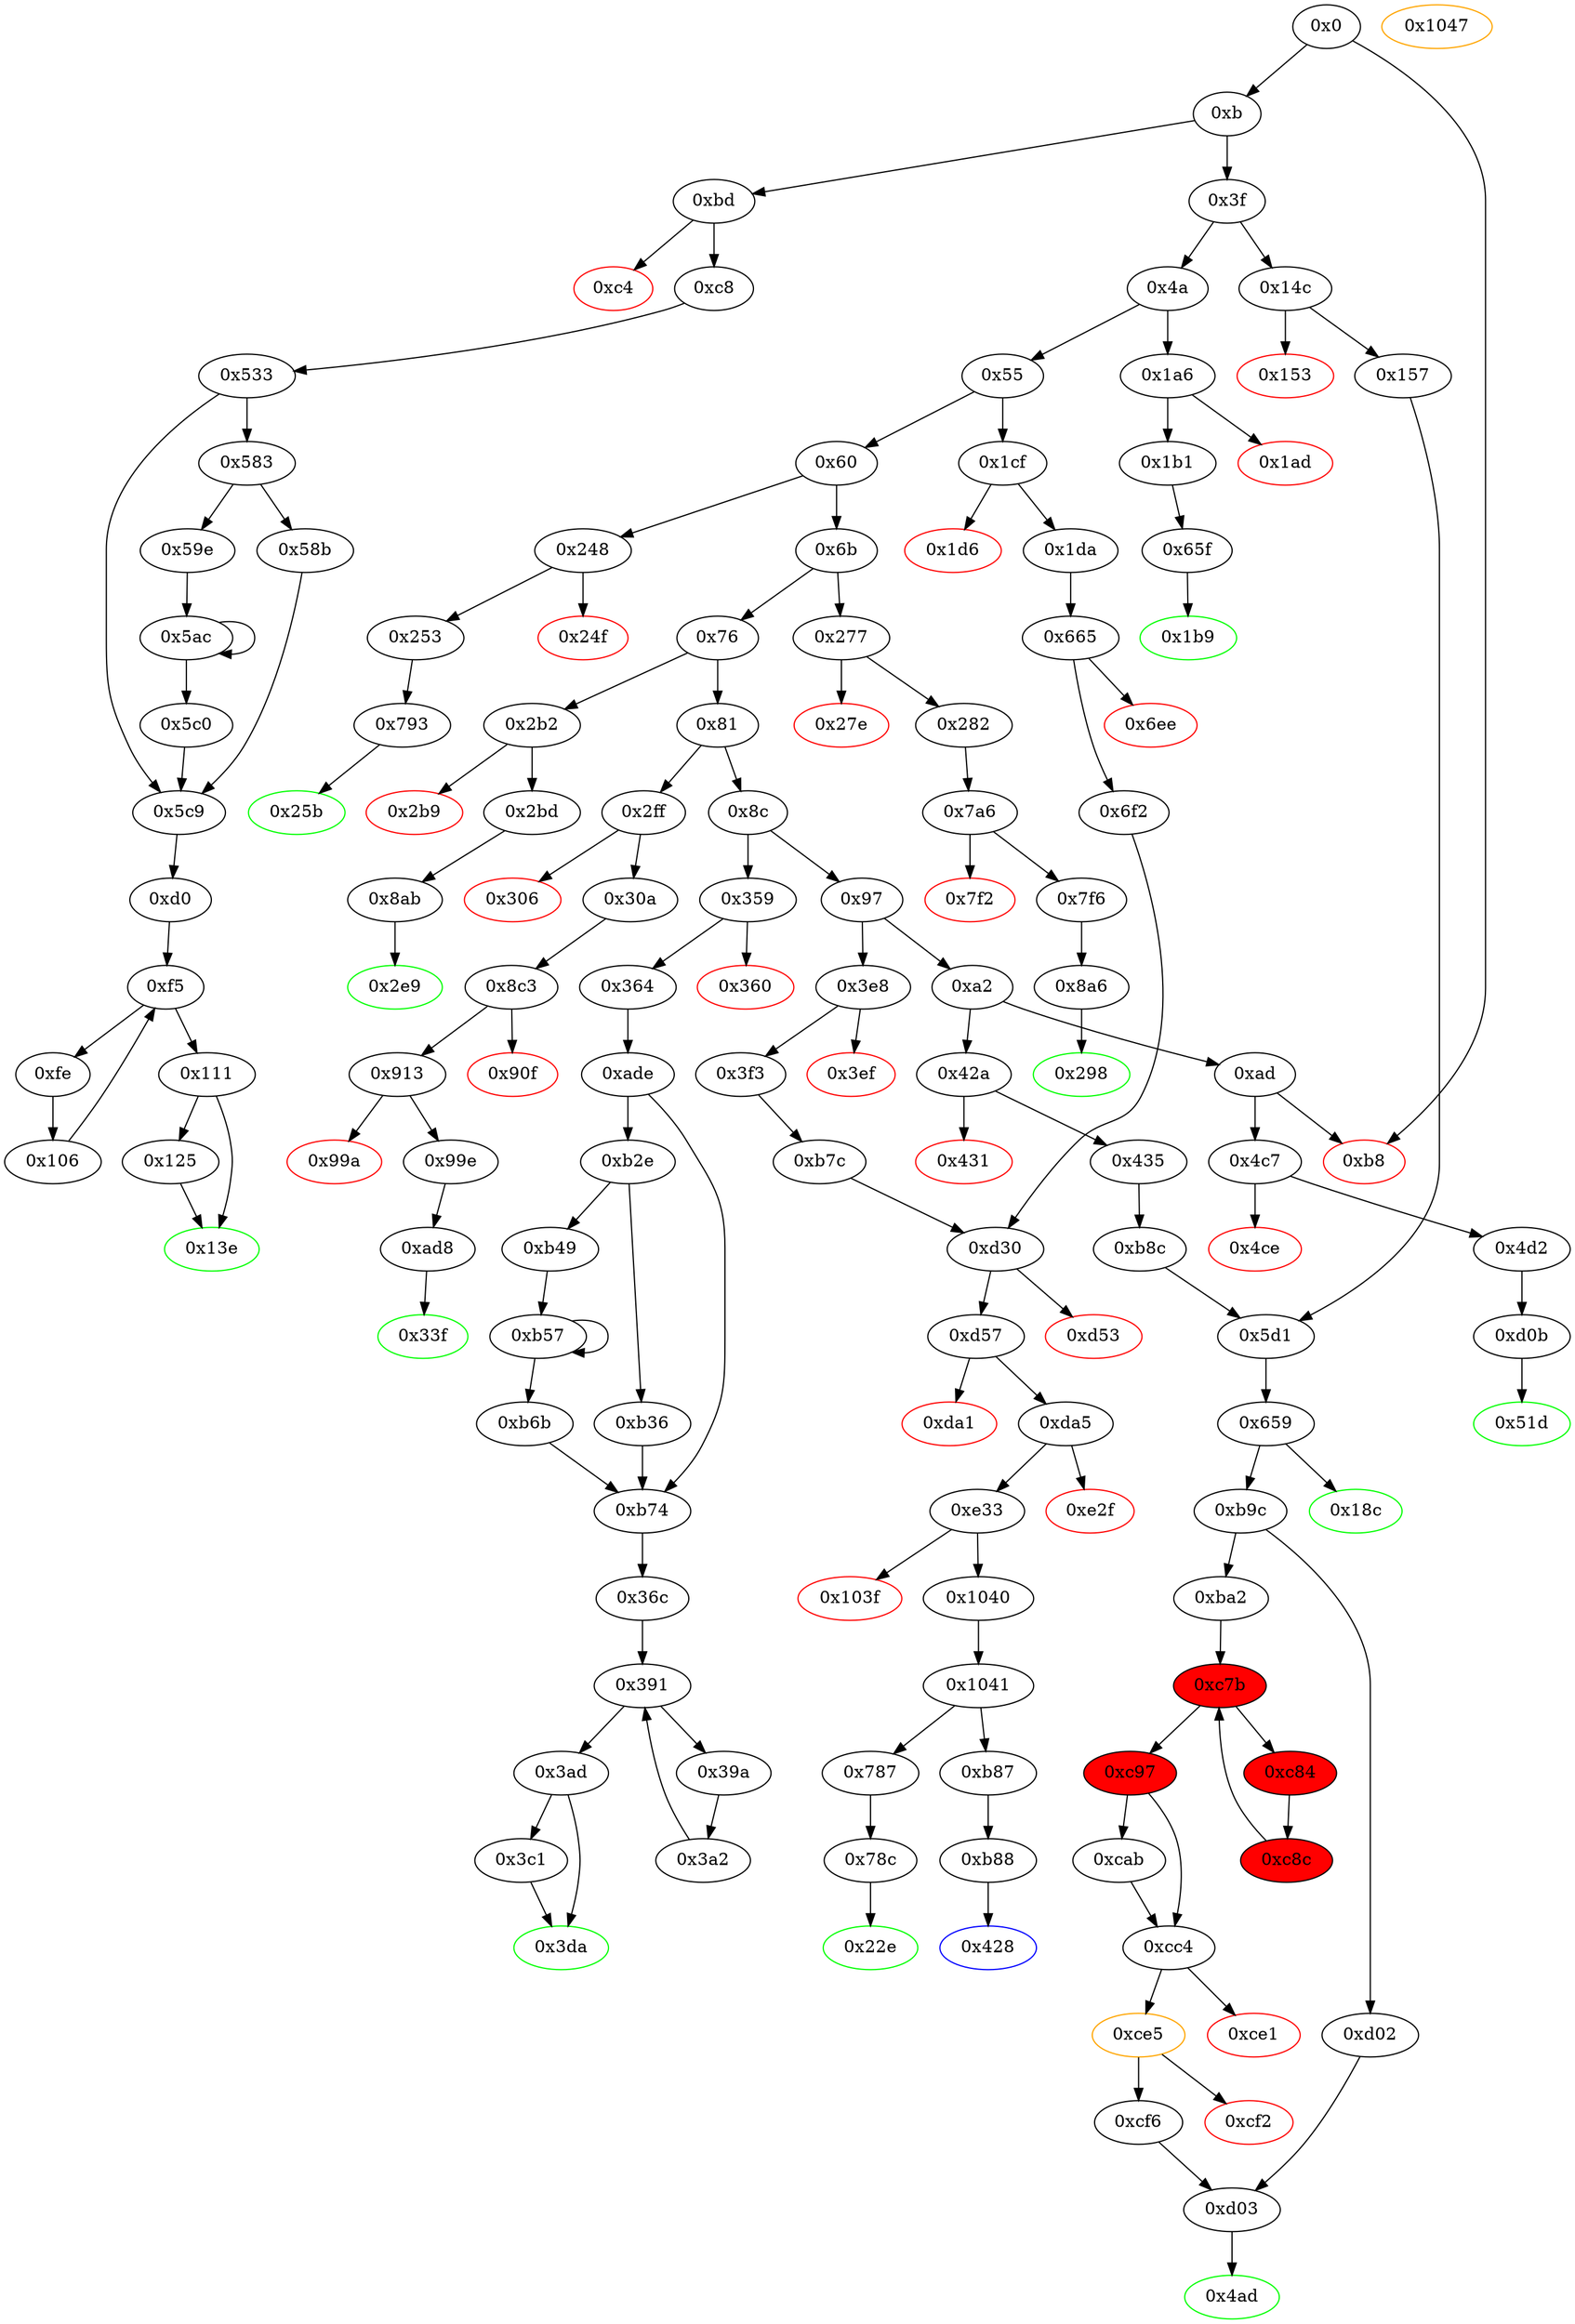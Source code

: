 digraph "" {
"0x5c0" [fillcolor=white, id="0x5c0", style=filled, tooltip="Block 0x5c0\n[0x5c0:0x5c8]\n---\nPredecessors: [0x5ac]\nSuccessors: [0x5c9]\n---\n0x5c0 DUP3\n0x5c1 SWAP1\n0x5c2 SUB\n0x5c3 PUSH1 0x1f\n0x5c5 AND\n0x5c6 DUP3\n0x5c7 ADD\n0x5c8 SWAP2\n---\n0x5c2: V441 = SUB V438 V429\n0x5c3: V442 = 0x1f\n0x5c5: V443 = AND 0x1f V441\n0x5c7: V444 = ADD V429 V443\n---\nEntry stack: [V10, 0xd0, V401, 0x0, V392, V429, V436, V438]\nStack pops: 3\nStack additions: [V444, S1, S2]\nExit stack: [V10, 0xd0, V401, 0x0, V392, V444, V436, V429]\n\nDef sites:\nV10: {0xb.0x33}\n0xd0: {0xc8.0xc9}\nV401: {0x533.0x558}\n0x0: {0x533.0x534}\nV392: {0x533.0x548}\nV429: {0x59e.0x5a0}\nV436: {0x5ac.0x5b4}\nV438: {0x5ac.0x5b8}\n"];
"0x3c1" [fillcolor=white, id="0x3c1", style=filled, tooltip="Block 0x3c1\n[0x3c1:0x3d9]\n---\nPredecessors: [0x3ad]\nSuccessors: [0x3da]\n---\n0x3c1 DUP1\n0x3c2 DUP3\n0x3c3 SUB\n0x3c4 DUP1\n0x3c5 MLOAD\n0x3c6 PUSH1 0x1\n0x3c8 DUP4\n0x3c9 PUSH1 0x20\n0x3cb SUB\n0x3cc PUSH2 0x100\n0x3cf EXP\n0x3d0 SUB\n0x3d1 NOT\n0x3d2 AND\n0x3d3 DUP2\n0x3d4 MSTORE\n0x3d5 PUSH1 0x20\n0x3d7 ADD\n0x3d8 SWAP2\n0x3d9 POP\n---\n0x3c3: V280 = SUB V275 V277\n0x3c5: V281 = M[V280]\n0x3c6: V282 = 0x1\n0x3c9: V283 = 0x20\n0x3cb: V284 = SUB 0x20 V277\n0x3cc: V285 = 0x100\n0x3cf: V286 = EXP 0x100 V284\n0x3d0: V287 = SUB V286 0x1\n0x3d1: V288 = NOT V287\n0x3d2: V289 = AND V288 V281\n0x3d4: M[V280] = V289\n0x3d5: V290 = 0x20\n0x3d7: V291 = ADD 0x20 V280\n---\nEntry stack: [V10, 0x36c, V732, V255, V255, V275, V277]\nStack pops: 2\nStack additions: [V291, S0]\nExit stack: [V10, 0x36c, V732, V255, V255, V291, V277]\n\nDef sites:\nV10: {0xb.0x33}\n0x36c: {0x364.0x365}\nV732: {0xade.0xb03}\nV255: {0x36c.0x36f}\nV255: {0x36c.0x36f}\nV275: {0x3ad.0x3b6}\nV277: {0x3ad.0x3ba}\n"];
"0x55" [fillcolor=white, id="0x55", style=filled, tooltip="Block 0x55\n[0x55:0x5f]\n---\nPredecessors: [0x4a]\nSuccessors: [0x60, 0x1cf]\n---\n0x55 DUP1\n0x56 PUSH4 0x23b872dd\n0x5b EQ\n0x5c PUSH2 0x1cf\n0x5f JUMPI\n---\n0x56: V20 = 0x23b872dd\n0x5b: V21 = EQ 0x23b872dd V10\n0x5c: V22 = 0x1cf\n0x5f: JUMPI 0x1cf V21\n---\nEntry stack: [V10]\nStack pops: 1\nStack additions: [S0]\nExit stack: [V10]\n\nDef sites:\nV10: {0xb.0x33}\n"];
"0x81" [fillcolor=white, id="0x81", style=filled, tooltip="Block 0x81\n[0x81:0x8b]\n---\nPredecessors: [0x76]\nSuccessors: [0x8c, 0x2ff]\n---\n0x81 DUP1\n0x82 PUSH4 0x79cc6790\n0x87 EQ\n0x88 PUSH2 0x2ff\n0x8b JUMPI\n---\n0x82: V32 = 0x79cc6790\n0x87: V33 = EQ 0x79cc6790 V10\n0x88: V34 = 0x2ff\n0x8b: JUMPI 0x2ff V33\n---\nEntry stack: [V10]\nStack pops: 1\nStack additions: [S0]\nExit stack: [V10]\n\nDef sites:\nV10: {0xb.0x33}\n"];
"0x7f6" [fillcolor=white, id="0x7f6", style=filled, tooltip="Block 0x7f6\n[0x7f6:0x8a5]\n---\nPredecessors: [0x7a6]\nSuccessors: [0x8a6]\n---\n0x7f6 JUMPDEST\n0x7f7 DUP2\n0x7f8 PUSH1 0x4\n0x7fa PUSH1 0x0\n0x7fc CALLER\n0x7fd PUSH20 0xffffffffffffffffffffffffffffffffffffffff\n0x812 AND\n0x813 PUSH20 0xffffffffffffffffffffffffffffffffffffffff\n0x828 AND\n0x829 DUP2\n0x82a MSTORE\n0x82b PUSH1 0x20\n0x82d ADD\n0x82e SWAP1\n0x82f DUP2\n0x830 MSTORE\n0x831 PUSH1 0x20\n0x833 ADD\n0x834 PUSH1 0x0\n0x836 SHA3\n0x837 PUSH1 0x0\n0x839 DUP3\n0x83a DUP3\n0x83b SLOAD\n0x83c SUB\n0x83d SWAP3\n0x83e POP\n0x83f POP\n0x840 DUP2\n0x841 SWAP1\n0x842 SSTORE\n0x843 POP\n0x844 DUP2\n0x845 PUSH1 0x3\n0x847 PUSH1 0x0\n0x849 DUP3\n0x84a DUP3\n0x84b SLOAD\n0x84c SUB\n0x84d SWAP3\n0x84e POP\n0x84f POP\n0x850 DUP2\n0x851 SWAP1\n0x852 SSTORE\n0x853 POP\n0x854 CALLER\n0x855 PUSH20 0xffffffffffffffffffffffffffffffffffffffff\n0x86a AND\n0x86b PUSH32 0xcc16f5dbb4873280815c1ee09dbd06736cffcc184412cf7a71a0fdb75d397ca5\n0x88c DUP4\n0x88d PUSH1 0x40\n0x88f MLOAD\n0x890 DUP1\n0x891 DUP3\n0x892 DUP2\n0x893 MSTORE\n0x894 PUSH1 0x20\n0x896 ADD\n0x897 SWAP2\n0x898 POP\n0x899 POP\n0x89a PUSH1 0x40\n0x89c MLOAD\n0x89d DUP1\n0x89e SWAP2\n0x89f SUB\n0x8a0 SWAP1\n0x8a1 LOG2\n0x8a2 PUSH1 0x1\n0x8a4 SWAP1\n0x8a5 POP\n---\n0x7f6: JUMPDEST \n0x7f8: V564 = 0x4\n0x7fa: V565 = 0x0\n0x7fc: V566 = CALLER\n0x7fd: V567 = 0xffffffffffffffffffffffffffffffffffffffff\n0x812: V568 = AND 0xffffffffffffffffffffffffffffffffffffffff V566\n0x813: V569 = 0xffffffffffffffffffffffffffffffffffffffff\n0x828: V570 = AND 0xffffffffffffffffffffffffffffffffffffffff V568\n0x82a: M[0x0] = V570\n0x82b: V571 = 0x20\n0x82d: V572 = ADD 0x20 0x0\n0x830: M[0x20] = 0x4\n0x831: V573 = 0x20\n0x833: V574 = ADD 0x20 0x20\n0x834: V575 = 0x0\n0x836: V576 = SHA3 0x0 0x40\n0x837: V577 = 0x0\n0x83b: V578 = S[V576]\n0x83c: V579 = SUB V578 V188\n0x842: S[V576] = V579\n0x845: V580 = 0x3\n0x847: V581 = 0x0\n0x84b: V582 = S[0x3]\n0x84c: V583 = SUB V582 V188\n0x852: S[0x3] = V583\n0x854: V584 = CALLER\n0x855: V585 = 0xffffffffffffffffffffffffffffffffffffffff\n0x86a: V586 = AND 0xffffffffffffffffffffffffffffffffffffffff V584\n0x86b: V587 = 0xcc16f5dbb4873280815c1ee09dbd06736cffcc184412cf7a71a0fdb75d397ca5\n0x88d: V588 = 0x40\n0x88f: V589 = M[0x40]\n0x893: M[V589] = V188\n0x894: V590 = 0x20\n0x896: V591 = ADD 0x20 V589\n0x89a: V592 = 0x40\n0x89c: V593 = M[0x40]\n0x89f: V594 = SUB V591 V593\n0x8a1: LOG V593 V594 0xcc16f5dbb4873280815c1ee09dbd06736cffcc184412cf7a71a0fdb75d397ca5 V586\n0x8a2: V595 = 0x1\n---\nEntry stack: [V10, 0x298, V188, 0x0]\nStack pops: 2\nStack additions: [S1, 0x1]\nExit stack: [V10, 0x298, V188, 0x1]\n\nDef sites:\nV10: {0xb.0x33}\n0x298: {0x282.0x283}\nV188: {0x282.0x28a}\n0x0: {0x7a6.0x7a7}\n"];
"0x2b2" [fillcolor=white, id="0x2b2", style=filled, tooltip="Block 0x2b2\n[0x2b2:0x2b8]\n---\nPredecessors: [0x76]\nSuccessors: [0x2b9, 0x2bd]\n---\n0x2b2 JUMPDEST\n0x2b3 CALLVALUE\n0x2b4 ISZERO\n0x2b5 PUSH2 0x2bd\n0x2b8 JUMPI\n---\n0x2b2: JUMPDEST \n0x2b3: V203 = CALLVALUE\n0x2b4: V204 = ISZERO V203\n0x2b5: V205 = 0x2bd\n0x2b8: JUMPI 0x2bd V204\n---\nEntry stack: [V10]\nStack pops: 0\nStack additions: []\nExit stack: [V10]\n\nDef sites:\nV10: {0xb.0x33}\n"];
"0xad" [fillcolor=white, id="0xad", style=filled, tooltip="Block 0xad\n[0xad:0xb7]\n---\nPredecessors: [0xa2]\nSuccessors: [0xb8, 0x4c7]\n---\n0xad DUP1\n0xae PUSH4 0xdd62ed3e\n0xb3 EQ\n0xb4 PUSH2 0x4c7\n0xb7 JUMPI\n---\n0xae: V44 = 0xdd62ed3e\n0xb3: V45 = EQ 0xdd62ed3e V10\n0xb4: V46 = 0x4c7\n0xb7: JUMPI 0x4c7 V45\n---\nEntry stack: [V10]\nStack pops: 1\nStack additions: [S0]\nExit stack: [V10]\n\nDef sites:\nV10: {0xb.0x33}\n"];
"0x0" [fillcolor=white, id="0x0", style=filled, tooltip="Block 0x0\n[0x0:0xa]\n---\nPredecessors: []\nSuccessors: [0xb, 0xb8]\n---\n0x0 PUSH1 0x60\n0x2 PUSH1 0x40\n0x4 MSTORE\n0x5 CALLDATASIZE\n0x6 ISZERO\n0x7 PUSH2 0xb8\n0xa JUMPI\n---\n0x0: V0 = 0x60\n0x2: V1 = 0x40\n0x4: M[0x40] = 0x60\n0x5: V2 = CALLDATASIZE\n0x6: V3 = ISZERO V2\n0x7: V4 = 0xb8\n0xa: JUMPI 0xb8 V3\n---\nEntry stack: []\nStack pops: 0\nStack additions: []\nExit stack: []\n\nDef sites:\n"];
"0x14c" [fillcolor=white, id="0x14c", style=filled, tooltip="Block 0x14c\n[0x14c:0x152]\n---\nPredecessors: [0x3f]\nSuccessors: [0x153, 0x157]\n---\n0x14c JUMPDEST\n0x14d CALLVALUE\n0x14e ISZERO\n0x14f PUSH2 0x157\n0x152 JUMPI\n---\n0x14c: JUMPDEST \n0x14d: V95 = CALLVALUE\n0x14e: V96 = ISZERO V95\n0x14f: V97 = 0x157\n0x152: JUMPI 0x157 V96\n---\nEntry stack: [V10]\nStack pops: 0\nStack additions: []\nExit stack: [V10]\n\nDef sites:\nV10: {0xb.0x33}\n"];
"0x30a" [fillcolor=white, id="0x30a", style=filled, tooltip="Block 0x30a\n[0x30a:0x33e]\n---\nPredecessors: [0x2ff]\nSuccessors: [0x8c3]\n---\n0x30a JUMPDEST\n0x30b PUSH2 0x33f\n0x30e PUSH1 0x4\n0x310 DUP1\n0x311 DUP1\n0x312 CALLDATALOAD\n0x313 PUSH20 0xffffffffffffffffffffffffffffffffffffffff\n0x328 AND\n0x329 SWAP1\n0x32a PUSH1 0x20\n0x32c ADD\n0x32d SWAP1\n0x32e SWAP2\n0x32f SWAP1\n0x330 DUP1\n0x331 CALLDATALOAD\n0x332 SWAP1\n0x333 PUSH1 0x20\n0x335 ADD\n0x336 SWAP1\n0x337 SWAP2\n0x338 SWAP1\n0x339 POP\n0x33a POP\n0x33b PUSH2 0x8c3\n0x33e JUMP\n---\n0x30a: JUMPDEST \n0x30b: V226 = 0x33f\n0x30e: V227 = 0x4\n0x312: V228 = CALLDATALOAD 0x4\n0x313: V229 = 0xffffffffffffffffffffffffffffffffffffffff\n0x328: V230 = AND 0xffffffffffffffffffffffffffffffffffffffff V228\n0x32a: V231 = 0x20\n0x32c: V232 = ADD 0x20 0x4\n0x331: V233 = CALLDATALOAD 0x24\n0x333: V234 = 0x20\n0x335: V235 = ADD 0x20 0x24\n0x33b: V236 = 0x8c3\n0x33e: JUMP 0x8c3\n---\nEntry stack: [V10]\nStack pops: 0\nStack additions: [0x33f, V230, V233]\nExit stack: [V10, 0x33f, V230, V233]\n\nDef sites:\nV10: {0xb.0x33}\n"];
"0xc8c" [fillcolor=red, id="0xc8c", style=filled, tooltip="Block 0xc8c\n[0xc8c:0xc96]\n---\nPredecessors: [0xc84]\nSuccessors: [0xc7b]\n---\n0xc8c JUMPDEST\n0xc8d PUSH1 0x20\n0xc8f DUP2\n0xc90 ADD\n0xc91 SWAP1\n0xc92 POP\n0xc93 PUSH2 0xc7b\n0xc96 JUMP\n---\n0xc8c: JUMPDEST \n0xc8d: V827 = 0x20\n0xc90: V828 = ADD S0 0x20\n0xc93: V829 = 0xc7b\n0xc96: JUMP 0xc7b\n---\nEntry stack: [V10, 0x4ad, V318, V321, V339, 0x0, S15, V785, 0x8f4ffcb1, V787, V321, V788, V339, V796, V810, V816, V819, V817, V817, V816, V819, S0]\nStack pops: 1\nStack additions: [V828]\nExit stack: [V10, 0x4ad, V318, V321, V339, 0x0, S15, V785, 0x8f4ffcb1, V787, V321, V788, V339, V796, V810, V816, V819, V817, V817, V816, V819, V828]\n\nDef sites:\nV10: {0xb.0x33}\n0x4ad: {0x435.0x436}\nV318: {0x435.0x453}\nV321: {0x435.0x45c}\nV339: {0x435.0x484}\n0x0: {0xb8c.0xb8d}\nS15: {0xb.0x33, 0x435.0x453}\nV785: {0xba2.0xbb8}\n0x8f4ffcb1: {0xba2.0xbb9}\nV787: {0xba2.0xbbe}\nV321: {0x435.0x45c}\nV788: {0xba2.0xbc0}\nV339: {0x435.0x484}\nV796: {0xba2.0xbef}\nV810: {0xba2.0xc5a}\nV816: {0xba2.0xc6c}\nV819: {0xba2.0xc74}\nV817: {0xba2.0xc70}\nV817: {0xba2.0xc70}\nV816: {0xba2.0xc6c}\nV819: {0xba2.0xc74}\nS0: {0xba2.0xc79, 0xc8c.0xc90}\n"];
"0xc7b" [fillcolor=red, id="0xc7b", style=filled, tooltip="Block 0xc7b\n[0xc7b:0xc83]\n---\nPredecessors: [0xba2, 0xc8c]\nSuccessors: [0xc84, 0xc97]\n---\n0xc7b JUMPDEST\n0xc7c DUP4\n0xc7d DUP2\n0xc7e LT\n0xc7f ISZERO\n0xc80 PUSH2 0xc97\n0xc83 JUMPI\n---\n0xc7b: JUMPDEST \n0xc7e: V821 = LT S0 V817\n0xc7f: V822 = ISZERO V821\n0xc80: V823 = 0xc97\n0xc83: JUMPI 0xc97 V822\n---\nEntry stack: [V10, 0x4ad, V318, V321, V339, 0x0, S15, V785, 0x8f4ffcb1, V787, V321, V788, V339, V796, V810, V816, V819, V817, V817, V816, V819, S0]\nStack pops: 4\nStack additions: [S3, S2, S1, S0]\nExit stack: [V10, 0x4ad, V318, V321, V339, 0x0, S15, V785, 0x8f4ffcb1, V787, V321, V788, V339, V796, V810, V816, V819, V817, V817, V816, V819, S0]\n\nDef sites:\nV10: {0xb.0x33}\n0x4ad: {0x435.0x436}\nV318: {0x435.0x453}\nV321: {0x435.0x45c}\nV339: {0x435.0x484}\n0x0: {0xb8c.0xb8d}\nS15: {0xb.0x33, 0x435.0x453}\nV785: {0xba2.0xbb8}\n0x8f4ffcb1: {0xba2.0xbb9}\nV787: {0xba2.0xbbe}\nV321: {0x435.0x45c}\nV788: {0xba2.0xbc0}\nV339: {0x435.0x484}\nV796: {0xba2.0xbef}\nV810: {0xba2.0xc5a}\nV816: {0xba2.0xc6c}\nV819: {0xba2.0xc74}\nV817: {0xba2.0xc70}\nV817: {0xba2.0xc70}\nV816: {0xba2.0xc6c}\nV819: {0xba2.0xc74}\nS0: {0xba2.0xc79, 0xc8c.0xc90}\n"];
"0x8c3" [fillcolor=white, id="0x8c3", style=filled, tooltip="Block 0x8c3\n[0x8c3:0x90e]\n---\nPredecessors: [0x30a]\nSuccessors: [0x90f, 0x913]\n---\n0x8c3 JUMPDEST\n0x8c4 PUSH1 0x0\n0x8c6 DUP2\n0x8c7 PUSH1 0x4\n0x8c9 PUSH1 0x0\n0x8cb DUP6\n0x8cc PUSH20 0xffffffffffffffffffffffffffffffffffffffff\n0x8e1 AND\n0x8e2 PUSH20 0xffffffffffffffffffffffffffffffffffffffff\n0x8f7 AND\n0x8f8 DUP2\n0x8f9 MSTORE\n0x8fa PUSH1 0x20\n0x8fc ADD\n0x8fd SWAP1\n0x8fe DUP2\n0x8ff MSTORE\n0x900 PUSH1 0x20\n0x902 ADD\n0x903 PUSH1 0x0\n0x905 SHA3\n0x906 SLOAD\n0x907 LT\n0x908 ISZERO\n0x909 ISZERO\n0x90a ISZERO\n0x90b PUSH2 0x913\n0x90e JUMPI\n---\n0x8c3: JUMPDEST \n0x8c4: V604 = 0x0\n0x8c7: V605 = 0x4\n0x8c9: V606 = 0x0\n0x8cc: V607 = 0xffffffffffffffffffffffffffffffffffffffff\n0x8e1: V608 = AND 0xffffffffffffffffffffffffffffffffffffffff V230\n0x8e2: V609 = 0xffffffffffffffffffffffffffffffffffffffff\n0x8f7: V610 = AND 0xffffffffffffffffffffffffffffffffffffffff V608\n0x8f9: M[0x0] = V610\n0x8fa: V611 = 0x20\n0x8fc: V612 = ADD 0x20 0x0\n0x8ff: M[0x20] = 0x4\n0x900: V613 = 0x20\n0x902: V614 = ADD 0x20 0x20\n0x903: V615 = 0x0\n0x905: V616 = SHA3 0x0 0x40\n0x906: V617 = S[V616]\n0x907: V618 = LT V617 V233\n0x908: V619 = ISZERO V618\n0x909: V620 = ISZERO V619\n0x90a: V621 = ISZERO V620\n0x90b: V622 = 0x913\n0x90e: JUMPI 0x913 V621\n---\nEntry stack: [V10, 0x33f, V230, V233]\nStack pops: 2\nStack additions: [S1, S0, 0x0]\nExit stack: [V10, 0x33f, V230, V233, 0x0]\n\nDef sites:\nV10: {0xb.0x33}\n0x33f: {0x30a.0x30b}\nV230: {0x30a.0x328}\nV233: {0x30a.0x331}\n"];
"0x8ab" [fillcolor=white, id="0x8ab", style=filled, tooltip="Block 0x8ab\n[0x8ab:0x8c2]\n---\nPredecessors: [0x2bd]\nSuccessors: [0x2e9]\n---\n0x8ab JUMPDEST\n0x8ac PUSH1 0x4\n0x8ae PUSH1 0x20\n0x8b0 MSTORE\n0x8b1 DUP1\n0x8b2 PUSH1 0x0\n0x8b4 MSTORE\n0x8b5 PUSH1 0x40\n0x8b7 PUSH1 0x0\n0x8b9 SHA3\n0x8ba PUSH1 0x0\n0x8bc SWAP2\n0x8bd POP\n0x8be SWAP1\n0x8bf POP\n0x8c0 SLOAD\n0x8c1 DUP2\n0x8c2 JUMP\n---\n0x8ab: JUMPDEST \n0x8ac: V596 = 0x4\n0x8ae: V597 = 0x20\n0x8b0: M[0x20] = 0x4\n0x8b2: V598 = 0x0\n0x8b4: M[0x0] = V211\n0x8b5: V599 = 0x40\n0x8b7: V600 = 0x0\n0x8b9: V601 = SHA3 0x0 0x40\n0x8ba: V602 = 0x0\n0x8c0: V603 = S[V601]\n0x8c2: JUMP 0x2e9\n---\nEntry stack: [V10, 0x2e9, V211]\nStack pops: 2\nStack additions: [S1, V603]\nExit stack: [V10, 0x2e9, V603]\n\nDef sites:\nV10: {0xb.0x33}\n0x2e9: {0x2bd.0x2be}\nV211: {0x2bd.0x2db}\n"];
"0x533" [fillcolor=white, id="0x533", style=filled, tooltip="Block 0x533\n[0x533:0x582]\n---\nPredecessors: [0xc8]\nSuccessors: [0x583, 0x5c9]\n---\n0x533 JUMPDEST\n0x534 PUSH1 0x0\n0x536 DUP1\n0x537 SLOAD\n0x538 PUSH1 0x1\n0x53a DUP2\n0x53b PUSH1 0x1\n0x53d AND\n0x53e ISZERO\n0x53f PUSH2 0x100\n0x542 MUL\n0x543 SUB\n0x544 AND\n0x545 PUSH1 0x2\n0x547 SWAP1\n0x548 DIV\n0x549 DUP1\n0x54a PUSH1 0x1f\n0x54c ADD\n0x54d PUSH1 0x20\n0x54f DUP1\n0x550 SWAP2\n0x551 DIV\n0x552 MUL\n0x553 PUSH1 0x20\n0x555 ADD\n0x556 PUSH1 0x40\n0x558 MLOAD\n0x559 SWAP1\n0x55a DUP2\n0x55b ADD\n0x55c PUSH1 0x40\n0x55e MSTORE\n0x55f DUP1\n0x560 SWAP3\n0x561 SWAP2\n0x562 SWAP1\n0x563 DUP2\n0x564 DUP2\n0x565 MSTORE\n0x566 PUSH1 0x20\n0x568 ADD\n0x569 DUP3\n0x56a DUP1\n0x56b SLOAD\n0x56c PUSH1 0x1\n0x56e DUP2\n0x56f PUSH1 0x1\n0x571 AND\n0x572 ISZERO\n0x573 PUSH2 0x100\n0x576 MUL\n0x577 SUB\n0x578 AND\n0x579 PUSH1 0x2\n0x57b SWAP1\n0x57c DIV\n0x57d DUP1\n0x57e ISZERO\n0x57f PUSH2 0x5c9\n0x582 JUMPI\n---\n0x533: JUMPDEST \n0x534: V381 = 0x0\n0x537: V382 = S[0x0]\n0x538: V383 = 0x1\n0x53b: V384 = 0x1\n0x53d: V385 = AND 0x1 V382\n0x53e: V386 = ISZERO V385\n0x53f: V387 = 0x100\n0x542: V388 = MUL 0x100 V386\n0x543: V389 = SUB V388 0x1\n0x544: V390 = AND V389 V382\n0x545: V391 = 0x2\n0x548: V392 = DIV V390 0x2\n0x54a: V393 = 0x1f\n0x54c: V394 = ADD 0x1f V392\n0x54d: V395 = 0x20\n0x551: V396 = DIV V394 0x20\n0x552: V397 = MUL V396 0x20\n0x553: V398 = 0x20\n0x555: V399 = ADD 0x20 V397\n0x556: V400 = 0x40\n0x558: V401 = M[0x40]\n0x55b: V402 = ADD V401 V399\n0x55c: V403 = 0x40\n0x55e: M[0x40] = V402\n0x565: M[V401] = V392\n0x566: V404 = 0x20\n0x568: V405 = ADD 0x20 V401\n0x56b: V406 = S[0x0]\n0x56c: V407 = 0x1\n0x56f: V408 = 0x1\n0x571: V409 = AND 0x1 V406\n0x572: V410 = ISZERO V409\n0x573: V411 = 0x100\n0x576: V412 = MUL 0x100 V410\n0x577: V413 = SUB V412 0x1\n0x578: V414 = AND V413 V406\n0x579: V415 = 0x2\n0x57c: V416 = DIV V414 0x2\n0x57e: V417 = ISZERO V416\n0x57f: V418 = 0x5c9\n0x582: JUMPI 0x5c9 V417\n---\nEntry stack: [V10, 0xd0]\nStack pops: 0\nStack additions: [V401, 0x0, V392, V405, 0x0, V416]\nExit stack: [V10, 0xd0, V401, 0x0, V392, V405, 0x0, V416]\n\nDef sites:\nV10: {0xb.0x33}\n0xd0: {0xc8.0xc9}\n"];
"0x99e" [fillcolor=white, id="0x99e", style=filled, tooltip="Block 0x99e\n[0x99e:0xad7]\n---\nPredecessors: [0x913]\nSuccessors: [0xad8]\n---\n0x99e JUMPDEST\n0x99f DUP2\n0x9a0 PUSH1 0x4\n0x9a2 PUSH1 0x0\n0x9a4 DUP6\n0x9a5 PUSH20 0xffffffffffffffffffffffffffffffffffffffff\n0x9ba AND\n0x9bb PUSH20 0xffffffffffffffffffffffffffffffffffffffff\n0x9d0 AND\n0x9d1 DUP2\n0x9d2 MSTORE\n0x9d3 PUSH1 0x20\n0x9d5 ADD\n0x9d6 SWAP1\n0x9d7 DUP2\n0x9d8 MSTORE\n0x9d9 PUSH1 0x20\n0x9db ADD\n0x9dc PUSH1 0x0\n0x9de SHA3\n0x9df PUSH1 0x0\n0x9e1 DUP3\n0x9e2 DUP3\n0x9e3 SLOAD\n0x9e4 SUB\n0x9e5 SWAP3\n0x9e6 POP\n0x9e7 POP\n0x9e8 DUP2\n0x9e9 SWAP1\n0x9ea SSTORE\n0x9eb POP\n0x9ec DUP2\n0x9ed PUSH1 0x5\n0x9ef PUSH1 0x0\n0x9f1 DUP6\n0x9f2 PUSH20 0xffffffffffffffffffffffffffffffffffffffff\n0xa07 AND\n0xa08 PUSH20 0xffffffffffffffffffffffffffffffffffffffff\n0xa1d AND\n0xa1e DUP2\n0xa1f MSTORE\n0xa20 PUSH1 0x20\n0xa22 ADD\n0xa23 SWAP1\n0xa24 DUP2\n0xa25 MSTORE\n0xa26 PUSH1 0x20\n0xa28 ADD\n0xa29 PUSH1 0x0\n0xa2b SHA3\n0xa2c PUSH1 0x0\n0xa2e CALLER\n0xa2f PUSH20 0xffffffffffffffffffffffffffffffffffffffff\n0xa44 AND\n0xa45 PUSH20 0xffffffffffffffffffffffffffffffffffffffff\n0xa5a AND\n0xa5b DUP2\n0xa5c MSTORE\n0xa5d PUSH1 0x20\n0xa5f ADD\n0xa60 SWAP1\n0xa61 DUP2\n0xa62 MSTORE\n0xa63 PUSH1 0x20\n0xa65 ADD\n0xa66 PUSH1 0x0\n0xa68 SHA3\n0xa69 PUSH1 0x0\n0xa6b DUP3\n0xa6c DUP3\n0xa6d SLOAD\n0xa6e SUB\n0xa6f SWAP3\n0xa70 POP\n0xa71 POP\n0xa72 DUP2\n0xa73 SWAP1\n0xa74 SSTORE\n0xa75 POP\n0xa76 DUP2\n0xa77 PUSH1 0x3\n0xa79 PUSH1 0x0\n0xa7b DUP3\n0xa7c DUP3\n0xa7d SLOAD\n0xa7e SUB\n0xa7f SWAP3\n0xa80 POP\n0xa81 POP\n0xa82 DUP2\n0xa83 SWAP1\n0xa84 SSTORE\n0xa85 POP\n0xa86 DUP3\n0xa87 PUSH20 0xffffffffffffffffffffffffffffffffffffffff\n0xa9c AND\n0xa9d PUSH32 0xcc16f5dbb4873280815c1ee09dbd06736cffcc184412cf7a71a0fdb75d397ca5\n0xabe DUP4\n0xabf PUSH1 0x40\n0xac1 MLOAD\n0xac2 DUP1\n0xac3 DUP3\n0xac4 DUP2\n0xac5 MSTORE\n0xac6 PUSH1 0x20\n0xac8 ADD\n0xac9 SWAP2\n0xaca POP\n0xacb POP\n0xacc PUSH1 0x40\n0xace MLOAD\n0xacf DUP1\n0xad0 SWAP2\n0xad1 SUB\n0xad2 SWAP1\n0xad3 LOG2\n0xad4 PUSH1 0x1\n0xad6 SWAP1\n0xad7 POP\n---\n0x99e: JUMPDEST \n0x9a0: V655 = 0x4\n0x9a2: V656 = 0x0\n0x9a5: V657 = 0xffffffffffffffffffffffffffffffffffffffff\n0x9ba: V658 = AND 0xffffffffffffffffffffffffffffffffffffffff V230\n0x9bb: V659 = 0xffffffffffffffffffffffffffffffffffffffff\n0x9d0: V660 = AND 0xffffffffffffffffffffffffffffffffffffffff V658\n0x9d2: M[0x0] = V660\n0x9d3: V661 = 0x20\n0x9d5: V662 = ADD 0x20 0x0\n0x9d8: M[0x20] = 0x4\n0x9d9: V663 = 0x20\n0x9db: V664 = ADD 0x20 0x20\n0x9dc: V665 = 0x0\n0x9de: V666 = SHA3 0x0 0x40\n0x9df: V667 = 0x0\n0x9e3: V668 = S[V666]\n0x9e4: V669 = SUB V668 V233\n0x9ea: S[V666] = V669\n0x9ed: V670 = 0x5\n0x9ef: V671 = 0x0\n0x9f2: V672 = 0xffffffffffffffffffffffffffffffffffffffff\n0xa07: V673 = AND 0xffffffffffffffffffffffffffffffffffffffff V230\n0xa08: V674 = 0xffffffffffffffffffffffffffffffffffffffff\n0xa1d: V675 = AND 0xffffffffffffffffffffffffffffffffffffffff V673\n0xa1f: M[0x0] = V675\n0xa20: V676 = 0x20\n0xa22: V677 = ADD 0x20 0x0\n0xa25: M[0x20] = 0x5\n0xa26: V678 = 0x20\n0xa28: V679 = ADD 0x20 0x20\n0xa29: V680 = 0x0\n0xa2b: V681 = SHA3 0x0 0x40\n0xa2c: V682 = 0x0\n0xa2e: V683 = CALLER\n0xa2f: V684 = 0xffffffffffffffffffffffffffffffffffffffff\n0xa44: V685 = AND 0xffffffffffffffffffffffffffffffffffffffff V683\n0xa45: V686 = 0xffffffffffffffffffffffffffffffffffffffff\n0xa5a: V687 = AND 0xffffffffffffffffffffffffffffffffffffffff V685\n0xa5c: M[0x0] = V687\n0xa5d: V688 = 0x20\n0xa5f: V689 = ADD 0x20 0x0\n0xa62: M[0x20] = V681\n0xa63: V690 = 0x20\n0xa65: V691 = ADD 0x20 0x20\n0xa66: V692 = 0x0\n0xa68: V693 = SHA3 0x0 0x40\n0xa69: V694 = 0x0\n0xa6d: V695 = S[V693]\n0xa6e: V696 = SUB V695 V233\n0xa74: S[V693] = V696\n0xa77: V697 = 0x3\n0xa79: V698 = 0x0\n0xa7d: V699 = S[0x3]\n0xa7e: V700 = SUB V699 V233\n0xa84: S[0x3] = V700\n0xa87: V701 = 0xffffffffffffffffffffffffffffffffffffffff\n0xa9c: V702 = AND 0xffffffffffffffffffffffffffffffffffffffff V230\n0xa9d: V703 = 0xcc16f5dbb4873280815c1ee09dbd06736cffcc184412cf7a71a0fdb75d397ca5\n0xabf: V704 = 0x40\n0xac1: V705 = M[0x40]\n0xac5: M[V705] = V233\n0xac6: V706 = 0x20\n0xac8: V707 = ADD 0x20 V705\n0xacc: V708 = 0x40\n0xace: V709 = M[0x40]\n0xad1: V710 = SUB V707 V709\n0xad3: LOG V709 V710 0xcc16f5dbb4873280815c1ee09dbd06736cffcc184412cf7a71a0fdb75d397ca5 V702\n0xad4: V711 = 0x1\n---\nEntry stack: [V10, 0x33f, V230, V233, 0x0]\nStack pops: 3\nStack additions: [S2, S1, 0x1]\nExit stack: [V10, 0x33f, V230, V233, 0x1]\n\nDef sites:\nV10: {0xb.0x33}\n0x33f: {0x30a.0x30b}\nV230: {0x30a.0x328}\nV233: {0x30a.0x331}\n0x0: {0x8c3.0x8c4}\n"];
"0x1cf" [fillcolor=white, id="0x1cf", style=filled, tooltip="Block 0x1cf\n[0x1cf:0x1d5]\n---\nPredecessors: [0x55]\nSuccessors: [0x1d6, 0x1da]\n---\n0x1cf JUMPDEST\n0x1d0 CALLVALUE\n0x1d1 ISZERO\n0x1d2 PUSH2 0x1da\n0x1d5 JUMPI\n---\n0x1cf: JUMPDEST \n0x1d0: V134 = CALLVALUE\n0x1d1: V135 = ISZERO V134\n0x1d2: V136 = 0x1da\n0x1d5: JUMPI 0x1da V135\n---\nEntry stack: [V10]\nStack pops: 0\nStack additions: []\nExit stack: [V10]\n\nDef sites:\nV10: {0xb.0x33}\n"];
"0x6f2" [fillcolor=white, id="0x6f2", style=filled, tooltip="Block 0x6f2\n[0x6f2:0x786]\n---\nPredecessors: [0x665]\nSuccessors: [0xd30]\n---\n0x6f2 JUMPDEST\n0x6f3 DUP2\n0x6f4 PUSH1 0x5\n0x6f6 PUSH1 0x0\n0x6f8 DUP7\n0x6f9 PUSH20 0xffffffffffffffffffffffffffffffffffffffff\n0x70e AND\n0x70f PUSH20 0xffffffffffffffffffffffffffffffffffffffff\n0x724 AND\n0x725 DUP2\n0x726 MSTORE\n0x727 PUSH1 0x20\n0x729 ADD\n0x72a SWAP1\n0x72b DUP2\n0x72c MSTORE\n0x72d PUSH1 0x20\n0x72f ADD\n0x730 PUSH1 0x0\n0x732 SHA3\n0x733 PUSH1 0x0\n0x735 CALLER\n0x736 PUSH20 0xffffffffffffffffffffffffffffffffffffffff\n0x74b AND\n0x74c PUSH20 0xffffffffffffffffffffffffffffffffffffffff\n0x761 AND\n0x762 DUP2\n0x763 MSTORE\n0x764 PUSH1 0x20\n0x766 ADD\n0x767 SWAP1\n0x768 DUP2\n0x769 MSTORE\n0x76a PUSH1 0x20\n0x76c ADD\n0x76d PUSH1 0x0\n0x76f SHA3\n0x770 PUSH1 0x0\n0x772 DUP3\n0x773 DUP3\n0x774 SLOAD\n0x775 SUB\n0x776 SWAP3\n0x777 POP\n0x778 POP\n0x779 DUP2\n0x77a SWAP1\n0x77b SSTORE\n0x77c POP\n0x77d PUSH2 0x787\n0x780 DUP5\n0x781 DUP5\n0x782 DUP5\n0x783 PUSH2 0xd30\n0x786 JUMP\n---\n0x6f2: JUMPDEST \n0x6f4: V505 = 0x5\n0x6f6: V506 = 0x0\n0x6f9: V507 = 0xffffffffffffffffffffffffffffffffffffffff\n0x70e: V508 = AND 0xffffffffffffffffffffffffffffffffffffffff V142\n0x70f: V509 = 0xffffffffffffffffffffffffffffffffffffffff\n0x724: V510 = AND 0xffffffffffffffffffffffffffffffffffffffff V508\n0x726: M[0x0] = V510\n0x727: V511 = 0x20\n0x729: V512 = ADD 0x20 0x0\n0x72c: M[0x20] = 0x5\n0x72d: V513 = 0x20\n0x72f: V514 = ADD 0x20 0x20\n0x730: V515 = 0x0\n0x732: V516 = SHA3 0x0 0x40\n0x733: V517 = 0x0\n0x735: V518 = CALLER\n0x736: V519 = 0xffffffffffffffffffffffffffffffffffffffff\n0x74b: V520 = AND 0xffffffffffffffffffffffffffffffffffffffff V518\n0x74c: V521 = 0xffffffffffffffffffffffffffffffffffffffff\n0x761: V522 = AND 0xffffffffffffffffffffffffffffffffffffffff V520\n0x763: M[0x0] = V522\n0x764: V523 = 0x20\n0x766: V524 = ADD 0x20 0x0\n0x769: M[0x20] = V516\n0x76a: V525 = 0x20\n0x76c: V526 = ADD 0x20 0x20\n0x76d: V527 = 0x0\n0x76f: V528 = SHA3 0x0 0x40\n0x770: V529 = 0x0\n0x774: V530 = S[V528]\n0x775: V531 = SUB V530 V150\n0x77b: S[V528] = V531\n0x77d: V532 = 0x787\n0x783: V533 = 0xd30\n0x786: JUMP 0xd30\n---\nEntry stack: [V10, 0x22e, V142, V147, V150, 0x0]\nStack pops: 4\nStack additions: [S3, S2, S1, S0, 0x787, S3, S2, S1]\nExit stack: [V10, 0x22e, V142, V147, V150, 0x0, 0x787, V142, V147, V150]\n\nDef sites:\nV10: {0xb.0x33}\n0x22e: {0x1da.0x1db}\nV142: {0x1da.0x1f8}\nV147: {0x1da.0x217}\nV150: {0x1da.0x220}\n0x0: {0x665.0x666}\n"];
"0x1b9" [color=green, fillcolor=white, id="0x1b9", style=filled, tooltip="Block 0x1b9\n[0x1b9:0x1ce]\n---\nPredecessors: [0x65f]\nSuccessors: []\n---\n0x1b9 JUMPDEST\n0x1ba PUSH1 0x40\n0x1bc MLOAD\n0x1bd DUP1\n0x1be DUP3\n0x1bf DUP2\n0x1c0 MSTORE\n0x1c1 PUSH1 0x20\n0x1c3 ADD\n0x1c4 SWAP2\n0x1c5 POP\n0x1c6 POP\n0x1c7 PUSH1 0x40\n0x1c9 MLOAD\n0x1ca DUP1\n0x1cb SWAP2\n0x1cc SUB\n0x1cd SWAP1\n0x1ce RETURN\n---\n0x1b9: JUMPDEST \n0x1ba: V127 = 0x40\n0x1bc: V128 = M[0x40]\n0x1c0: M[V128] = V472\n0x1c1: V129 = 0x20\n0x1c3: V130 = ADD 0x20 V128\n0x1c7: V131 = 0x40\n0x1c9: V132 = M[0x40]\n0x1cc: V133 = SUB V130 V132\n0x1ce: RETURN V132 V133\n---\nEntry stack: [V10, 0x1b9, V472]\nStack pops: 1\nStack additions: []\nExit stack: [V10, 0x1b9]\n\nDef sites:\nV10: {0xb.0x33}\n0x1b9: {0x1b1.0x1b2}\nV472: {0x65f.0x662}\n"];
"0xb" [fillcolor=white, id="0xb", style=filled, tooltip="Block 0xb\n[0xb:0x3e]\n---\nPredecessors: [0x0]\nSuccessors: [0x3f, 0xbd]\n---\n0xb PUSH1 0x0\n0xd CALLDATALOAD\n0xe PUSH29 0x100000000000000000000000000000000000000000000000000000000\n0x2c SWAP1\n0x2d DIV\n0x2e PUSH4 0xffffffff\n0x33 AND\n0x34 DUP1\n0x35 PUSH4 0x6fdde03\n0x3a EQ\n0x3b PUSH2 0xbd\n0x3e JUMPI\n---\n0xb: V5 = 0x0\n0xd: V6 = CALLDATALOAD 0x0\n0xe: V7 = 0x100000000000000000000000000000000000000000000000000000000\n0x2d: V8 = DIV V6 0x100000000000000000000000000000000000000000000000000000000\n0x2e: V9 = 0xffffffff\n0x33: V10 = AND 0xffffffff V8\n0x35: V11 = 0x6fdde03\n0x3a: V12 = EQ 0x6fdde03 V10\n0x3b: V13 = 0xbd\n0x3e: JUMPI 0xbd V12\n---\nEntry stack: []\nStack pops: 0\nStack additions: [V10]\nExit stack: [V10]\n\nDef sites:\n"];
"0x583" [fillcolor=white, id="0x583", style=filled, tooltip="Block 0x583\n[0x583:0x58a]\n---\nPredecessors: [0x533]\nSuccessors: [0x58b, 0x59e]\n---\n0x583 DUP1\n0x584 PUSH1 0x1f\n0x586 LT\n0x587 PUSH2 0x59e\n0x58a JUMPI\n---\n0x584: V419 = 0x1f\n0x586: V420 = LT 0x1f V416\n0x587: V421 = 0x59e\n0x58a: JUMPI 0x59e V420\n---\nEntry stack: [V10, 0xd0, V401, 0x0, V392, V405, 0x0, V416]\nStack pops: 1\nStack additions: [S0]\nExit stack: [V10, 0xd0, V401, 0x0, V392, V405, 0x0, V416]\n\nDef sites:\nV10: {0xb.0x33}\n0xd0: {0xc8.0xc9}\nV401: {0x533.0x558}\n0x0: {0x533.0x534}\nV392: {0x533.0x548}\nV405: {0x533.0x568}\n0x0: {0x533.0x534}\nV416: {0x533.0x57c}\n"];
"0xe2f" [color=red, fillcolor=white, id="0xe2f", style=filled, tooltip="Block 0xe2f\n[0xe2f:0xe32]\n---\nPredecessors: [0xda5]\nSuccessors: []\n---\n0xe2f PUSH1 0x0\n0xe31 DUP1\n0xe32 REVERT\n---\n0xe2f: V939 = 0x0\n0xe32: REVERT 0x0 0x0\n---\nEntry stack: [V10, 0x22e, S8, S7, S6, S5, {0x787, 0xb87}, S3, S2, S1, 0x0]\nStack pops: 0\nStack additions: []\nExit stack: [V10, 0x22e, S8, S7, S6, S5, {0x787, 0xb87}, S3, S2, S1, 0x0]\n\nDef sites:\nV10: {0xb.0x33}\n0x22e: {0x1da.0x1db}\nS8: {0xb.0x33, 0x1da.0x1f8}\nS7: {0x3f3.0x3f4, 0x1da.0x217}\nS6: {0x3f3.0x411, 0x1da.0x220}\nS5: {0x3f3.0x41a, 0x665.0x666}\n{0x787, 0xb87}: {0x6f2.0x77d, 0xb7c.0xb7d}\nS3: {0x1da.0x1f8, 0xb7c.0xb80}\nS2: {0x3f3.0x411, 0x1da.0x217}\nS1: {0x3f3.0x41a, 0x1da.0x220}\n0x0: {0xd30_0xb7c.0xd31, 0xd30_0x6f2.0xd31}\n"];
"0xd03" [fillcolor=white, id="0xd03", style=filled, tooltip="Block 0xd03\n[0xd03:0xd0a]\n---\nPredecessors: [0xcf6, 0xd02]\nSuccessors: [0x4ad]\n---\n0xd03 JUMPDEST\n0xd04 POP\n0xd05 SWAP4\n0xd06 SWAP3\n0xd07 POP\n0xd08 POP\n0xd09 POP\n0xd0a JUMP\n---\n0xd03: JUMPDEST \n0xd0a: JUMP 0x4ad\n---\nEntry stack: [V10, 0x4ad, V318, V321, V339, {0x0, 0x1}, S0]\nStack pops: 6\nStack additions: [S1]\nExit stack: [V10, {0x0, 0x1}]\n\nDef sites:\nV10: {0xb.0x33}\n0x4ad: {0x435.0x436}\nV318: {0x435.0x453}\nV321: {0x435.0x45c}\nV339: {0x435.0x484}\n{0x0, 0x1}: {0xb8c.0xb8d, 0xcf6.0xcfa}\nS0: {0xb.0x33, 0x435.0x453}\n"];
"0xce5" [color=orange, fillcolor=white, id="0xce5", style=filled, tooltip="Block 0xce5\n[0xce5:0xcf1]\n---\nPredecessors: [0xcc4]\nSuccessors: [0xcf2, 0xcf6]\n---\n0xce5 JUMPDEST\n0xce6 PUSH2 0x2c6\n0xce9 GAS\n0xcea SUB\n0xceb CALL\n0xcec ISZERO\n0xced ISZERO\n0xcee PUSH2 0xcf6\n0xcf1 JUMPI\n---\n0xce5: JUMPDEST \n0xce6: V857 = 0x2c6\n0xce9: V858 = GAS\n0xcea: V859 = SUB V858 0x2c6\n0xceb: V860 = CALL V859 V785 0x0 V849 V850 V849 0x0\n0xcec: V861 = ISZERO V860\n0xced: V862 = ISZERO V861\n0xcee: V863 = 0xcf6\n0xcf1: JUMPI 0xcf6 V862\n---\nEntry stack: [V10, 0x4ad, V318, V321, V339, 0x0, S9, V785, 0x8f4ffcb1, S6, 0x0, V849, V850, V849, 0x0, V785]\nStack pops: 6\nStack additions: []\nExit stack: [V10, 0x4ad, V318, V321, V339, 0x0, S9, V785, 0x8f4ffcb1, S6]\n\nDef sites:\nV10: {0xb.0x33}\n0x4ad: {0x435.0x436}\nV318: {0x435.0x453}\nV321: {0x435.0x45c}\nV339: {0x435.0x484}\n0x0: {0xb8c.0xb8d}\nS9: {0xb.0x33, 0x435.0x453}\nV785: {0xba2.0xbb8}\n0x8f4ffcb1: {0xba2.0xbb9}\nS6: {0xcab.0xcc1, 0xc97.0xca0}\n0x0: {0xcc4.0xccd}\nV849: {0xcc4.0xcd1}\nV850: {0xcc4.0xcd4}\nV849: {0xcc4.0xcd1}\n0x0: {0xcc4.0xcd6}\nV785: {0xba2.0xbb8}\n"];
"0xcf6" [fillcolor=white, id="0xcf6", style=filled, tooltip="Block 0xcf6\n[0xcf6:0xd01]\n---\nPredecessors: [0xce5]\nSuccessors: [0xd03]\n---\n0xcf6 JUMPDEST\n0xcf7 POP\n0xcf8 POP\n0xcf9 POP\n0xcfa PUSH1 0x1\n0xcfc SWAP2\n0xcfd POP\n0xcfe PUSH2 0xd03\n0xd01 JUMP\n---\n0xcf6: JUMPDEST \n0xcfa: V865 = 0x1\n0xcfe: V866 = 0xd03\n0xd01: JUMP 0xd03\n---\nEntry stack: [V10, 0x4ad, V318, V321, V339, 0x0, S3, V785, 0x8f4ffcb1, S0]\nStack pops: 5\nStack additions: [0x1, S3]\nExit stack: [V10, 0x4ad, V318, V321, V339, 0x1, S3]\n\nDef sites:\nV10: {0xb.0x33}\n0x4ad: {0x435.0x436}\nV318: {0x435.0x453}\nV321: {0x435.0x45c}\nV339: {0x435.0x484}\n0x0: {0xb8c.0xb8d}\nS3: {0xb.0x33, 0x435.0x453}\nV785: {0xba2.0xbb8}\n0x8f4ffcb1: {0xba2.0xbb9}\nS0: {0xcab.0xcc1, 0xc97.0xca0}\n"];
"0x6b" [fillcolor=white, id="0x6b", style=filled, tooltip="Block 0x6b\n[0x6b:0x75]\n---\nPredecessors: [0x60]\nSuccessors: [0x76, 0x277]\n---\n0x6b DUP1\n0x6c PUSH4 0x42966c68\n0x71 EQ\n0x72 PUSH2 0x277\n0x75 JUMPI\n---\n0x6c: V26 = 0x42966c68\n0x71: V27 = EQ 0x42966c68 V10\n0x72: V28 = 0x277\n0x75: JUMPI 0x277 V27\n---\nEntry stack: [V10]\nStack pops: 1\nStack additions: [S0]\nExit stack: [V10]\n\nDef sites:\nV10: {0xb.0x33}\n"];
"0x1047" [color=orange, fillcolor=white, id="0x1047", style=filled, tooltip="Block 0x1047\n[0x1047:0x107a]\n---\nPredecessors: []\nSuccessors: []\n---\n0x1047 STOP\n0x1048 LOG1\n0x1049 PUSH6 0x627a7a723058\n0x1050 SHA3\n0x1051 PUSH5 0x1832373668\n0x1057 DIV\n0x1058 MISSING 0xdc\n0x1059 MISSING 0xcf\n0x105a BALANCE\n0x105b PUSH10 0x6b8e821f7d5a9776bc45\n0x1066 SELFDESTRUCT\n0x1067 MISSING 0xe5\n0x1068 MSTORE8\n0x1069 MLOAD\n0x106a CALL\n0x106b ORIGIN\n0x106c PUSH14 0x2adf768e0029\n---\n0x1047: STOP \n0x1048: LOG S0 S1 S2\n0x1049: V1040 = 0x627a7a723058\n0x1050: V1041 = SHA3 0x627a7a723058 S3\n0x1051: V1042 = 0x1832373668\n0x1057: V1043 = DIV 0x1832373668 V1041\n0x1058: MISSING 0xdc\n0x1059: MISSING 0xcf\n0x105a: V1044 = BALANCE S0\n0x105b: V1045 = 0x6b8e821f7d5a9776bc45\n0x1066: SELFDESTRUCT 0x6b8e821f7d5a9776bc45\n0x1067: MISSING 0xe5\n0x1068: M8[S0] = S1\n0x1069: V1046 = M[S2]\n0x106a: V1047 = CALL V1046 S3 S4 S5 S6 S7 S8\n0x106b: V1048 = ORIGIN\n0x106c: V1049 = 0x2adf768e0029\n---\nEntry stack: []\nStack pops: 0\nStack additions: [V1043, V1044, 0x2adf768e0029, V1048, V1047]\nExit stack: []\n\nDef sites:\n"];
"0x1040" [fillcolor=white, id="0x1040", style=filled, tooltip="Block 0x1040\n[0x1040:0x1040]\n---\nPredecessors: [0xe33]\nSuccessors: [0x1041]\n---\n0x1040 JUMPDEST\n---\n0x1040: JUMPDEST \n---\nEntry stack: [V10, 0x22e, S8, S7, S6, S5, {0x787, 0xb87}, S3, S2, S1, V966]\nStack pops: 0\nStack additions: []\nExit stack: [V10, 0x22e, S8, S7, S6, S5, {0x787, 0xb87}, S3, S2, S1, V966]\n\nDef sites:\nV10: {0xb.0x33}\n0x22e: {0x1da.0x1db}\nS8: {0xb.0x33, 0x1da.0x1f8}\nS7: {0x3f3.0x3f4, 0x1da.0x217}\nS6: {0x3f3.0x411, 0x1da.0x220}\nS5: {0x3f3.0x41a, 0x665.0x666}\n{0x787, 0xb87}: {0x6f2.0x77d, 0xb7c.0xb7d}\nS3: {0x1da.0x1f8, 0xb7c.0xb80}\nS2: {0x3f3.0x411, 0x1da.0x217}\nS1: {0x3f3.0x41a, 0x1da.0x220}\nV966: {0xe33.0xeb4}\n"];
"0x1da" [fillcolor=white, id="0x1da", style=filled, tooltip="Block 0x1da\n[0x1da:0x22d]\n---\nPredecessors: [0x1cf]\nSuccessors: [0x665]\n---\n0x1da JUMPDEST\n0x1db PUSH2 0x22e\n0x1de PUSH1 0x4\n0x1e0 DUP1\n0x1e1 DUP1\n0x1e2 CALLDATALOAD\n0x1e3 PUSH20 0xffffffffffffffffffffffffffffffffffffffff\n0x1f8 AND\n0x1f9 SWAP1\n0x1fa PUSH1 0x20\n0x1fc ADD\n0x1fd SWAP1\n0x1fe SWAP2\n0x1ff SWAP1\n0x200 DUP1\n0x201 CALLDATALOAD\n0x202 PUSH20 0xffffffffffffffffffffffffffffffffffffffff\n0x217 AND\n0x218 SWAP1\n0x219 PUSH1 0x20\n0x21b ADD\n0x21c SWAP1\n0x21d SWAP2\n0x21e SWAP1\n0x21f DUP1\n0x220 CALLDATALOAD\n0x221 SWAP1\n0x222 PUSH1 0x20\n0x224 ADD\n0x225 SWAP1\n0x226 SWAP2\n0x227 SWAP1\n0x228 POP\n0x229 POP\n0x22a PUSH2 0x665\n0x22d JUMP\n---\n0x1da: JUMPDEST \n0x1db: V138 = 0x22e\n0x1de: V139 = 0x4\n0x1e2: V140 = CALLDATALOAD 0x4\n0x1e3: V141 = 0xffffffffffffffffffffffffffffffffffffffff\n0x1f8: V142 = AND 0xffffffffffffffffffffffffffffffffffffffff V140\n0x1fa: V143 = 0x20\n0x1fc: V144 = ADD 0x20 0x4\n0x201: V145 = CALLDATALOAD 0x24\n0x202: V146 = 0xffffffffffffffffffffffffffffffffffffffff\n0x217: V147 = AND 0xffffffffffffffffffffffffffffffffffffffff V145\n0x219: V148 = 0x20\n0x21b: V149 = ADD 0x20 0x24\n0x220: V150 = CALLDATALOAD 0x44\n0x222: V151 = 0x20\n0x224: V152 = ADD 0x20 0x44\n0x22a: V153 = 0x665\n0x22d: JUMP 0x665\n---\nEntry stack: [V10]\nStack pops: 0\nStack additions: [0x22e, V142, V147, V150]\nExit stack: [V10, 0x22e, V142, V147, V150]\n\nDef sites:\nV10: {0xb.0x33}\n"];
"0x7f2" [color=red, fillcolor=white, id="0x7f2", style=filled, tooltip="Block 0x7f2\n[0x7f2:0x7f5]\n---\nPredecessors: [0x7a6]\nSuccessors: []\n---\n0x7f2 PUSH1 0x0\n0x7f4 DUP1\n0x7f5 REVERT\n---\n0x7f2: V563 = 0x0\n0x7f5: REVERT 0x0 0x0\n---\nEntry stack: [V10, 0x298, V188, 0x0]\nStack pops: 0\nStack additions: []\nExit stack: [V10, 0x298, V188, 0x0]\n\nDef sites:\nV10: {0xb.0x33}\n0x298: {0x282.0x283}\nV188: {0x282.0x28a}\n0x0: {0x7a6.0x7a7}\n"];
"0x431" [color=red, fillcolor=white, id="0x431", style=filled, tooltip="Block 0x431\n[0x431:0x434]\n---\nPredecessors: [0x42a]\nSuccessors: []\n---\n0x431 PUSH1 0x0\n0x433 DUP1\n0x434 REVERT\n---\n0x431: V313 = 0x0\n0x434: REVERT 0x0 0x0\n---\nEntry stack: [V10]\nStack pops: 0\nStack additions: []\nExit stack: [V10]\n\nDef sites:\nV10: {0xb.0x33}\n"];
"0x18c" [color=green, fillcolor=white, id="0x18c", style=filled, tooltip="Block 0x18c\n[0x18c:0x1a5]\n---\nPredecessors: [0x659]\nSuccessors: []\n---\n0x18c JUMPDEST\n0x18d PUSH1 0x40\n0x18f MLOAD\n0x190 DUP1\n0x191 DUP3\n0x192 ISZERO\n0x193 ISZERO\n0x194 ISZERO\n0x195 ISZERO\n0x196 DUP2\n0x197 MSTORE\n0x198 PUSH1 0x20\n0x19a ADD\n0x19b SWAP2\n0x19c POP\n0x19d POP\n0x19e PUSH1 0x40\n0x1a0 MLOAD\n0x1a1 DUP1\n0x1a2 SWAP2\n0x1a3 SUB\n0x1a4 SWAP1\n0x1a5 RETURN\n---\n0x18c: JUMPDEST \n0x18d: V110 = 0x40\n0x18f: V111 = M[0x40]\n0x192: V112 = ISZERO 0x1\n0x193: V113 = ISZERO 0x0\n0x194: V114 = ISZERO 0x1\n0x195: V115 = ISZERO 0x0\n0x197: M[V111] = 0x1\n0x198: V116 = 0x20\n0x19a: V117 = ADD 0x20 V111\n0x19e: V118 = 0x40\n0x1a0: V119 = M[0x40]\n0x1a3: V120 = SUB V117 V119\n0x1a5: RETURN V119 V120\n---\nEntry stack: [V10, 0x4ad, V318, V321, V339, 0x0, S1, 0x1]\nStack pops: 1\nStack additions: []\nExit stack: [V10, 0x4ad, V318, V321, V339, 0x0, S1]\n\nDef sites:\nV10: {0xb.0x33}\n0x4ad: {0x435.0x436}\nV318: {0x435.0x453}\nV321: {0x435.0x45c}\nV339: {0x435.0x484}\n0x0: {0xb8c.0xb8d}\nS1: {0xb.0x33, 0x435.0x453}\n0x1: {0x5d1_0xb8c.0x655, 0x5d1_0x157.0x655}\n"];
"0xda1" [color=red, fillcolor=white, id="0xda1", style=filled, tooltip="Block 0xda1\n[0xda1:0xda4]\n---\nPredecessors: [0xd57]\nSuccessors: []\n---\n0xda1 PUSH1 0x0\n0xda3 DUP1\n0xda4 REVERT\n---\n0xda1: V907 = 0x0\n0xda4: REVERT 0x0 0x0\n---\nEntry stack: [V10, 0x22e, S8, S7, S6, S5, {0x787, 0xb87}, S3, S2, S1, 0x0]\nStack pops: 0\nStack additions: []\nExit stack: [V10, 0x22e, S8, S7, S6, S5, {0x787, 0xb87}, S3, S2, S1, 0x0]\n\nDef sites:\nV10: {0xb.0x33}\n0x22e: {0x1da.0x1db}\nS8: {0xb.0x33, 0x1da.0x1f8}\nS7: {0x3f3.0x3f4, 0x1da.0x217}\nS6: {0x3f3.0x411, 0x1da.0x220}\nS5: {0x3f3.0x41a, 0x665.0x666}\n{0x787, 0xb87}: {0x6f2.0x77d, 0xb7c.0xb7d}\nS3: {0x1da.0x1f8, 0xb7c.0xb80}\nS2: {0x3f3.0x411, 0x1da.0x217}\nS1: {0x3f3.0x41a, 0x1da.0x220}\n0x0: {0xd30_0xb7c.0xd31, 0xd30_0x6f2.0xd31}\n"];
"0x24f" [color=red, fillcolor=white, id="0x24f", style=filled, tooltip="Block 0x24f\n[0x24f:0x252]\n---\nPredecessors: [0x248]\nSuccessors: []\n---\n0x24f PUSH1 0x0\n0x251 DUP1\n0x252 REVERT\n---\n0x24f: V168 = 0x0\n0x252: REVERT 0x0 0x0\n---\nEntry stack: [V10]\nStack pops: 0\nStack additions: []\nExit stack: [V10]\n\nDef sites:\nV10: {0xb.0x33}\n"];
"0xb9c" [fillcolor=white, id="0xb9c", style=filled, tooltip="Block 0xb9c\n[0xb9c:0xba1]\n---\nPredecessors: [0x659]\nSuccessors: [0xba2, 0xd02]\n---\n0xb9c JUMPDEST\n0xb9d ISZERO\n0xb9e PUSH2 0xd02\n0xba1 JUMPI\n---\n0xb9c: JUMPDEST \n0xb9d: V782 = ISZERO 0x1\n0xb9e: V783 = 0xd02\n0xba1: JUMPI 0xd02 0x0\n---\nEntry stack: [V10, 0x4ad, V318, V321, V339, 0x0, S1, 0x1]\nStack pops: 1\nStack additions: []\nExit stack: [V10, 0x4ad, V318, V321, V339, 0x0, S1]\n\nDef sites:\nV10: {0xb.0x33}\n0x4ad: {0x435.0x436}\nV318: {0x435.0x453}\nV321: {0x435.0x45c}\nV339: {0x435.0x484}\n0x0: {0xb8c.0xb8d}\nS1: {0xb.0x33, 0x435.0x453}\n0x1: {0x5d1_0xb8c.0x655, 0x5d1_0x157.0x655}\n"];
"0x306" [color=red, fillcolor=white, id="0x306", style=filled, tooltip="Block 0x306\n[0x306:0x309]\n---\nPredecessors: [0x2ff]\nSuccessors: []\n---\n0x306 PUSH1 0x0\n0x308 DUP1\n0x309 REVERT\n---\n0x306: V225 = 0x0\n0x309: REVERT 0x0 0x0\n---\nEntry stack: [V10]\nStack pops: 0\nStack additions: []\nExit stack: [V10]\n\nDef sites:\nV10: {0xb.0x33}\n"];
"0xe33" [fillcolor=white, id="0xe33", style=filled, tooltip="Block 0xe33\n[0xe33:0x103e]\n---\nPredecessors: [0xda5]\nSuccessors: [0x103f, 0x1040]\n---\n0xe33 JUMPDEST\n0xe34 PUSH1 0x4\n0xe36 PUSH1 0x0\n0xe38 DUP5\n0xe39 PUSH20 0xffffffffffffffffffffffffffffffffffffffff\n0xe4e AND\n0xe4f PUSH20 0xffffffffffffffffffffffffffffffffffffffff\n0xe64 AND\n0xe65 DUP2\n0xe66 MSTORE\n0xe67 PUSH1 0x20\n0xe69 ADD\n0xe6a SWAP1\n0xe6b DUP2\n0xe6c MSTORE\n0xe6d PUSH1 0x20\n0xe6f ADD\n0xe70 PUSH1 0x0\n0xe72 SHA3\n0xe73 SLOAD\n0xe74 PUSH1 0x4\n0xe76 PUSH1 0x0\n0xe78 DUP7\n0xe79 PUSH20 0xffffffffffffffffffffffffffffffffffffffff\n0xe8e AND\n0xe8f PUSH20 0xffffffffffffffffffffffffffffffffffffffff\n0xea4 AND\n0xea5 DUP2\n0xea6 MSTORE\n0xea7 PUSH1 0x20\n0xea9 ADD\n0xeaa SWAP1\n0xeab DUP2\n0xeac MSTORE\n0xead PUSH1 0x20\n0xeaf ADD\n0xeb0 PUSH1 0x0\n0xeb2 SHA3\n0xeb3 SLOAD\n0xeb4 ADD\n0xeb5 SWAP1\n0xeb6 POP\n0xeb7 DUP2\n0xeb8 PUSH1 0x4\n0xeba PUSH1 0x0\n0xebc DUP7\n0xebd PUSH20 0xffffffffffffffffffffffffffffffffffffffff\n0xed2 AND\n0xed3 PUSH20 0xffffffffffffffffffffffffffffffffffffffff\n0xee8 AND\n0xee9 DUP2\n0xeea MSTORE\n0xeeb PUSH1 0x20\n0xeed ADD\n0xeee SWAP1\n0xeef DUP2\n0xef0 MSTORE\n0xef1 PUSH1 0x20\n0xef3 ADD\n0xef4 PUSH1 0x0\n0xef6 SHA3\n0xef7 PUSH1 0x0\n0xef9 DUP3\n0xefa DUP3\n0xefb SLOAD\n0xefc SUB\n0xefd SWAP3\n0xefe POP\n0xeff POP\n0xf00 DUP2\n0xf01 SWAP1\n0xf02 SSTORE\n0xf03 POP\n0xf04 DUP2\n0xf05 PUSH1 0x4\n0xf07 PUSH1 0x0\n0xf09 DUP6\n0xf0a PUSH20 0xffffffffffffffffffffffffffffffffffffffff\n0xf1f AND\n0xf20 PUSH20 0xffffffffffffffffffffffffffffffffffffffff\n0xf35 AND\n0xf36 DUP2\n0xf37 MSTORE\n0xf38 PUSH1 0x20\n0xf3a ADD\n0xf3b SWAP1\n0xf3c DUP2\n0xf3d MSTORE\n0xf3e PUSH1 0x20\n0xf40 ADD\n0xf41 PUSH1 0x0\n0xf43 SHA3\n0xf44 PUSH1 0x0\n0xf46 DUP3\n0xf47 DUP3\n0xf48 SLOAD\n0xf49 ADD\n0xf4a SWAP3\n0xf4b POP\n0xf4c POP\n0xf4d DUP2\n0xf4e SWAP1\n0xf4f SSTORE\n0xf50 POP\n0xf51 DUP3\n0xf52 PUSH20 0xffffffffffffffffffffffffffffffffffffffff\n0xf67 AND\n0xf68 DUP5\n0xf69 PUSH20 0xffffffffffffffffffffffffffffffffffffffff\n0xf7e AND\n0xf7f PUSH32 0xddf252ad1be2c89b69c2b068fc378daa952ba7f163c4a11628f55a4df523b3ef\n0xfa0 DUP5\n0xfa1 PUSH1 0x40\n0xfa3 MLOAD\n0xfa4 DUP1\n0xfa5 DUP3\n0xfa6 DUP2\n0xfa7 MSTORE\n0xfa8 PUSH1 0x20\n0xfaa ADD\n0xfab SWAP2\n0xfac POP\n0xfad POP\n0xfae PUSH1 0x40\n0xfb0 MLOAD\n0xfb1 DUP1\n0xfb2 SWAP2\n0xfb3 SUB\n0xfb4 SWAP1\n0xfb5 LOG3\n0xfb6 DUP1\n0xfb7 PUSH1 0x4\n0xfb9 PUSH1 0x0\n0xfbb DUP6\n0xfbc PUSH20 0xffffffffffffffffffffffffffffffffffffffff\n0xfd1 AND\n0xfd2 PUSH20 0xffffffffffffffffffffffffffffffffffffffff\n0xfe7 AND\n0xfe8 DUP2\n0xfe9 MSTORE\n0xfea PUSH1 0x20\n0xfec ADD\n0xfed SWAP1\n0xfee DUP2\n0xfef MSTORE\n0xff0 PUSH1 0x20\n0xff2 ADD\n0xff3 PUSH1 0x0\n0xff5 SHA3\n0xff6 SLOAD\n0xff7 PUSH1 0x4\n0xff9 PUSH1 0x0\n0xffb DUP8\n0xffc PUSH20 0xffffffffffffffffffffffffffffffffffffffff\n0x1011 AND\n0x1012 PUSH20 0xffffffffffffffffffffffffffffffffffffffff\n0x1027 AND\n0x1028 DUP2\n0x1029 MSTORE\n0x102a PUSH1 0x20\n0x102c ADD\n0x102d SWAP1\n0x102e DUP2\n0x102f MSTORE\n0x1030 PUSH1 0x20\n0x1032 ADD\n0x1033 PUSH1 0x0\n0x1035 SHA3\n0x1036 SLOAD\n0x1037 ADD\n0x1038 EQ\n0x1039 ISZERO\n0x103a ISZERO\n0x103b PUSH2 0x1040\n0x103e JUMPI\n---\n0xe33: JUMPDEST \n0xe34: V940 = 0x4\n0xe36: V941 = 0x0\n0xe39: V942 = 0xffffffffffffffffffffffffffffffffffffffff\n0xe4e: V943 = AND 0xffffffffffffffffffffffffffffffffffffffff S2\n0xe4f: V944 = 0xffffffffffffffffffffffffffffffffffffffff\n0xe64: V945 = AND 0xffffffffffffffffffffffffffffffffffffffff V943\n0xe66: M[0x0] = V945\n0xe67: V946 = 0x20\n0xe69: V947 = ADD 0x20 0x0\n0xe6c: M[0x20] = 0x4\n0xe6d: V948 = 0x20\n0xe6f: V949 = ADD 0x20 0x20\n0xe70: V950 = 0x0\n0xe72: V951 = SHA3 0x0 0x40\n0xe73: V952 = S[V951]\n0xe74: V953 = 0x4\n0xe76: V954 = 0x0\n0xe79: V955 = 0xffffffffffffffffffffffffffffffffffffffff\n0xe8e: V956 = AND 0xffffffffffffffffffffffffffffffffffffffff S3\n0xe8f: V957 = 0xffffffffffffffffffffffffffffffffffffffff\n0xea4: V958 = AND 0xffffffffffffffffffffffffffffffffffffffff V956\n0xea6: M[0x0] = V958\n0xea7: V959 = 0x20\n0xea9: V960 = ADD 0x20 0x0\n0xeac: M[0x20] = 0x4\n0xead: V961 = 0x20\n0xeaf: V962 = ADD 0x20 0x20\n0xeb0: V963 = 0x0\n0xeb2: V964 = SHA3 0x0 0x40\n0xeb3: V965 = S[V964]\n0xeb4: V966 = ADD V965 V952\n0xeb8: V967 = 0x4\n0xeba: V968 = 0x0\n0xebd: V969 = 0xffffffffffffffffffffffffffffffffffffffff\n0xed2: V970 = AND 0xffffffffffffffffffffffffffffffffffffffff S3\n0xed3: V971 = 0xffffffffffffffffffffffffffffffffffffffff\n0xee8: V972 = AND 0xffffffffffffffffffffffffffffffffffffffff V970\n0xeea: M[0x0] = V972\n0xeeb: V973 = 0x20\n0xeed: V974 = ADD 0x20 0x0\n0xef0: M[0x20] = 0x4\n0xef1: V975 = 0x20\n0xef3: V976 = ADD 0x20 0x20\n0xef4: V977 = 0x0\n0xef6: V978 = SHA3 0x0 0x40\n0xef7: V979 = 0x0\n0xefb: V980 = S[V978]\n0xefc: V981 = SUB V980 S1\n0xf02: S[V978] = V981\n0xf05: V982 = 0x4\n0xf07: V983 = 0x0\n0xf0a: V984 = 0xffffffffffffffffffffffffffffffffffffffff\n0xf1f: V985 = AND 0xffffffffffffffffffffffffffffffffffffffff S2\n0xf20: V986 = 0xffffffffffffffffffffffffffffffffffffffff\n0xf35: V987 = AND 0xffffffffffffffffffffffffffffffffffffffff V985\n0xf37: M[0x0] = V987\n0xf38: V988 = 0x20\n0xf3a: V989 = ADD 0x20 0x0\n0xf3d: M[0x20] = 0x4\n0xf3e: V990 = 0x20\n0xf40: V991 = ADD 0x20 0x20\n0xf41: V992 = 0x0\n0xf43: V993 = SHA3 0x0 0x40\n0xf44: V994 = 0x0\n0xf48: V995 = S[V993]\n0xf49: V996 = ADD V995 S1\n0xf4f: S[V993] = V996\n0xf52: V997 = 0xffffffffffffffffffffffffffffffffffffffff\n0xf67: V998 = AND 0xffffffffffffffffffffffffffffffffffffffff S2\n0xf69: V999 = 0xffffffffffffffffffffffffffffffffffffffff\n0xf7e: V1000 = AND 0xffffffffffffffffffffffffffffffffffffffff S3\n0xf7f: V1001 = 0xddf252ad1be2c89b69c2b068fc378daa952ba7f163c4a11628f55a4df523b3ef\n0xfa1: V1002 = 0x40\n0xfa3: V1003 = M[0x40]\n0xfa7: M[V1003] = S1\n0xfa8: V1004 = 0x20\n0xfaa: V1005 = ADD 0x20 V1003\n0xfae: V1006 = 0x40\n0xfb0: V1007 = M[0x40]\n0xfb3: V1008 = SUB V1005 V1007\n0xfb5: LOG V1007 V1008 0xddf252ad1be2c89b69c2b068fc378daa952ba7f163c4a11628f55a4df523b3ef V1000 V998\n0xfb7: V1009 = 0x4\n0xfb9: V1010 = 0x0\n0xfbc: V1011 = 0xffffffffffffffffffffffffffffffffffffffff\n0xfd1: V1012 = AND 0xffffffffffffffffffffffffffffffffffffffff S2\n0xfd2: V1013 = 0xffffffffffffffffffffffffffffffffffffffff\n0xfe7: V1014 = AND 0xffffffffffffffffffffffffffffffffffffffff V1012\n0xfe9: M[0x0] = V1014\n0xfea: V1015 = 0x20\n0xfec: V1016 = ADD 0x20 0x0\n0xfef: M[0x20] = 0x4\n0xff0: V1017 = 0x20\n0xff2: V1018 = ADD 0x20 0x20\n0xff3: V1019 = 0x0\n0xff5: V1020 = SHA3 0x0 0x40\n0xff6: V1021 = S[V1020]\n0xff7: V1022 = 0x4\n0xff9: V1023 = 0x0\n0xffc: V1024 = 0xffffffffffffffffffffffffffffffffffffffff\n0x1011: V1025 = AND 0xffffffffffffffffffffffffffffffffffffffff S3\n0x1012: V1026 = 0xffffffffffffffffffffffffffffffffffffffff\n0x1027: V1027 = AND 0xffffffffffffffffffffffffffffffffffffffff V1025\n0x1029: M[0x0] = V1027\n0x102a: V1028 = 0x20\n0x102c: V1029 = ADD 0x20 0x0\n0x102f: M[0x20] = 0x4\n0x1030: V1030 = 0x20\n0x1032: V1031 = ADD 0x20 0x20\n0x1033: V1032 = 0x0\n0x1035: V1033 = SHA3 0x0 0x40\n0x1036: V1034 = S[V1033]\n0x1037: V1035 = ADD V1034 V1021\n0x1038: V1036 = EQ V1035 V966\n0x1039: V1037 = ISZERO V1036\n0x103a: V1038 = ISZERO V1037\n0x103b: V1039 = 0x1040\n0x103e: JUMPI 0x1040 V1038\n---\nEntry stack: [V10, 0x22e, S8, S7, S6, S5, {0x787, 0xb87}, S3, S2, S1, 0x0]\nStack pops: 4\nStack additions: [S3, S2, S1, V966]\nExit stack: [V10, 0x22e, S8, S7, S6, S5, {0x787, 0xb87}, S3, S2, S1, V966]\n\nDef sites:\nV10: {0xb.0x33}\n0x22e: {0x1da.0x1db}\nS8: {0xb.0x33, 0x1da.0x1f8}\nS7: {0x3f3.0x3f4, 0x1da.0x217}\nS6: {0x3f3.0x411, 0x1da.0x220}\nS5: {0x3f3.0x41a, 0x665.0x666}\n{0x787, 0xb87}: {0x6f2.0x77d, 0xb7c.0xb7d}\nS3: {0x1da.0x1f8, 0xb7c.0xb80}\nS2: {0x3f3.0x411, 0x1da.0x217}\nS1: {0x3f3.0x41a, 0x1da.0x220}\n0x0: {0xd30_0xb7c.0xd31, 0xd30_0x6f2.0xd31}\n"];
"0x60" [fillcolor=white, id="0x60", style=filled, tooltip="Block 0x60\n[0x60:0x6a]\n---\nPredecessors: [0x55]\nSuccessors: [0x6b, 0x248]\n---\n0x60 DUP1\n0x61 PUSH4 0x313ce567\n0x66 EQ\n0x67 PUSH2 0x248\n0x6a JUMPI\n---\n0x61: V23 = 0x313ce567\n0x66: V24 = EQ 0x313ce567 V10\n0x67: V25 = 0x248\n0x6a: JUMPI 0x248 V24\n---\nEntry stack: [V10]\nStack pops: 1\nStack additions: [S0]\nExit stack: [V10]\n\nDef sites:\nV10: {0xb.0x33}\n"];
"0x13e" [color=green, fillcolor=white, id="0x13e", style=filled, tooltip="Block 0x13e\n[0x13e:0x14b]\n---\nPredecessors: [0x111, 0x125]\nSuccessors: []\n---\n0x13e JUMPDEST\n0x13f POP\n0x140 SWAP3\n0x141 POP\n0x142 POP\n0x143 POP\n0x144 PUSH1 0x40\n0x146 MLOAD\n0x147 DUP1\n0x148 SWAP2\n0x149 SUB\n0x14a SWAP1\n0x14b RETURN\n---\n0x13e: JUMPDEST \n0x144: V92 = 0x40\n0x146: V93 = M[0x40]\n0x149: V94 = SUB S1 V93\n0x14b: RETURN V93 V94\n---\nEntry stack: [V10, 0xd0, V401, V55, V55, S1, V77]\nStack pops: 5\nStack additions: []\nExit stack: [V10, 0xd0]\n\nDef sites:\nV10: {0xb.0x33}\n0xd0: {0xc8.0xc9}\nV401: {0x533.0x558}\nV55: {0xd0.0xd3}\nV55: {0xd0.0xd3}\nS1: {0x111.0x11a, 0x125.0x13b}\nV77: {0x111.0x11e}\n"];
"0x4ad" [color=green, fillcolor=white, id="0x4ad", style=filled, tooltip="Block 0x4ad\n[0x4ad:0x4c6]\n---\nPredecessors: [0xd03]\nSuccessors: []\n---\n0x4ad JUMPDEST\n0x4ae PUSH1 0x40\n0x4b0 MLOAD\n0x4b1 DUP1\n0x4b2 DUP3\n0x4b3 ISZERO\n0x4b4 ISZERO\n0x4b5 ISZERO\n0x4b6 ISZERO\n0x4b7 DUP2\n0x4b8 MSTORE\n0x4b9 PUSH1 0x20\n0x4bb ADD\n0x4bc SWAP2\n0x4bd POP\n0x4be POP\n0x4bf PUSH1 0x40\n0x4c1 MLOAD\n0x4c2 DUP1\n0x4c3 SWAP2\n0x4c4 SUB\n0x4c5 SWAP1\n0x4c6 RETURN\n---\n0x4ad: JUMPDEST \n0x4ae: V346 = 0x40\n0x4b0: V347 = M[0x40]\n0x4b3: V348 = ISZERO {0x0, 0x1}\n0x4b4: V349 = ISZERO V348\n0x4b5: V350 = ISZERO V349\n0x4b6: V351 = ISZERO V350\n0x4b8: M[V347] = V351\n0x4b9: V352 = 0x20\n0x4bb: V353 = ADD 0x20 V347\n0x4bf: V354 = 0x40\n0x4c1: V355 = M[0x40]\n0x4c4: V356 = SUB V353 V355\n0x4c6: RETURN V355 V356\n---\nEntry stack: [V10, {0x0, 0x1}]\nStack pops: 1\nStack additions: []\nExit stack: [V10]\n\nDef sites:\nV10: {0xb.0x33}\n{0x0, 0x1}: {0xb8c.0xb8d, 0xcf6.0xcfa}\n"];
"0x2e9" [color=green, fillcolor=white, id="0x2e9", style=filled, tooltip="Block 0x2e9\n[0x2e9:0x2fe]\n---\nPredecessors: [0x8ab]\nSuccessors: []\n---\n0x2e9 JUMPDEST\n0x2ea PUSH1 0x40\n0x2ec MLOAD\n0x2ed DUP1\n0x2ee DUP3\n0x2ef DUP2\n0x2f0 MSTORE\n0x2f1 PUSH1 0x20\n0x2f3 ADD\n0x2f4 SWAP2\n0x2f5 POP\n0x2f6 POP\n0x2f7 PUSH1 0x40\n0x2f9 MLOAD\n0x2fa DUP1\n0x2fb SWAP2\n0x2fc SUB\n0x2fd SWAP1\n0x2fe RETURN\n---\n0x2e9: JUMPDEST \n0x2ea: V215 = 0x40\n0x2ec: V216 = M[0x40]\n0x2f0: M[V216] = V603\n0x2f1: V217 = 0x20\n0x2f3: V218 = ADD 0x20 V216\n0x2f7: V219 = 0x40\n0x2f9: V220 = M[0x40]\n0x2fc: V221 = SUB V218 V220\n0x2fe: RETURN V220 V221\n---\nEntry stack: [V10, 0x2e9, V603]\nStack pops: 1\nStack additions: []\nExit stack: [V10, 0x2e9]\n\nDef sites:\nV10: {0xb.0x33}\n0x2e9: {0x2bd.0x2be}\nV603: {0x8ab.0x8c0}\n"];
"0x51d" [color=green, fillcolor=white, id="0x51d", style=filled, tooltip="Block 0x51d\n[0x51d:0x532]\n---\nPredecessors: [0xd0b]\nSuccessors: []\n---\n0x51d JUMPDEST\n0x51e PUSH1 0x40\n0x520 MLOAD\n0x521 DUP1\n0x522 DUP3\n0x523 DUP2\n0x524 MSTORE\n0x525 PUSH1 0x20\n0x527 ADD\n0x528 SWAP2\n0x529 POP\n0x52a POP\n0x52b PUSH1 0x40\n0x52d MLOAD\n0x52e DUP1\n0x52f SWAP2\n0x530 SUB\n0x531 SWAP1\n0x532 RETURN\n---\n0x51d: JUMPDEST \n0x51e: V374 = 0x40\n0x520: V375 = M[0x40]\n0x524: M[V375] = V879\n0x525: V376 = 0x20\n0x527: V377 = ADD 0x20 V375\n0x52b: V378 = 0x40\n0x52d: V379 = M[0x40]\n0x530: V380 = SUB V377 V379\n0x532: RETURN V379 V380\n---\nEntry stack: [V10, 0x51d, V879]\nStack pops: 1\nStack additions: []\nExit stack: [V10, 0x51d]\n\nDef sites:\nV10: {0xb.0x33}\n0x51d: {0x4d2.0x4d3}\nV879: {0xd0b.0xd2d}\n"];
"0x97" [fillcolor=white, id="0x97", style=filled, tooltip="Block 0x97\n[0x97:0xa1]\n---\nPredecessors: [0x8c]\nSuccessors: [0xa2, 0x3e8]\n---\n0x97 DUP1\n0x98 PUSH4 0xa9059cbb\n0x9d EQ\n0x9e PUSH2 0x3e8\n0xa1 JUMPI\n---\n0x98: V38 = 0xa9059cbb\n0x9d: V39 = EQ 0xa9059cbb V10\n0x9e: V40 = 0x3e8\n0xa1: JUMPI 0x3e8 V39\n---\nEntry stack: [V10]\nStack pops: 1\nStack additions: [S0]\nExit stack: [V10]\n\nDef sites:\nV10: {0xb.0x33}\n"];
"0x391" [fillcolor=white, id="0x391", style=filled, tooltip="Block 0x391\n[0x391:0x399]\n---\nPredecessors: [0x36c, 0x3a2]\nSuccessors: [0x39a, 0x3ad]\n---\n0x391 JUMPDEST\n0x392 DUP4\n0x393 DUP2\n0x394 LT\n0x395 ISZERO\n0x396 PUSH2 0x3ad\n0x399 JUMPI\n---\n0x391: JUMPDEST \n0x394: V266 = LT S0 V262\n0x395: V267 = ISZERO V266\n0x396: V268 = 0x3ad\n0x399: JUMPI 0x3ad V267\n---\nEntry stack: [V10, 0x36c, V732, V255, V255, V261, V264, V262, V262, V261, V264, S0]\nStack pops: 4\nStack additions: [S3, S2, S1, S0]\nExit stack: [V10, 0x36c, V732, V255, V255, V261, V264, V262, V262, V261, V264, S0]\n\nDef sites:\nV10: {0xb.0x33}\n0x36c: {0x364.0x365}\nV732: {0xade.0xb03}\nV255: {0x36c.0x36f}\nV255: {0x36c.0x36f}\nV261: {0x36c.0x382}\nV264: {0x36c.0x38a}\nV262: {0x36c.0x386}\nV262: {0x36c.0x386}\nV261: {0x36c.0x382}\nV264: {0x36c.0x38a}\nS0: {0x3a2.0x3a6, 0x36c.0x38f}\n"];
"0xb8c" [fillcolor=white, id="0xb8c", style=filled, tooltip="Block 0xb8c\n[0xb8c:0xb9b]\n---\nPredecessors: [0x435]\nSuccessors: [0x5d1]\n---\n0xb8c JUMPDEST\n0xb8d PUSH1 0x0\n0xb8f DUP1\n0xb90 DUP5\n0xb91 SWAP1\n0xb92 POP\n0xb93 PUSH2 0xb9c\n0xb96 DUP6\n0xb97 DUP6\n0xb98 PUSH2 0x5d1\n0xb9b JUMP\n---\n0xb8c: JUMPDEST \n0xb8d: V779 = 0x0\n0xb93: V780 = 0xb9c\n0xb98: V781 = 0x5d1\n0xb9b: JUMP 0x5d1\n---\nEntry stack: [V10, 0x4ad, V318, V321, V339]\nStack pops: 3\nStack additions: [S2, S1, S0, 0x0, S2, 0xb9c, S2, S1]\nExit stack: [V10, 0x4ad, V318, V321, V339, 0x0, V318, 0xb9c, V318, V321]\n\nDef sites:\nV10: {0xb.0x33}\n0x4ad: {0x435.0x436}\nV318: {0x435.0x453}\nV321: {0x435.0x45c}\nV339: {0x435.0x484}\n"];
"0x111" [fillcolor=white, id="0x111", style=filled, tooltip="Block 0x111\n[0x111:0x124]\n---\nPredecessors: [0xf5]\nSuccessors: [0x125, 0x13e]\n---\n0x111 JUMPDEST\n0x112 POP\n0x113 POP\n0x114 POP\n0x115 POP\n0x116 SWAP1\n0x117 POP\n0x118 SWAP1\n0x119 DUP2\n0x11a ADD\n0x11b SWAP1\n0x11c PUSH1 0x1f\n0x11e AND\n0x11f DUP1\n0x120 ISZERO\n0x121 PUSH2 0x13e\n0x124 JUMPI\n---\n0x111: JUMPDEST \n0x11a: V75 = ADD V62 V61\n0x11c: V76 = 0x1f\n0x11e: V77 = AND 0x1f V62\n0x120: V78 = ISZERO V77\n0x121: V79 = 0x13e\n0x124: JUMPI 0x13e V78\n---\nEntry stack: [V10, 0xd0, V401, V55, V55, V61, V64, V62, V62, V61, V64, S0]\nStack pops: 7\nStack additions: [V75, V77]\nExit stack: [V10, 0xd0, V401, V55, V55, V75, V77]\n\nDef sites:\nV10: {0xb.0x33}\n0xd0: {0xc8.0xc9}\nV401: {0x533.0x558}\nV55: {0xd0.0xd3}\nV55: {0xd0.0xd3}\nV61: {0xd0.0xe6}\nV64: {0xd0.0xee}\nV62: {0xd0.0xea}\nV62: {0xd0.0xea}\nV61: {0xd0.0xe6}\nV64: {0xd0.0xee}\nS0: {0xd0.0xf3, 0x106.0x10a}\n"];
"0x4a" [fillcolor=white, id="0x4a", style=filled, tooltip="Block 0x4a\n[0x4a:0x54]\n---\nPredecessors: [0x3f]\nSuccessors: [0x55, 0x1a6]\n---\n0x4a DUP1\n0x4b PUSH4 0x18160ddd\n0x50 EQ\n0x51 PUSH2 0x1a6\n0x54 JUMPI\n---\n0x4b: V17 = 0x18160ddd\n0x50: V18 = EQ 0x18160ddd V10\n0x51: V19 = 0x1a6\n0x54: JUMPI 0x1a6 V18\n---\nEntry stack: [V10]\nStack pops: 1\nStack additions: [S0]\nExit stack: [V10]\n\nDef sites:\nV10: {0xb.0x33}\n"];
"0xb74" [fillcolor=white, id="0xb74", style=filled, tooltip="Block 0xb74\n[0xb74:0xb7b]\n---\nPredecessors: [0xade, 0xb36, 0xb6b]\nSuccessors: [0x36c]\n---\n0xb74 JUMPDEST\n0xb75 POP\n0xb76 POP\n0xb77 POP\n0xb78 POP\n0xb79 POP\n0xb7a DUP2\n0xb7b JUMP\n---\n0xb74: JUMPDEST \n0xb7b: JUMP 0x36c\n---\nEntry stack: [V10, 0x36c, V732, 0x1, V723, S2, S1, S0]\nStack pops: 7\nStack additions: [S6, S5]\nExit stack: [V10, 0x36c, V732]\n\nDef sites:\nV10: {0xb.0x33}\n0x36c: {0x364.0x365}\nV732: {0xade.0xb03}\n0x1: {0xade.0xadf}\nV723: {0xade.0xaf3}\nS2: {0xb6b.0xb72, 0xb36.0xb43, 0xade.0xb13}\nS1: {0xb57.0xb5f, 0xade.0xadf}\nS0: {0xb49.0xb4b, 0xade.0xb27}\n"];
"0x8a6" [fillcolor=white, id="0x8a6", style=filled, tooltip="Block 0x8a6\n[0x8a6:0x8aa]\n---\nPredecessors: [0x7f6]\nSuccessors: [0x298]\n---\n0x8a6 JUMPDEST\n0x8a7 SWAP2\n0x8a8 SWAP1\n0x8a9 POP\n0x8aa JUMP\n---\n0x8a6: JUMPDEST \n0x8aa: JUMP 0x298\n---\nEntry stack: [V10, 0x298, V188, 0x1]\nStack pops: 3\nStack additions: [S0]\nExit stack: [V10, 0x1]\n\nDef sites:\nV10: {0xb.0x33}\n0x298: {0x282.0x283}\nV188: {0x282.0x28a}\n0x1: {0x7f6.0x8a2}\n"];
"0xb6b" [fillcolor=white, id="0xb6b", style=filled, tooltip="Block 0xb6b\n[0xb6b:0xb73]\n---\nPredecessors: [0xb57]\nSuccessors: [0xb74]\n---\n0xb6b DUP3\n0xb6c SWAP1\n0xb6d SUB\n0xb6e PUSH1 0x1f\n0xb70 AND\n0xb71 DUP3\n0xb72 ADD\n0xb73 SWAP2\n---\n0xb6d: V772 = SUB V769 V760\n0xb6e: V773 = 0x1f\n0xb70: V774 = AND 0x1f V772\n0xb72: V775 = ADD V760 V774\n---\nEntry stack: [V10, 0x36c, V732, 0x1, V723, V760, V767, V769]\nStack pops: 3\nStack additions: [V775, S1, S2]\nExit stack: [V10, 0x36c, V732, 0x1, V723, V775, V767, V760]\n\nDef sites:\nV10: {0xb.0x33}\n0x36c: {0x364.0x365}\nV732: {0xade.0xb03}\n0x1: {0xade.0xadf}\nV723: {0xade.0xaf3}\nV760: {0xb49.0xb4b}\nV767: {0xb57.0xb5f}\nV769: {0xb57.0xb63}\n"];
"0x8c" [fillcolor=white, id="0x8c", style=filled, tooltip="Block 0x8c\n[0x8c:0x96]\n---\nPredecessors: [0x81]\nSuccessors: [0x97, 0x359]\n---\n0x8c DUP1\n0x8d PUSH4 0x95d89b41\n0x92 EQ\n0x93 PUSH2 0x359\n0x96 JUMPI\n---\n0x8d: V35 = 0x95d89b41\n0x92: V36 = EQ 0x95d89b41 V10\n0x93: V37 = 0x359\n0x96: JUMPI 0x359 V36\n---\nEntry stack: [V10]\nStack pops: 1\nStack additions: [S0]\nExit stack: [V10]\n\nDef sites:\nV10: {0xb.0x33}\n"];
"0x665" [fillcolor=white, id="0x665", style=filled, tooltip="Block 0x665\n[0x665:0x6ed]\n---\nPredecessors: [0x1da]\nSuccessors: [0x6ee, 0x6f2]\n---\n0x665 JUMPDEST\n0x666 PUSH1 0x0\n0x668 PUSH1 0x5\n0x66a PUSH1 0x0\n0x66c DUP6\n0x66d PUSH20 0xffffffffffffffffffffffffffffffffffffffff\n0x682 AND\n0x683 PUSH20 0xffffffffffffffffffffffffffffffffffffffff\n0x698 AND\n0x699 DUP2\n0x69a MSTORE\n0x69b PUSH1 0x20\n0x69d ADD\n0x69e SWAP1\n0x69f DUP2\n0x6a0 MSTORE\n0x6a1 PUSH1 0x20\n0x6a3 ADD\n0x6a4 PUSH1 0x0\n0x6a6 SHA3\n0x6a7 PUSH1 0x0\n0x6a9 CALLER\n0x6aa PUSH20 0xffffffffffffffffffffffffffffffffffffffff\n0x6bf AND\n0x6c0 PUSH20 0xffffffffffffffffffffffffffffffffffffffff\n0x6d5 AND\n0x6d6 DUP2\n0x6d7 MSTORE\n0x6d8 PUSH1 0x20\n0x6da ADD\n0x6db SWAP1\n0x6dc DUP2\n0x6dd MSTORE\n0x6de PUSH1 0x20\n0x6e0 ADD\n0x6e1 PUSH1 0x0\n0x6e3 SHA3\n0x6e4 SLOAD\n0x6e5 DUP3\n0x6e6 GT\n0x6e7 ISZERO\n0x6e8 ISZERO\n0x6e9 ISZERO\n0x6ea PUSH2 0x6f2\n0x6ed JUMPI\n---\n0x665: JUMPDEST \n0x666: V473 = 0x0\n0x668: V474 = 0x5\n0x66a: V475 = 0x0\n0x66d: V476 = 0xffffffffffffffffffffffffffffffffffffffff\n0x682: V477 = AND 0xffffffffffffffffffffffffffffffffffffffff V142\n0x683: V478 = 0xffffffffffffffffffffffffffffffffffffffff\n0x698: V479 = AND 0xffffffffffffffffffffffffffffffffffffffff V477\n0x69a: M[0x0] = V479\n0x69b: V480 = 0x20\n0x69d: V481 = ADD 0x20 0x0\n0x6a0: M[0x20] = 0x5\n0x6a1: V482 = 0x20\n0x6a3: V483 = ADD 0x20 0x20\n0x6a4: V484 = 0x0\n0x6a6: V485 = SHA3 0x0 0x40\n0x6a7: V486 = 0x0\n0x6a9: V487 = CALLER\n0x6aa: V488 = 0xffffffffffffffffffffffffffffffffffffffff\n0x6bf: V489 = AND 0xffffffffffffffffffffffffffffffffffffffff V487\n0x6c0: V490 = 0xffffffffffffffffffffffffffffffffffffffff\n0x6d5: V491 = AND 0xffffffffffffffffffffffffffffffffffffffff V489\n0x6d7: M[0x0] = V491\n0x6d8: V492 = 0x20\n0x6da: V493 = ADD 0x20 0x0\n0x6dd: M[0x20] = V485\n0x6de: V494 = 0x20\n0x6e0: V495 = ADD 0x20 0x20\n0x6e1: V496 = 0x0\n0x6e3: V497 = SHA3 0x0 0x40\n0x6e4: V498 = S[V497]\n0x6e6: V499 = GT V150 V498\n0x6e7: V500 = ISZERO V499\n0x6e8: V501 = ISZERO V500\n0x6e9: V502 = ISZERO V501\n0x6ea: V503 = 0x6f2\n0x6ed: JUMPI 0x6f2 V502\n---\nEntry stack: [V10, 0x22e, V142, V147, V150]\nStack pops: 3\nStack additions: [S2, S1, S0, 0x0]\nExit stack: [V10, 0x22e, V142, V147, V150, 0x0]\n\nDef sites:\nV10: {0xb.0x33}\n0x22e: {0x1da.0x1db}\nV142: {0x1da.0x1f8}\nV147: {0x1da.0x217}\nV150: {0x1da.0x220}\n"];
"0x913" [fillcolor=white, id="0x913", style=filled, tooltip="Block 0x913\n[0x913:0x999]\n---\nPredecessors: [0x8c3]\nSuccessors: [0x99a, 0x99e]\n---\n0x913 JUMPDEST\n0x914 PUSH1 0x5\n0x916 PUSH1 0x0\n0x918 DUP5\n0x919 PUSH20 0xffffffffffffffffffffffffffffffffffffffff\n0x92e AND\n0x92f PUSH20 0xffffffffffffffffffffffffffffffffffffffff\n0x944 AND\n0x945 DUP2\n0x946 MSTORE\n0x947 PUSH1 0x20\n0x949 ADD\n0x94a SWAP1\n0x94b DUP2\n0x94c MSTORE\n0x94d PUSH1 0x20\n0x94f ADD\n0x950 PUSH1 0x0\n0x952 SHA3\n0x953 PUSH1 0x0\n0x955 CALLER\n0x956 PUSH20 0xffffffffffffffffffffffffffffffffffffffff\n0x96b AND\n0x96c PUSH20 0xffffffffffffffffffffffffffffffffffffffff\n0x981 AND\n0x982 DUP2\n0x983 MSTORE\n0x984 PUSH1 0x20\n0x986 ADD\n0x987 SWAP1\n0x988 DUP2\n0x989 MSTORE\n0x98a PUSH1 0x20\n0x98c ADD\n0x98d PUSH1 0x0\n0x98f SHA3\n0x990 SLOAD\n0x991 DUP3\n0x992 GT\n0x993 ISZERO\n0x994 ISZERO\n0x995 ISZERO\n0x996 PUSH2 0x99e\n0x999 JUMPI\n---\n0x913: JUMPDEST \n0x914: V624 = 0x5\n0x916: V625 = 0x0\n0x919: V626 = 0xffffffffffffffffffffffffffffffffffffffff\n0x92e: V627 = AND 0xffffffffffffffffffffffffffffffffffffffff V230\n0x92f: V628 = 0xffffffffffffffffffffffffffffffffffffffff\n0x944: V629 = AND 0xffffffffffffffffffffffffffffffffffffffff V627\n0x946: M[0x0] = V629\n0x947: V630 = 0x20\n0x949: V631 = ADD 0x20 0x0\n0x94c: M[0x20] = 0x5\n0x94d: V632 = 0x20\n0x94f: V633 = ADD 0x20 0x20\n0x950: V634 = 0x0\n0x952: V635 = SHA3 0x0 0x40\n0x953: V636 = 0x0\n0x955: V637 = CALLER\n0x956: V638 = 0xffffffffffffffffffffffffffffffffffffffff\n0x96b: V639 = AND 0xffffffffffffffffffffffffffffffffffffffff V637\n0x96c: V640 = 0xffffffffffffffffffffffffffffffffffffffff\n0x981: V641 = AND 0xffffffffffffffffffffffffffffffffffffffff V639\n0x983: M[0x0] = V641\n0x984: V642 = 0x20\n0x986: V643 = ADD 0x20 0x0\n0x989: M[0x20] = V635\n0x98a: V644 = 0x20\n0x98c: V645 = ADD 0x20 0x20\n0x98d: V646 = 0x0\n0x98f: V647 = SHA3 0x0 0x40\n0x990: V648 = S[V647]\n0x992: V649 = GT V233 V648\n0x993: V650 = ISZERO V649\n0x994: V651 = ISZERO V650\n0x995: V652 = ISZERO V651\n0x996: V653 = 0x99e\n0x999: JUMPI 0x99e V652\n---\nEntry stack: [V10, 0x33f, V230, V233, 0x0]\nStack pops: 3\nStack additions: [S2, S1, S0]\nExit stack: [V10, 0x33f, V230, V233, 0x0]\n\nDef sites:\nV10: {0xb.0x33}\n0x33f: {0x30a.0x30b}\nV230: {0x30a.0x328}\nV233: {0x30a.0x331}\n0x0: {0x8c3.0x8c4}\n"];
"0xc8" [fillcolor=white, id="0xc8", style=filled, tooltip="Block 0xc8\n[0xc8:0xcf]\n---\nPredecessors: [0xbd]\nSuccessors: [0x533]\n---\n0xc8 JUMPDEST\n0xc9 PUSH2 0xd0\n0xcc PUSH2 0x533\n0xcf JUMP\n---\n0xc8: JUMPDEST \n0xc9: V52 = 0xd0\n0xcc: V53 = 0x533\n0xcf: JUMP 0x533\n---\nEntry stack: [V10]\nStack pops: 0\nStack additions: [0xd0]\nExit stack: [V10, 0xd0]\n\nDef sites:\nV10: {0xb.0x33}\n"];
"0x2bd" [fillcolor=white, id="0x2bd", style=filled, tooltip="Block 0x2bd\n[0x2bd:0x2e8]\n---\nPredecessors: [0x2b2]\nSuccessors: [0x8ab]\n---\n0x2bd JUMPDEST\n0x2be PUSH2 0x2e9\n0x2c1 PUSH1 0x4\n0x2c3 DUP1\n0x2c4 DUP1\n0x2c5 CALLDATALOAD\n0x2c6 PUSH20 0xffffffffffffffffffffffffffffffffffffffff\n0x2db AND\n0x2dc SWAP1\n0x2dd PUSH1 0x20\n0x2df ADD\n0x2e0 SWAP1\n0x2e1 SWAP2\n0x2e2 SWAP1\n0x2e3 POP\n0x2e4 POP\n0x2e5 PUSH2 0x8ab\n0x2e8 JUMP\n---\n0x2bd: JUMPDEST \n0x2be: V207 = 0x2e9\n0x2c1: V208 = 0x4\n0x2c5: V209 = CALLDATALOAD 0x4\n0x2c6: V210 = 0xffffffffffffffffffffffffffffffffffffffff\n0x2db: V211 = AND 0xffffffffffffffffffffffffffffffffffffffff V209\n0x2dd: V212 = 0x20\n0x2df: V213 = ADD 0x20 0x4\n0x2e5: V214 = 0x8ab\n0x2e8: JUMP 0x8ab\n---\nEntry stack: [V10]\nStack pops: 0\nStack additions: [0x2e9, V211]\nExit stack: [V10, 0x2e9, V211]\n\nDef sites:\nV10: {0xb.0x33}\n"];
"0x1d6" [color=red, fillcolor=white, id="0x1d6", style=filled, tooltip="Block 0x1d6\n[0x1d6:0x1d9]\n---\nPredecessors: [0x1cf]\nSuccessors: []\n---\n0x1d6 PUSH1 0x0\n0x1d8 DUP1\n0x1d9 REVERT\n---\n0x1d6: V137 = 0x0\n0x1d9: REVERT 0x0 0x0\n---\nEntry stack: [V10]\nStack pops: 0\nStack additions: []\nExit stack: [V10]\n\nDef sites:\nV10: {0xb.0x33}\n"];
"0x3da" [color=green, fillcolor=white, id="0x3da", style=filled, tooltip="Block 0x3da\n[0x3da:0x3e7]\n---\nPredecessors: [0x3ad, 0x3c1]\nSuccessors: []\n---\n0x3da JUMPDEST\n0x3db POP\n0x3dc SWAP3\n0x3dd POP\n0x3de POP\n0x3df POP\n0x3e0 PUSH1 0x40\n0x3e2 MLOAD\n0x3e3 DUP1\n0x3e4 SWAP2\n0x3e5 SUB\n0x3e6 SWAP1\n0x3e7 RETURN\n---\n0x3da: JUMPDEST \n0x3e0: V292 = 0x40\n0x3e2: V293 = M[0x40]\n0x3e5: V294 = SUB S1 V293\n0x3e7: RETURN V293 V294\n---\nEntry stack: [V10, 0x36c, V732, V255, V255, S1, V277]\nStack pops: 5\nStack additions: []\nExit stack: [V10, 0x36c]\n\nDef sites:\nV10: {0xb.0x33}\n0x36c: {0x364.0x365}\nV732: {0xade.0xb03}\nV255: {0x36c.0x36f}\nV255: {0x36c.0x36f}\nS1: {0x3c1.0x3d7, 0x3ad.0x3b6}\nV277: {0x3ad.0x3ba}\n"];
"0x282" [fillcolor=white, id="0x282", style=filled, tooltip="Block 0x282\n[0x282:0x297]\n---\nPredecessors: [0x277]\nSuccessors: [0x7a6]\n---\n0x282 JUMPDEST\n0x283 PUSH2 0x298\n0x286 PUSH1 0x4\n0x288 DUP1\n0x289 DUP1\n0x28a CALLDATALOAD\n0x28b SWAP1\n0x28c PUSH1 0x20\n0x28e ADD\n0x28f SWAP1\n0x290 SWAP2\n0x291 SWAP1\n0x292 POP\n0x293 POP\n0x294 PUSH2 0x7a6\n0x297 JUMP\n---\n0x282: JUMPDEST \n0x283: V186 = 0x298\n0x286: V187 = 0x4\n0x28a: V188 = CALLDATALOAD 0x4\n0x28c: V189 = 0x20\n0x28e: V190 = ADD 0x20 0x4\n0x294: V191 = 0x7a6\n0x297: JUMP 0x7a6\n---\nEntry stack: [V10]\nStack pops: 0\nStack additions: [0x298, V188]\nExit stack: [V10, 0x298, V188]\n\nDef sites:\nV10: {0xb.0x33}\n"];
"0x5d1" [fillcolor=white, id="0x5d1", style=filled, tooltip="Block 0x5d1\n[0x5d1:0x658]\n---\nPredecessors: [0x157, 0xb8c]\nSuccessors: [0x659]\n---\n0x5d1 JUMPDEST\n0x5d2 PUSH1 0x0\n0x5d4 DUP2\n0x5d5 PUSH1 0x5\n0x5d7 PUSH1 0x0\n0x5d9 CALLER\n0x5da PUSH20 0xffffffffffffffffffffffffffffffffffffffff\n0x5ef AND\n0x5f0 PUSH20 0xffffffffffffffffffffffffffffffffffffffff\n0x605 AND\n0x606 DUP2\n0x607 MSTORE\n0x608 PUSH1 0x20\n0x60a ADD\n0x60b SWAP1\n0x60c DUP2\n0x60d MSTORE\n0x60e PUSH1 0x20\n0x610 ADD\n0x611 PUSH1 0x0\n0x613 SHA3\n0x614 PUSH1 0x0\n0x616 DUP6\n0x617 PUSH20 0xffffffffffffffffffffffffffffffffffffffff\n0x62c AND\n0x62d PUSH20 0xffffffffffffffffffffffffffffffffffffffff\n0x642 AND\n0x643 DUP2\n0x644 MSTORE\n0x645 PUSH1 0x20\n0x647 ADD\n0x648 SWAP1\n0x649 DUP2\n0x64a MSTORE\n0x64b PUSH1 0x20\n0x64d ADD\n0x64e PUSH1 0x0\n0x650 SHA3\n0x651 DUP2\n0x652 SWAP1\n0x653 SSTORE\n0x654 POP\n0x655 PUSH1 0x1\n0x657 SWAP1\n0x658 POP\n---\n0x5d1: JUMPDEST \n0x5d2: V445 = 0x0\n0x5d5: V446 = 0x5\n0x5d7: V447 = 0x0\n0x5d9: V448 = CALLER\n0x5da: V449 = 0xffffffffffffffffffffffffffffffffffffffff\n0x5ef: V450 = AND 0xffffffffffffffffffffffffffffffffffffffff V448\n0x5f0: V451 = 0xffffffffffffffffffffffffffffffffffffffff\n0x605: V452 = AND 0xffffffffffffffffffffffffffffffffffffffff V450\n0x607: M[0x0] = V452\n0x608: V453 = 0x20\n0x60a: V454 = ADD 0x20 0x0\n0x60d: M[0x20] = 0x5\n0x60e: V455 = 0x20\n0x610: V456 = ADD 0x20 0x20\n0x611: V457 = 0x0\n0x613: V458 = SHA3 0x0 0x40\n0x614: V459 = 0x0\n0x617: V460 = 0xffffffffffffffffffffffffffffffffffffffff\n0x62c: V461 = AND 0xffffffffffffffffffffffffffffffffffffffff S1\n0x62d: V462 = 0xffffffffffffffffffffffffffffffffffffffff\n0x642: V463 = AND 0xffffffffffffffffffffffffffffffffffffffff V461\n0x644: M[0x0] = V463\n0x645: V464 = 0x20\n0x647: V465 = ADD 0x20 0x0\n0x64a: M[0x20] = V458\n0x64b: V466 = 0x20\n0x64d: V467 = ADD 0x20 0x20\n0x64e: V468 = 0x0\n0x650: V469 = SHA3 0x0 0x40\n0x653: S[V469] = S0\n0x655: V470 = 0x1\n---\nEntry stack: [V10, 0x4ad, V318, V321, V339, 0x0, S3, {0x18c, 0xb9c}, S1, S0]\nStack pops: 2\nStack additions: [S1, S0, 0x1]\nExit stack: [V10, 0x4ad, V318, V321, V339, 0x0, S3, {0x18c, 0xb9c}, S1, S0, 0x1]\n\nDef sites:\nV10: {0xb.0x33}\n0x4ad: {0x435.0x436}\nV318: {0x435.0x453}\nV321: {0x435.0x45c}\nV339: {0x435.0x484}\n0x0: {0xb8c.0xb8d}\nS3: {0xb.0x33, 0x435.0x453}\n{0x18c, 0xb9c}: {0xb8c.0xb93, 0x157.0x158}\nS1: {0x435.0x453, 0x157.0x175}\nS0: {0x435.0x45c, 0x157.0x17e}\n"];
"0x3e8" [fillcolor=white, id="0x3e8", style=filled, tooltip="Block 0x3e8\n[0x3e8:0x3ee]\n---\nPredecessors: [0x97]\nSuccessors: [0x3ef, 0x3f3]\n---\n0x3e8 JUMPDEST\n0x3e9 CALLVALUE\n0x3ea ISZERO\n0x3eb PUSH2 0x3f3\n0x3ee JUMPI\n---\n0x3e8: JUMPDEST \n0x3e9: V295 = CALLVALUE\n0x3ea: V296 = ISZERO V295\n0x3eb: V297 = 0x3f3\n0x3ee: JUMPI 0x3f3 V296\n---\nEntry stack: [V10]\nStack pops: 0\nStack additions: []\nExit stack: [V10]\n\nDef sites:\nV10: {0xb.0x33}\n"];
"0x42a" [fillcolor=white, id="0x42a", style=filled, tooltip="Block 0x42a\n[0x42a:0x430]\n---\nPredecessors: [0xa2]\nSuccessors: [0x431, 0x435]\n---\n0x42a JUMPDEST\n0x42b CALLVALUE\n0x42c ISZERO\n0x42d PUSH2 0x435\n0x430 JUMPI\n---\n0x42a: JUMPDEST \n0x42b: V310 = CALLVALUE\n0x42c: V311 = ISZERO V310\n0x42d: V312 = 0x435\n0x430: JUMPI 0x435 V311\n---\nEntry stack: [V10]\nStack pops: 0\nStack additions: []\nExit stack: [V10]\n\nDef sites:\nV10: {0xb.0x33}\n"];
"0x25b" [color=green, fillcolor=white, id="0x25b", style=filled, tooltip="Block 0x25b\n[0x25b:0x276]\n---\nPredecessors: [0x793]\nSuccessors: []\n---\n0x25b JUMPDEST\n0x25c PUSH1 0x40\n0x25e MLOAD\n0x25f DUP1\n0x260 DUP3\n0x261 PUSH1 0xff\n0x263 AND\n0x264 PUSH1 0xff\n0x266 AND\n0x267 DUP2\n0x268 MSTORE\n0x269 PUSH1 0x20\n0x26b ADD\n0x26c SWAP2\n0x26d POP\n0x26e POP\n0x26f PUSH1 0x40\n0x271 MLOAD\n0x272 DUP1\n0x273 SWAP2\n0x274 SUB\n0x275 SWAP1\n0x276 RETURN\n---\n0x25b: JUMPDEST \n0x25c: V171 = 0x40\n0x25e: V172 = M[0x40]\n0x261: V173 = 0xff\n0x263: V174 = AND 0xff V542\n0x264: V175 = 0xff\n0x266: V176 = AND 0xff V174\n0x268: M[V172] = V176\n0x269: V177 = 0x20\n0x26b: V178 = ADD 0x20 V172\n0x26f: V179 = 0x40\n0x271: V180 = M[0x40]\n0x274: V181 = SUB V178 V180\n0x276: RETURN V180 V181\n---\nEntry stack: [V10, 0x25b, V542]\nStack pops: 1\nStack additions: []\nExit stack: [V10, 0x25b]\n\nDef sites:\nV10: {0xb.0x33}\n0x25b: {0x253.0x254}\nV542: {0x793.0x7a3}\n"];
"0x3a2" [fillcolor=white, id="0x3a2", style=filled, tooltip="Block 0x3a2\n[0x3a2:0x3ac]\n---\nPredecessors: [0x39a]\nSuccessors: [0x391]\n---\n0x3a2 JUMPDEST\n0x3a3 PUSH1 0x20\n0x3a5 DUP2\n0x3a6 ADD\n0x3a7 SWAP1\n0x3a8 POP\n0x3a9 PUSH2 0x391\n0x3ac JUMP\n---\n0x3a2: JUMPDEST \n0x3a3: V272 = 0x20\n0x3a6: V273 = ADD S0 0x20\n0x3a9: V274 = 0x391\n0x3ac: JUMP 0x391\n---\nEntry stack: [V10, 0x36c, V732, V255, V255, V261, V264, V262, V262, V261, V264, S0]\nStack pops: 1\nStack additions: [V273]\nExit stack: [V10, 0x36c, V732, V255, V255, V261, V264, V262, V262, V261, V264, V273]\n\nDef sites:\nV10: {0xb.0x33}\n0x36c: {0x364.0x365}\nV732: {0xade.0xb03}\nV255: {0x36c.0x36f}\nV255: {0x36c.0x36f}\nV261: {0x36c.0x382}\nV264: {0x36c.0x38a}\nV262: {0x36c.0x386}\nV262: {0x36c.0x386}\nV261: {0x36c.0x382}\nV264: {0x36c.0x38a}\nS0: {0x3a2.0x3a6, 0x36c.0x38f}\n"];
"0x90f" [color=red, fillcolor=white, id="0x90f", style=filled, tooltip="Block 0x90f\n[0x90f:0x912]\n---\nPredecessors: [0x8c3]\nSuccessors: []\n---\n0x90f PUSH1 0x0\n0x911 DUP1\n0x912 REVERT\n---\n0x90f: V623 = 0x0\n0x912: REVERT 0x0 0x0\n---\nEntry stack: [V10, 0x33f, V230, V233, 0x0]\nStack pops: 0\nStack additions: []\nExit stack: [V10, 0x33f, V230, V233, 0x0]\n\nDef sites:\nV10: {0xb.0x33}\n0x33f: {0x30a.0x30b}\nV230: {0x30a.0x328}\nV233: {0x30a.0x331}\n0x0: {0x8c3.0x8c4}\n"];
"0xfe" [fillcolor=white, id="0xfe", style=filled, tooltip="Block 0xfe\n[0xfe:0x105]\n---\nPredecessors: [0xf5]\nSuccessors: [0x106]\n---\n0xfe DUP1\n0xff DUP3\n0x100 ADD\n0x101 MLOAD\n0x102 DUP2\n0x103 DUP5\n0x104 ADD\n0x105 MSTORE\n---\n0x100: V69 = ADD V64 S0\n0x101: V70 = M[V69]\n0x104: V71 = ADD V61 S0\n0x105: M[V71] = V70\n---\nEntry stack: [V10, 0xd0, V401, V55, V55, V61, V64, V62, V62, V61, V64, S0]\nStack pops: 3\nStack additions: [S2, S1, S0]\nExit stack: [V10, 0xd0, V401, V55, V55, V61, V64, V62, V62, V61, V64, S0]\n\nDef sites:\nV10: {0xb.0x33}\n0xd0: {0xc8.0xc9}\nV401: {0x533.0x558}\nV55: {0xd0.0xd3}\nV55: {0xd0.0xd3}\nV61: {0xd0.0xe6}\nV64: {0xd0.0xee}\nV62: {0xd0.0xea}\nV62: {0xd0.0xea}\nV61: {0xd0.0xe6}\nV64: {0xd0.0xee}\nS0: {0xd0.0xf3, 0x106.0x10a}\n"];
"0x277" [fillcolor=white, id="0x277", style=filled, tooltip="Block 0x277\n[0x277:0x27d]\n---\nPredecessors: [0x6b]\nSuccessors: [0x27e, 0x282]\n---\n0x277 JUMPDEST\n0x278 CALLVALUE\n0x279 ISZERO\n0x27a PUSH2 0x282\n0x27d JUMPI\n---\n0x277: JUMPDEST \n0x278: V182 = CALLVALUE\n0x279: V183 = ISZERO V182\n0x27a: V184 = 0x282\n0x27d: JUMPI 0x282 V183\n---\nEntry stack: [V10]\nStack pops: 0\nStack additions: []\nExit stack: [V10]\n\nDef sites:\nV10: {0xb.0x33}\n"];
"0xf5" [fillcolor=white, id="0xf5", style=filled, tooltip="Block 0xf5\n[0xf5:0xfd]\n---\nPredecessors: [0xd0, 0x106]\nSuccessors: [0xfe, 0x111]\n---\n0xf5 JUMPDEST\n0xf6 DUP4\n0xf7 DUP2\n0xf8 LT\n0xf9 ISZERO\n0xfa PUSH2 0x111\n0xfd JUMPI\n---\n0xf5: JUMPDEST \n0xf8: V66 = LT S0 V62\n0xf9: V67 = ISZERO V66\n0xfa: V68 = 0x111\n0xfd: JUMPI 0x111 V67\n---\nEntry stack: [V10, 0xd0, V401, V55, V55, V61, V64, V62, V62, V61, V64, S0]\nStack pops: 4\nStack additions: [S3, S2, S1, S0]\nExit stack: [V10, 0xd0, V401, V55, V55, V61, V64, V62, V62, V61, V64, S0]\n\nDef sites:\nV10: {0xb.0x33}\n0xd0: {0xc8.0xc9}\nV401: {0x533.0x558}\nV55: {0xd0.0xd3}\nV55: {0xd0.0xd3}\nV61: {0xd0.0xe6}\nV64: {0xd0.0xee}\nV62: {0xd0.0xea}\nV62: {0xd0.0xea}\nV61: {0xd0.0xe6}\nV64: {0xd0.0xee}\nS0: {0xd0.0xf3, 0x106.0x10a}\n"];
"0x59e" [fillcolor=white, id="0x59e", style=filled, tooltip="Block 0x59e\n[0x59e:0x5ab]\n---\nPredecessors: [0x583]\nSuccessors: [0x5ac]\n---\n0x59e JUMPDEST\n0x59f DUP3\n0x5a0 ADD\n0x5a1 SWAP2\n0x5a2 SWAP1\n0x5a3 PUSH1 0x0\n0x5a5 MSTORE\n0x5a6 PUSH1 0x20\n0x5a8 PUSH1 0x0\n0x5aa SHA3\n0x5ab SWAP1\n---\n0x59e: JUMPDEST \n0x5a0: V429 = ADD V405 V416\n0x5a3: V430 = 0x0\n0x5a5: M[0x0] = 0x0\n0x5a6: V431 = 0x20\n0x5a8: V432 = 0x0\n0x5aa: V433 = SHA3 0x0 0x20\n---\nEntry stack: [V10, 0xd0, V401, 0x0, V392, V405, 0x0, V416]\nStack pops: 3\nStack additions: [V429, V433, S2]\nExit stack: [V10, 0xd0, V401, 0x0, V392, V429, V433, V405]\n\nDef sites:\nV10: {0xb.0x33}\n0xd0: {0xc8.0xc9}\nV401: {0x533.0x558}\n0x0: {0x533.0x534}\nV392: {0x533.0x548}\nV405: {0x533.0x568}\n0x0: {0x533.0x534}\nV416: {0x533.0x57c}\n"];
"0xb36" [fillcolor=white, id="0xb36", style=filled, tooltip="Block 0xb36\n[0xb36:0xb48]\n---\nPredecessors: [0xb2e]\nSuccessors: [0xb74]\n---\n0xb36 PUSH2 0x100\n0xb39 DUP1\n0xb3a DUP4\n0xb3b SLOAD\n0xb3c DIV\n0xb3d MUL\n0xb3e DUP4\n0xb3f MSTORE\n0xb40 SWAP2\n0xb41 PUSH1 0x20\n0xb43 ADD\n0xb44 SWAP2\n0xb45 PUSH2 0xb74\n0xb48 JUMP\n---\n0xb36: V753 = 0x100\n0xb3b: V754 = S[0x1]\n0xb3c: V755 = DIV V754 0x100\n0xb3d: V756 = MUL V755 0x100\n0xb3f: M[V736] = V756\n0xb41: V757 = 0x20\n0xb43: V758 = ADD 0x20 V736\n0xb45: V759 = 0xb74\n0xb48: JUMP 0xb74\n---\nEntry stack: [V10, 0x36c, V732, 0x1, V723, V736, 0x1, V747]\nStack pops: 3\nStack additions: [V758, S1, S0]\nExit stack: [V10, 0x36c, V732, 0x1, V723, V758, 0x1, V747]\n\nDef sites:\nV10: {0xb.0x33}\n0x36c: {0x364.0x365}\nV732: {0xade.0xb03}\n0x1: {0xade.0xadf}\nV723: {0xade.0xaf3}\nV736: {0xade.0xb13}\n0x1: {0xade.0xadf}\nV747: {0xade.0xb27}\n"];
"0xb8" [color=red, fillcolor=white, id="0xb8", style=filled, tooltip="Block 0xb8\n[0xb8:0xbc]\n---\nPredecessors: [0x0, 0xad]\nSuccessors: []\n---\n0xb8 JUMPDEST\n0xb9 PUSH1 0x0\n0xbb DUP1\n0xbc REVERT\n---\n0xb8: JUMPDEST \n0xb9: V47 = 0x0\n0xbc: REVERT 0x0 0x0\n---\nEntry stack: [V10]\nStack pops: 0\nStack additions: []\nExit stack: [V10]\n\nDef sites:\nV10: {0xb.0x33}\n"];
"0xb2e" [fillcolor=white, id="0xb2e", style=filled, tooltip="Block 0xb2e\n[0xb2e:0xb35]\n---\nPredecessors: [0xade]\nSuccessors: [0xb36, 0xb49]\n---\n0xb2e DUP1\n0xb2f PUSH1 0x1f\n0xb31 LT\n0xb32 PUSH2 0xb49\n0xb35 JUMPI\n---\n0xb2f: V750 = 0x1f\n0xb31: V751 = LT 0x1f V747\n0xb32: V752 = 0xb49\n0xb35: JUMPI 0xb49 V751\n---\nEntry stack: [V10, 0x36c, V732, 0x1, V723, V736, 0x1, V747]\nStack pops: 1\nStack additions: [S0]\nExit stack: [V10, 0x36c, V732, 0x1, V723, V736, 0x1, V747]\n\nDef sites:\nV10: {0xb.0x33}\n0x36c: {0x364.0x365}\nV732: {0xade.0xb03}\n0x1: {0xade.0xadf}\nV723: {0xade.0xaf3}\nV736: {0xade.0xb13}\n0x1: {0xade.0xadf}\nV747: {0xade.0xb27}\n"];
"0x76" [fillcolor=white, id="0x76", style=filled, tooltip="Block 0x76\n[0x76:0x80]\n---\nPredecessors: [0x6b]\nSuccessors: [0x81, 0x2b2]\n---\n0x76 DUP1\n0x77 PUSH4 0x70a08231\n0x7c EQ\n0x7d PUSH2 0x2b2\n0x80 JUMPI\n---\n0x77: V29 = 0x70a08231\n0x7c: V30 = EQ 0x70a08231 V10\n0x7d: V31 = 0x2b2\n0x80: JUMPI 0x2b2 V30\n---\nEntry stack: [V10]\nStack pops: 1\nStack additions: [S0]\nExit stack: [V10]\n\nDef sites:\nV10: {0xb.0x33}\n"];
"0xce1" [color=red, fillcolor=white, id="0xce1", style=filled, tooltip="Block 0xce1\n[0xce1:0xce4]\n---\nPredecessors: [0xcc4]\nSuccessors: []\n---\n0xce1 PUSH1 0x0\n0xce3 DUP1\n0xce4 REVERT\n---\n0xce1: V856 = 0x0\n0xce4: REVERT 0x0 0x0\n---\nEntry stack: [V10, 0x4ad, V318, V321, V339, 0x0, S9, V785, 0x8f4ffcb1, S6, 0x0, V849, V850, V849, 0x0, V785]\nStack pops: 0\nStack additions: []\nExit stack: [V10, 0x4ad, V318, V321, V339, 0x0, S9, V785, 0x8f4ffcb1, S6, 0x0, V849, V850, V849, 0x0, V785]\n\nDef sites:\nV10: {0xb.0x33}\n0x4ad: {0x435.0x436}\nV318: {0x435.0x453}\nV321: {0x435.0x45c}\nV339: {0x435.0x484}\n0x0: {0xb8c.0xb8d}\nS9: {0xb.0x33, 0x435.0x453}\nV785: {0xba2.0xbb8}\n0x8f4ffcb1: {0xba2.0xbb9}\nS6: {0xcab.0xcc1, 0xc97.0xca0}\n0x0: {0xcc4.0xccd}\nV849: {0xcc4.0xcd1}\nV850: {0xcc4.0xcd4}\nV849: {0xcc4.0xcd1}\n0x0: {0xcc4.0xcd6}\nV785: {0xba2.0xbb8}\n"];
"0xd53" [color=red, fillcolor=white, id="0xd53", style=filled, tooltip="Block 0xd53\n[0xd53:0xd56]\n---\nPredecessors: [0xd30]\nSuccessors: []\n---\n0xd53 PUSH1 0x0\n0xd55 DUP1\n0xd56 REVERT\n---\n0xd53: V888 = 0x0\n0xd56: REVERT 0x0 0x0\n---\nEntry stack: [V10, 0x22e, S8, S7, S6, S5, {0x787, 0xb87}, S3, S2, S1, 0x0]\nStack pops: 0\nStack additions: []\nExit stack: [V10, 0x22e, S8, S7, S6, S5, {0x787, 0xb87}, S3, S2, S1, 0x0]\n\nDef sites:\nV10: {0xb.0x33}\n0x22e: {0x1da.0x1db}\nS8: {0xb.0x33, 0x1da.0x1f8}\nS7: {0x3f3.0x3f4, 0x1da.0x217}\nS6: {0x3f3.0x411, 0x1da.0x220}\nS5: {0x3f3.0x41a, 0x665.0x666}\n{0x787, 0xb87}: {0x6f2.0x77d, 0xb7c.0xb7d}\nS3: {0x1da.0x1f8, 0xb7c.0xb80}\nS2: {0x3f3.0x411, 0x1da.0x217}\nS1: {0x3f3.0x41a, 0x1da.0x220}\n0x0: {0xd30.0xd31}\n"];
"0x5ac" [fillcolor=white, id="0x5ac", style=filled, tooltip="Block 0x5ac\n[0x5ac:0x5bf]\n---\nPredecessors: [0x59e, 0x5ac]\nSuccessors: [0x5ac, 0x5c0]\n---\n0x5ac JUMPDEST\n0x5ad DUP2\n0x5ae SLOAD\n0x5af DUP2\n0x5b0 MSTORE\n0x5b1 SWAP1\n0x5b2 PUSH1 0x1\n0x5b4 ADD\n0x5b5 SWAP1\n0x5b6 PUSH1 0x20\n0x5b8 ADD\n0x5b9 DUP1\n0x5ba DUP4\n0x5bb GT\n0x5bc PUSH2 0x5ac\n0x5bf JUMPI\n---\n0x5ac: JUMPDEST \n0x5ae: V434 = S[S1]\n0x5b0: M[S0] = V434\n0x5b2: V435 = 0x1\n0x5b4: V436 = ADD 0x1 S1\n0x5b6: V437 = 0x20\n0x5b8: V438 = ADD 0x20 S0\n0x5bb: V439 = GT V429 V438\n0x5bc: V440 = 0x5ac\n0x5bf: JUMPI 0x5ac V439\n---\nEntry stack: [V10, 0xd0, V401, 0x0, V392, V429, S1, S0]\nStack pops: 3\nStack additions: [S2, V436, V438]\nExit stack: [V10, 0xd0, V401, 0x0, V392, V429, V436, V438]\n\nDef sites:\nV10: {0xb.0x33}\n0xd0: {0xc8.0xc9}\nV401: {0x533.0x558}\n0x0: {0x533.0x534}\nV392: {0x533.0x548}\nV429: {0x59e.0x5a0}\nS1: {0x5ac.0x5b4, 0x59e.0x5aa}\nS0: {0x533.0x568, 0x5ac.0x5b8}\n"];
"0xd0" [fillcolor=white, id="0xd0", style=filled, tooltip="Block 0xd0\n[0xd0:0xf4]\n---\nPredecessors: [0x5c9]\nSuccessors: [0xf5]\n---\n0xd0 JUMPDEST\n0xd1 PUSH1 0x40\n0xd3 MLOAD\n0xd4 DUP1\n0xd5 DUP1\n0xd6 PUSH1 0x20\n0xd8 ADD\n0xd9 DUP3\n0xda DUP2\n0xdb SUB\n0xdc DUP3\n0xdd MSTORE\n0xde DUP4\n0xdf DUP2\n0xe0 DUP2\n0xe1 MLOAD\n0xe2 DUP2\n0xe3 MSTORE\n0xe4 PUSH1 0x20\n0xe6 ADD\n0xe7 SWAP2\n0xe8 POP\n0xe9 DUP1\n0xea MLOAD\n0xeb SWAP1\n0xec PUSH1 0x20\n0xee ADD\n0xef SWAP1\n0xf0 DUP1\n0xf1 DUP4\n0xf2 DUP4\n0xf3 PUSH1 0x0\n---\n0xd0: JUMPDEST \n0xd1: V54 = 0x40\n0xd3: V55 = M[0x40]\n0xd6: V56 = 0x20\n0xd8: V57 = ADD 0x20 V55\n0xdb: V58 = SUB V57 V55\n0xdd: M[V55] = V58\n0xe1: V59 = M[V401]\n0xe3: M[V57] = V59\n0xe4: V60 = 0x20\n0xe6: V61 = ADD 0x20 V57\n0xea: V62 = M[V401]\n0xec: V63 = 0x20\n0xee: V64 = ADD 0x20 V401\n0xf3: V65 = 0x0\n---\nEntry stack: [V10, 0xd0, V401]\nStack pops: 1\nStack additions: [S0, V55, V55, V61, V64, V62, V62, V61, V64, 0x0]\nExit stack: [V10, 0xd0, V401, V55, V55, V61, V64, V62, V62, V61, V64, 0x0]\n\nDef sites:\nV10: {0xb.0x33}\n0xd0: {0xc8.0xc9}\nV401: {0x533.0x558}\n"];
"0xc97" [fillcolor=red, id="0xc97", style=filled, tooltip="Block 0xc97\n[0xc97:0xcaa]\n---\nPredecessors: [0xc7b]\nSuccessors: [0xcab, 0xcc4]\n---\n0xc97 JUMPDEST\n0xc98 POP\n0xc99 POP\n0xc9a POP\n0xc9b POP\n0xc9c SWAP1\n0xc9d POP\n0xc9e SWAP1\n0xc9f DUP2\n0xca0 ADD\n0xca1 SWAP1\n0xca2 PUSH1 0x1f\n0xca4 AND\n0xca5 DUP1\n0xca6 ISZERO\n0xca7 PUSH2 0xcc4\n0xcaa JUMPI\n---\n0xc97: JUMPDEST \n0xca0: V830 = ADD V817 V816\n0xca2: V831 = 0x1f\n0xca4: V832 = AND 0x1f V817\n0xca6: V833 = ISZERO V832\n0xca7: V834 = 0xcc4\n0xcaa: JUMPI 0xcc4 V833\n---\nEntry stack: [V10, 0x4ad, V318, V321, V339, 0x0, S15, V785, 0x8f4ffcb1, V787, V321, V788, V339, V796, V810, V816, V819, V817, V817, V816, V819, S0]\nStack pops: 7\nStack additions: [V830, V832]\nExit stack: [V10, 0x4ad, V318, V321, V339, 0x0, S15, V785, 0x8f4ffcb1, V787, V321, V788, V339, V796, V810, V830, V832]\n\nDef sites:\nV10: {0xb.0x33}\n0x4ad: {0x435.0x436}\nV318: {0x435.0x453}\nV321: {0x435.0x45c}\nV339: {0x435.0x484}\n0x0: {0xb8c.0xb8d}\nS15: {0xb.0x33, 0x435.0x453}\nV785: {0xba2.0xbb8}\n0x8f4ffcb1: {0xba2.0xbb9}\nV787: {0xba2.0xbbe}\nV321: {0x435.0x45c}\nV788: {0xba2.0xbc0}\nV339: {0x435.0x484}\nV796: {0xba2.0xbef}\nV810: {0xba2.0xc5a}\nV816: {0xba2.0xc6c}\nV819: {0xba2.0xc74}\nV817: {0xba2.0xc70}\nV817: {0xba2.0xc70}\nV816: {0xba2.0xc6c}\nV819: {0xba2.0xc74}\nS0: {0xba2.0xc79, 0xc8c.0xc90}\n"];
"0x248" [fillcolor=white, id="0x248", style=filled, tooltip="Block 0x248\n[0x248:0x24e]\n---\nPredecessors: [0x60]\nSuccessors: [0x24f, 0x253]\n---\n0x248 JUMPDEST\n0x249 CALLVALUE\n0x24a ISZERO\n0x24b PUSH2 0x253\n0x24e JUMPI\n---\n0x248: JUMPDEST \n0x249: V165 = CALLVALUE\n0x24a: V166 = ISZERO V165\n0x24b: V167 = 0x253\n0x24e: JUMPI 0x253 V166\n---\nEntry stack: [V10]\nStack pops: 0\nStack additions: []\nExit stack: [V10]\n\nDef sites:\nV10: {0xb.0x33}\n"];
"0x253" [fillcolor=white, id="0x253", style=filled, tooltip="Block 0x253\n[0x253:0x25a]\n---\nPredecessors: [0x248]\nSuccessors: [0x793]\n---\n0x253 JUMPDEST\n0x254 PUSH2 0x25b\n0x257 PUSH2 0x793\n0x25a JUMP\n---\n0x253: JUMPDEST \n0x254: V169 = 0x25b\n0x257: V170 = 0x793\n0x25a: JUMP 0x793\n---\nEntry stack: [V10]\nStack pops: 0\nStack additions: [0x25b]\nExit stack: [V10, 0x25b]\n\nDef sites:\nV10: {0xb.0x33}\n"];
"0x1041" [fillcolor=white, id="0x1041", style=filled, tooltip="Block 0x1041\n[0x1041:0x1046]\n---\nPredecessors: [0x1040]\nSuccessors: [0x787, 0xb87]\n---\n0x1041 JUMPDEST\n0x1042 POP\n0x1043 POP\n0x1044 POP\n0x1045 POP\n0x1046 JUMP\n---\n0x1041: JUMPDEST \n0x1046: JUMP {0x787, 0xb87}\n---\nEntry stack: [V10, 0x22e, S8, S7, S6, S5, {0x787, 0xb87}, S3, S2, S1, S0]\nStack pops: 5\nStack additions: []\nExit stack: [V10, 0x22e, S8, S7, S6, S5]\n\nDef sites:\nV10: {0xb.0x33}\n0x22e: {0x1da.0x1db}\nS8: {0xb.0x33, 0x1da.0x1f8}\nS7: {0x3f3.0x3f4, 0x1da.0x217}\nS6: {0x3f3.0x411, 0x1da.0x220}\nS5: {0x3f3.0x41a, 0x665.0x666}\n{0x787, 0xb87}: {0x6f2.0x77d, 0xb7c.0xb7d}\nS3: {0x1da.0x1f8, 0xb7c.0xb80}\nS2: {0x3f3.0x411, 0x1da.0x217}\nS1: {0x3f3.0x41a, 0x1da.0x220}\nS0: {0xe33_0xb7c.0xeb4, 0xe33_0x6f2.0xeb4}\n"];
"0xb7c" [fillcolor=white, id="0xb7c", style=filled, tooltip="Block 0xb7c\n[0xb7c:0xb86]\n---\nPredecessors: [0x3f3]\nSuccessors: [0xd30]\n---\n0xb7c JUMPDEST\n0xb7d PUSH2 0xb87\n0xb80 CALLER\n0xb81 DUP4\n0xb82 DUP4\n0xb83 PUSH2 0xd30\n0xb86 JUMP\n---\n0xb7c: JUMPDEST \n0xb7d: V776 = 0xb87\n0xb80: V777 = CALLER\n0xb83: V778 = 0xd30\n0xb86: JUMP 0xd30\n---\nEntry stack: [V10, 0x428, V303, V306]\nStack pops: 2\nStack additions: [S1, S0, 0xb87, V777, S1, S0]\nExit stack: [V10, 0x428, V303, V306, 0xb87, V777, V303, V306]\n\nDef sites:\nV10: {0xb.0x33}\n0x428: {0x3f3.0x3f4}\nV303: {0x3f3.0x411}\nV306: {0x3f3.0x41a}\n"];
"0x3ad" [fillcolor=white, id="0x3ad", style=filled, tooltip="Block 0x3ad\n[0x3ad:0x3c0]\n---\nPredecessors: [0x391]\nSuccessors: [0x3c1, 0x3da]\n---\n0x3ad JUMPDEST\n0x3ae POP\n0x3af POP\n0x3b0 POP\n0x3b1 POP\n0x3b2 SWAP1\n0x3b3 POP\n0x3b4 SWAP1\n0x3b5 DUP2\n0x3b6 ADD\n0x3b7 SWAP1\n0x3b8 PUSH1 0x1f\n0x3ba AND\n0x3bb DUP1\n0x3bc ISZERO\n0x3bd PUSH2 0x3da\n0x3c0 JUMPI\n---\n0x3ad: JUMPDEST \n0x3b6: V275 = ADD V262 V261\n0x3b8: V276 = 0x1f\n0x3ba: V277 = AND 0x1f V262\n0x3bc: V278 = ISZERO V277\n0x3bd: V279 = 0x3da\n0x3c0: JUMPI 0x3da V278\n---\nEntry stack: [V10, 0x36c, V732, V255, V255, V261, V264, V262, V262, V261, V264, S0]\nStack pops: 7\nStack additions: [V275, V277]\nExit stack: [V10, 0x36c, V732, V255, V255, V275, V277]\n\nDef sites:\nV10: {0xb.0x33}\n0x36c: {0x364.0x365}\nV732: {0xade.0xb03}\nV255: {0x36c.0x36f}\nV255: {0x36c.0x36f}\nV261: {0x36c.0x382}\nV264: {0x36c.0x38a}\nV262: {0x36c.0x386}\nV262: {0x36c.0x386}\nV261: {0x36c.0x382}\nV264: {0x36c.0x38a}\nS0: {0x3a2.0x3a6, 0x36c.0x38f}\n"];
"0x2ff" [fillcolor=white, id="0x2ff", style=filled, tooltip="Block 0x2ff\n[0x2ff:0x305]\n---\nPredecessors: [0x81]\nSuccessors: [0x306, 0x30a]\n---\n0x2ff JUMPDEST\n0x300 CALLVALUE\n0x301 ISZERO\n0x302 PUSH2 0x30a\n0x305 JUMPI\n---\n0x2ff: JUMPDEST \n0x300: V222 = CALLVALUE\n0x301: V223 = ISZERO V222\n0x302: V224 = 0x30a\n0x305: JUMPI 0x30a V223\n---\nEntry stack: [V10]\nStack pops: 0\nStack additions: []\nExit stack: [V10]\n\nDef sites:\nV10: {0xb.0x33}\n"];
"0x58b" [fillcolor=white, id="0x58b", style=filled, tooltip="Block 0x58b\n[0x58b:0x59d]\n---\nPredecessors: [0x583]\nSuccessors: [0x5c9]\n---\n0x58b PUSH2 0x100\n0x58e DUP1\n0x58f DUP4\n0x590 SLOAD\n0x591 DIV\n0x592 MUL\n0x593 DUP4\n0x594 MSTORE\n0x595 SWAP2\n0x596 PUSH1 0x20\n0x598 ADD\n0x599 SWAP2\n0x59a PUSH2 0x5c9\n0x59d JUMP\n---\n0x58b: V422 = 0x100\n0x590: V423 = S[0x0]\n0x591: V424 = DIV V423 0x100\n0x592: V425 = MUL V424 0x100\n0x594: M[V405] = V425\n0x596: V426 = 0x20\n0x598: V427 = ADD 0x20 V405\n0x59a: V428 = 0x5c9\n0x59d: JUMP 0x5c9\n---\nEntry stack: [V10, 0xd0, V401, 0x0, V392, V405, 0x0, V416]\nStack pops: 3\nStack additions: [V427, S1, S0]\nExit stack: [V10, 0xd0, V401, 0x0, V392, V427, 0x0, V416]\n\nDef sites:\nV10: {0xb.0x33}\n0xd0: {0xc8.0xc9}\nV401: {0x533.0x558}\n0x0: {0x533.0x534}\nV392: {0x533.0x548}\nV405: {0x533.0x568}\n0x0: {0x533.0x534}\nV416: {0x533.0x57c}\n"];
"0x6ee" [color=red, fillcolor=white, id="0x6ee", style=filled, tooltip="Block 0x6ee\n[0x6ee:0x6f1]\n---\nPredecessors: [0x665]\nSuccessors: []\n---\n0x6ee PUSH1 0x0\n0x6f0 DUP1\n0x6f1 REVERT\n---\n0x6ee: V504 = 0x0\n0x6f1: REVERT 0x0 0x0\n---\nEntry stack: [V10, 0x22e, V142, V147, V150, 0x0]\nStack pops: 0\nStack additions: []\nExit stack: [V10, 0x22e, V142, V147, V150, 0x0]\n\nDef sites:\nV10: {0xb.0x33}\n0x22e: {0x1da.0x1db}\nV142: {0x1da.0x1f8}\nV147: {0x1da.0x217}\nV150: {0x1da.0x220}\n0x0: {0x665.0x666}\n"];
"0x359" [fillcolor=white, id="0x359", style=filled, tooltip="Block 0x359\n[0x359:0x35f]\n---\nPredecessors: [0x8c]\nSuccessors: [0x360, 0x364]\n---\n0x359 JUMPDEST\n0x35a CALLVALUE\n0x35b ISZERO\n0x35c PUSH2 0x364\n0x35f JUMPI\n---\n0x359: JUMPDEST \n0x35a: V248 = CALLVALUE\n0x35b: V249 = ISZERO V248\n0x35c: V250 = 0x364\n0x35f: JUMPI 0x364 V249\n---\nEntry stack: [V10]\nStack pops: 0\nStack additions: []\nExit stack: [V10]\n\nDef sites:\nV10: {0xb.0x33}\n"];
"0x7a6" [fillcolor=white, id="0x7a6", style=filled, tooltip="Block 0x7a6\n[0x7a6:0x7f1]\n---\nPredecessors: [0x282]\nSuccessors: [0x7f2, 0x7f6]\n---\n0x7a6 JUMPDEST\n0x7a7 PUSH1 0x0\n0x7a9 DUP2\n0x7aa PUSH1 0x4\n0x7ac PUSH1 0x0\n0x7ae CALLER\n0x7af PUSH20 0xffffffffffffffffffffffffffffffffffffffff\n0x7c4 AND\n0x7c5 PUSH20 0xffffffffffffffffffffffffffffffffffffffff\n0x7da AND\n0x7db DUP2\n0x7dc MSTORE\n0x7dd PUSH1 0x20\n0x7df ADD\n0x7e0 SWAP1\n0x7e1 DUP2\n0x7e2 MSTORE\n0x7e3 PUSH1 0x20\n0x7e5 ADD\n0x7e6 PUSH1 0x0\n0x7e8 SHA3\n0x7e9 SLOAD\n0x7ea LT\n0x7eb ISZERO\n0x7ec ISZERO\n0x7ed ISZERO\n0x7ee PUSH2 0x7f6\n0x7f1 JUMPI\n---\n0x7a6: JUMPDEST \n0x7a7: V543 = 0x0\n0x7aa: V544 = 0x4\n0x7ac: V545 = 0x0\n0x7ae: V546 = CALLER\n0x7af: V547 = 0xffffffffffffffffffffffffffffffffffffffff\n0x7c4: V548 = AND 0xffffffffffffffffffffffffffffffffffffffff V546\n0x7c5: V549 = 0xffffffffffffffffffffffffffffffffffffffff\n0x7da: V550 = AND 0xffffffffffffffffffffffffffffffffffffffff V548\n0x7dc: M[0x0] = V550\n0x7dd: V551 = 0x20\n0x7df: V552 = ADD 0x20 0x0\n0x7e2: M[0x20] = 0x4\n0x7e3: V553 = 0x20\n0x7e5: V554 = ADD 0x20 0x20\n0x7e6: V555 = 0x0\n0x7e8: V556 = SHA3 0x0 0x40\n0x7e9: V557 = S[V556]\n0x7ea: V558 = LT V557 V188\n0x7eb: V559 = ISZERO V558\n0x7ec: V560 = ISZERO V559\n0x7ed: V561 = ISZERO V560\n0x7ee: V562 = 0x7f6\n0x7f1: JUMPI 0x7f6 V561\n---\nEntry stack: [V10, 0x298, V188]\nStack pops: 1\nStack additions: [S0, 0x0]\nExit stack: [V10, 0x298, V188, 0x0]\n\nDef sites:\nV10: {0xb.0x33}\n0x298: {0x282.0x283}\nV188: {0x282.0x28a}\n"];
"0x1ad" [color=red, fillcolor=white, id="0x1ad", style=filled, tooltip="Block 0x1ad\n[0x1ad:0x1b0]\n---\nPredecessors: [0x1a6]\nSuccessors: []\n---\n0x1ad PUSH1 0x0\n0x1af DUP1\n0x1b0 REVERT\n---\n0x1ad: V124 = 0x0\n0x1b0: REVERT 0x0 0x0\n---\nEntry stack: [V10]\nStack pops: 0\nStack additions: []\nExit stack: [V10]\n\nDef sites:\nV10: {0xb.0x33}\n"];
"0x3ef" [color=red, fillcolor=white, id="0x3ef", style=filled, tooltip="Block 0x3ef\n[0x3ef:0x3f2]\n---\nPredecessors: [0x3e8]\nSuccessors: []\n---\n0x3ef PUSH1 0x0\n0x3f1 DUP1\n0x3f2 REVERT\n---\n0x3ef: V298 = 0x0\n0x3f2: REVERT 0x0 0x0\n---\nEntry stack: [V10]\nStack pops: 0\nStack additions: []\nExit stack: [V10]\n\nDef sites:\nV10: {0xb.0x33}\n"];
"0x364" [fillcolor=white, id="0x364", style=filled, tooltip="Block 0x364\n[0x364:0x36b]\n---\nPredecessors: [0x359]\nSuccessors: [0xade]\n---\n0x364 JUMPDEST\n0x365 PUSH2 0x36c\n0x368 PUSH2 0xade\n0x36b JUMP\n---\n0x364: JUMPDEST \n0x365: V252 = 0x36c\n0x368: V253 = 0xade\n0x36b: JUMP 0xade\n---\nEntry stack: [V10]\nStack pops: 0\nStack additions: [0x36c]\nExit stack: [V10, 0x36c]\n\nDef sites:\nV10: {0xb.0x33}\n"];
"0xb49" [fillcolor=white, id="0xb49", style=filled, tooltip="Block 0xb49\n[0xb49:0xb56]\n---\nPredecessors: [0xb2e]\nSuccessors: [0xb57]\n---\n0xb49 JUMPDEST\n0xb4a DUP3\n0xb4b ADD\n0xb4c SWAP2\n0xb4d SWAP1\n0xb4e PUSH1 0x0\n0xb50 MSTORE\n0xb51 PUSH1 0x20\n0xb53 PUSH1 0x0\n0xb55 SHA3\n0xb56 SWAP1\n---\n0xb49: JUMPDEST \n0xb4b: V760 = ADD V736 V747\n0xb4e: V761 = 0x0\n0xb50: M[0x0] = 0x1\n0xb51: V762 = 0x20\n0xb53: V763 = 0x0\n0xb55: V764 = SHA3 0x0 0x20\n---\nEntry stack: [V10, 0x36c, V732, 0x1, V723, V736, 0x1, V747]\nStack pops: 3\nStack additions: [V760, V764, S2]\nExit stack: [V10, 0x36c, V732, 0x1, V723, V760, V764, V736]\n\nDef sites:\nV10: {0xb.0x33}\n0x36c: {0x364.0x365}\nV732: {0xade.0xb03}\n0x1: {0xade.0xadf}\nV723: {0xade.0xaf3}\nV736: {0xade.0xb13}\n0x1: {0xade.0xadf}\nV747: {0xade.0xb27}\n"];
"0xd30" [fillcolor=white, id="0xd30", style=filled, tooltip="Block 0xd30\n[0xd30:0xd52]\n---\nPredecessors: [0x6f2, 0xb7c]\nSuccessors: [0xd53, 0xd57]\n---\n0xd30 JUMPDEST\n0xd31 PUSH1 0x0\n0xd33 DUP1\n0xd34 DUP4\n0xd35 PUSH20 0xffffffffffffffffffffffffffffffffffffffff\n0xd4a AND\n0xd4b EQ\n0xd4c ISZERO\n0xd4d ISZERO\n0xd4e ISZERO\n0xd4f PUSH2 0xd57\n0xd52 JUMPI\n---\n0xd30: JUMPDEST \n0xd31: V880 = 0x0\n0xd35: V881 = 0xffffffffffffffffffffffffffffffffffffffff\n0xd4a: V882 = AND 0xffffffffffffffffffffffffffffffffffffffff S1\n0xd4b: V883 = EQ V882 0x0\n0xd4c: V884 = ISZERO V883\n0xd4d: V885 = ISZERO V884\n0xd4e: V886 = ISZERO V885\n0xd4f: V887 = 0xd57\n0xd52: JUMPI 0xd57 V886\n---\nEntry stack: [V10, 0x22e, S7, S6, S5, S4, {0x787, 0xb87}, S2, S1, S0]\nStack pops: 2\nStack additions: [S1, S0, 0x0]\nExit stack: [V10, 0x22e, S7, S6, S5, S4, {0x787, 0xb87}, S2, S1, S0, 0x0]\n\nDef sites:\nV10: {0xb.0x33}\n0x22e: {0x1da.0x1db}\nS7: {0xb.0x33, 0x1da.0x1f8}\nS6: {0x3f3.0x3f4, 0x1da.0x217}\nS5: {0x3f3.0x411, 0x1da.0x220}\nS4: {0x3f3.0x41a, 0x665.0x666}\n{0x787, 0xb87}: {0x6f2.0x77d, 0xb7c.0xb7d}\nS2: {0x1da.0x1f8, 0xb7c.0xb80}\nS1: {0x3f3.0x411, 0x1da.0x217}\nS0: {0x3f3.0x41a, 0x1da.0x220}\n"];
"0x78c" [fillcolor=white, id="0x78c", style=filled, tooltip="Block 0x78c\n[0x78c:0x792]\n---\nPredecessors: [0x787]\nSuccessors: [0x22e]\n---\n0x78c JUMPDEST\n0x78d SWAP4\n0x78e SWAP3\n0x78f POP\n0x790 POP\n0x791 POP\n0x792 JUMP\n---\n0x78c: JUMPDEST \n0x792: JUMP 0x22e\n---\nEntry stack: [V10, 0x22e, S3, S2, S1, 0x1]\nStack pops: 5\nStack additions: [S0]\nExit stack: [V10, 0x1]\n\nDef sites:\nV10: {0xb.0x33}\n0x22e: {0x1da.0x1db}\nS3: {0xb.0x33, 0x1da.0x1f8}\nS2: {0x3f3.0x3f4, 0x1da.0x217}\nS1: {0x3f3.0x411, 0x1da.0x220}\n0x1: {0x787.0x788}\n"];
"0x125" [fillcolor=white, id="0x125", style=filled, tooltip="Block 0x125\n[0x125:0x13d]\n---\nPredecessors: [0x111]\nSuccessors: [0x13e]\n---\n0x125 DUP1\n0x126 DUP3\n0x127 SUB\n0x128 DUP1\n0x129 MLOAD\n0x12a PUSH1 0x1\n0x12c DUP4\n0x12d PUSH1 0x20\n0x12f SUB\n0x130 PUSH2 0x100\n0x133 EXP\n0x134 SUB\n0x135 NOT\n0x136 AND\n0x137 DUP2\n0x138 MSTORE\n0x139 PUSH1 0x20\n0x13b ADD\n0x13c SWAP2\n0x13d POP\n---\n0x127: V80 = SUB V75 V77\n0x129: V81 = M[V80]\n0x12a: V82 = 0x1\n0x12d: V83 = 0x20\n0x12f: V84 = SUB 0x20 V77\n0x130: V85 = 0x100\n0x133: V86 = EXP 0x100 V84\n0x134: V87 = SUB V86 0x1\n0x135: V88 = NOT V87\n0x136: V89 = AND V88 V81\n0x138: M[V80] = V89\n0x139: V90 = 0x20\n0x13b: V91 = ADD 0x20 V80\n---\nEntry stack: [V10, 0xd0, V401, V55, V55, V75, V77]\nStack pops: 2\nStack additions: [V91, S0]\nExit stack: [V10, 0xd0, V401, V55, V55, V91, V77]\n\nDef sites:\nV10: {0xb.0x33}\n0xd0: {0xc8.0xc9}\nV401: {0x533.0x558}\nV55: {0xd0.0xd3}\nV55: {0xd0.0xd3}\nV75: {0x111.0x11a}\nV77: {0x111.0x11e}\n"];
"0x360" [color=red, fillcolor=white, id="0x360", style=filled, tooltip="Block 0x360\n[0x360:0x363]\n---\nPredecessors: [0x359]\nSuccessors: []\n---\n0x360 PUSH1 0x0\n0x362 DUP1\n0x363 REVERT\n---\n0x360: V251 = 0x0\n0x363: REVERT 0x0 0x0\n---\nEntry stack: [V10]\nStack pops: 0\nStack additions: []\nExit stack: [V10]\n\nDef sites:\nV10: {0xb.0x33}\n"];
"0xba2" [fillcolor=white, id="0xba2", style=filled, tooltip="Block 0xba2\n[0xba2:0xc7a]\n---\nPredecessors: [0xb9c]\nSuccessors: [0xc7b]\n---\n0xba2 DUP1\n0xba3 PUSH20 0xffffffffffffffffffffffffffffffffffffffff\n0xbb8 AND\n0xbb9 PUSH4 0x8f4ffcb1\n0xbbe CALLER\n0xbbf DUP7\n0xbc0 ADDRESS\n0xbc1 DUP8\n0xbc2 PUSH1 0x40\n0xbc4 MLOAD\n0xbc5 DUP6\n0xbc6 PUSH4 0xffffffff\n0xbcb AND\n0xbcc PUSH29 0x100000000000000000000000000000000000000000000000000000000\n0xbea MUL\n0xbeb DUP2\n0xbec MSTORE\n0xbed PUSH1 0x4\n0xbef ADD\n0xbf0 DUP1\n0xbf1 DUP6\n0xbf2 PUSH20 0xffffffffffffffffffffffffffffffffffffffff\n0xc07 AND\n0xc08 PUSH20 0xffffffffffffffffffffffffffffffffffffffff\n0xc1d AND\n0xc1e DUP2\n0xc1f MSTORE\n0xc20 PUSH1 0x20\n0xc22 ADD\n0xc23 DUP5\n0xc24 DUP2\n0xc25 MSTORE\n0xc26 PUSH1 0x20\n0xc28 ADD\n0xc29 DUP4\n0xc2a PUSH20 0xffffffffffffffffffffffffffffffffffffffff\n0xc3f AND\n0xc40 PUSH20 0xffffffffffffffffffffffffffffffffffffffff\n0xc55 AND\n0xc56 DUP2\n0xc57 MSTORE\n0xc58 PUSH1 0x20\n0xc5a ADD\n0xc5b DUP1\n0xc5c PUSH1 0x20\n0xc5e ADD\n0xc5f DUP3\n0xc60 DUP2\n0xc61 SUB\n0xc62 DUP3\n0xc63 MSTORE\n0xc64 DUP4\n0xc65 DUP2\n0xc66 DUP2\n0xc67 MLOAD\n0xc68 DUP2\n0xc69 MSTORE\n0xc6a PUSH1 0x20\n0xc6c ADD\n0xc6d SWAP2\n0xc6e POP\n0xc6f DUP1\n0xc70 MLOAD\n0xc71 SWAP1\n0xc72 PUSH1 0x20\n0xc74 ADD\n0xc75 SWAP1\n0xc76 DUP1\n0xc77 DUP4\n0xc78 DUP4\n0xc79 PUSH1 0x0\n---\n0xba3: V784 = 0xffffffffffffffffffffffffffffffffffffffff\n0xbb8: V785 = AND 0xffffffffffffffffffffffffffffffffffffffff S0\n0xbb9: V786 = 0x8f4ffcb1\n0xbbe: V787 = CALLER\n0xbc0: V788 = ADDRESS\n0xbc2: V789 = 0x40\n0xbc4: V790 = M[0x40]\n0xbc6: V791 = 0xffffffff\n0xbcb: V792 = AND 0xffffffff 0x8f4ffcb1\n0xbcc: V793 = 0x100000000000000000000000000000000000000000000000000000000\n0xbea: V794 = MUL 0x100000000000000000000000000000000000000000000000000000000 0x8f4ffcb1\n0xbec: M[V790] = 0x8f4ffcb100000000000000000000000000000000000000000000000000000000\n0xbed: V795 = 0x4\n0xbef: V796 = ADD 0x4 V790\n0xbf2: V797 = 0xffffffffffffffffffffffffffffffffffffffff\n0xc07: V798 = AND 0xffffffffffffffffffffffffffffffffffffffff V787\n0xc08: V799 = 0xffffffffffffffffffffffffffffffffffffffff\n0xc1d: V800 = AND 0xffffffffffffffffffffffffffffffffffffffff V798\n0xc1f: M[V796] = V800\n0xc20: V801 = 0x20\n0xc22: V802 = ADD 0x20 V796\n0xc25: M[V802] = V321\n0xc26: V803 = 0x20\n0xc28: V804 = ADD 0x20 V802\n0xc2a: V805 = 0xffffffffffffffffffffffffffffffffffffffff\n0xc3f: V806 = AND 0xffffffffffffffffffffffffffffffffffffffff V788\n0xc40: V807 = 0xffffffffffffffffffffffffffffffffffffffff\n0xc55: V808 = AND 0xffffffffffffffffffffffffffffffffffffffff V806\n0xc57: M[V804] = V808\n0xc58: V809 = 0x20\n0xc5a: V810 = ADD 0x20 V804\n0xc5c: V811 = 0x20\n0xc5e: V812 = ADD 0x20 V810\n0xc61: V813 = SUB V812 V796\n0xc63: M[V810] = V813\n0xc67: V814 = M[V339]\n0xc69: M[V812] = V814\n0xc6a: V815 = 0x20\n0xc6c: V816 = ADD 0x20 V812\n0xc70: V817 = M[V339]\n0xc72: V818 = 0x20\n0xc74: V819 = ADD 0x20 V339\n0xc79: V820 = 0x0\n---\nEntry stack: [V10, 0x4ad, V318, V321, V339, 0x0, S0]\nStack pops: 4\nStack additions: [S3, S2, S1, S0, V785, 0x8f4ffcb1, V787, S3, V788, S2, V796, V810, V816, V819, V817, V817, V816, V819, 0x0]\nExit stack: [V10, 0x4ad, V318, V321, V339, 0x0, S0, V785, 0x8f4ffcb1, V787, V321, V788, V339, V796, V810, V816, V819, V817, V817, V816, V819, 0x0]\n\nDef sites:\nV10: {0xb.0x33}\n0x4ad: {0x435.0x436}\nV318: {0x435.0x453}\nV321: {0x435.0x45c}\nV339: {0x435.0x484}\n0x0: {0xb8c.0xb8d}\nS0: {0xb.0x33, 0x435.0x453}\n"];
"0xcc4" [fillcolor=white, id="0xcc4", style=filled, tooltip="Block 0xcc4\n[0xcc4:0xce0]\n---\nPredecessors: [0xc97, 0xcab]\nSuccessors: [0xce1, 0xce5]\n---\n0xcc4 JUMPDEST\n0xcc5 POP\n0xcc6 SWAP6\n0xcc7 POP\n0xcc8 POP\n0xcc9 POP\n0xcca POP\n0xccb POP\n0xccc POP\n0xccd PUSH1 0x0\n0xccf PUSH1 0x40\n0xcd1 MLOAD\n0xcd2 DUP1\n0xcd3 DUP4\n0xcd4 SUB\n0xcd5 DUP2\n0xcd6 PUSH1 0x0\n0xcd8 DUP8\n0xcd9 DUP1\n0xcda EXTCODESIZE\n0xcdb ISZERO\n0xcdc ISZERO\n0xcdd PUSH2 0xce5\n0xce0 JUMPI\n---\n0xcc4: JUMPDEST \n0xccd: V847 = 0x0\n0xccf: V848 = 0x40\n0xcd1: V849 = M[0x40]\n0xcd4: V850 = SUB S1 V849\n0xcd6: V851 = 0x0\n0xcda: V852 = EXTCODESIZE V785\n0xcdb: V853 = ISZERO V852\n0xcdc: V854 = ISZERO V853\n0xcdd: V855 = 0xce5\n0xce0: JUMPI 0xce5 V854\n---\nEntry stack: [V10, 0x4ad, V318, V321, V339, 0x0, S10, V785, 0x8f4ffcb1, V787, V321, V788, V339, V796, V810, S1, V832]\nStack pops: 10\nStack additions: [S9, S8, S1, 0x0, V849, V850, V849, 0x0, S9]\nExit stack: [V10, 0x4ad, V318, V321, V339, 0x0, S10, V785, 0x8f4ffcb1, S1, 0x0, V849, V850, V849, 0x0, V785]\n\nDef sites:\nV10: {0xb.0x33}\n0x4ad: {0x435.0x436}\nV318: {0x435.0x453}\nV321: {0x435.0x45c}\nV339: {0x435.0x484}\n0x0: {0xb8c.0xb8d}\nS10: {0xb.0x33, 0x435.0x453}\nV785: {0xba2.0xbb8}\n0x8f4ffcb1: {0xba2.0xbb9}\nV787: {0xba2.0xbbe}\nV321: {0x435.0x45c}\nV788: {0xba2.0xbc0}\nV339: {0x435.0x484}\nV796: {0xba2.0xbef}\nV810: {0xba2.0xc5a}\nS1: {0xcab.0xcc1, 0xc97.0xca0}\nV832: {0xc97.0xca4}\n"];
"0x99a" [color=red, fillcolor=white, id="0x99a", style=filled, tooltip="Block 0x99a\n[0x99a:0x99d]\n---\nPredecessors: [0x913]\nSuccessors: []\n---\n0x99a PUSH1 0x0\n0x99c DUP1\n0x99d REVERT\n---\n0x99a: V654 = 0x0\n0x99d: REVERT 0x0 0x0\n---\nEntry stack: [V10, 0x33f, V230, V233, 0x0]\nStack pops: 0\nStack additions: []\nExit stack: [V10, 0x33f, V230, V233, 0x0]\n\nDef sites:\nV10: {0xb.0x33}\n0x33f: {0x30a.0x30b}\nV230: {0x30a.0x328}\nV233: {0x30a.0x331}\n0x0: {0x8c3.0x8c4}\n"];
"0xade" [fillcolor=white, id="0xade", style=filled, tooltip="Block 0xade\n[0xade:0xb2d]\n---\nPredecessors: [0x364]\nSuccessors: [0xb2e, 0xb74]\n---\n0xade JUMPDEST\n0xadf PUSH1 0x1\n0xae1 DUP1\n0xae2 SLOAD\n0xae3 PUSH1 0x1\n0xae5 DUP2\n0xae6 PUSH1 0x1\n0xae8 AND\n0xae9 ISZERO\n0xaea PUSH2 0x100\n0xaed MUL\n0xaee SUB\n0xaef AND\n0xaf0 PUSH1 0x2\n0xaf2 SWAP1\n0xaf3 DIV\n0xaf4 DUP1\n0xaf5 PUSH1 0x1f\n0xaf7 ADD\n0xaf8 PUSH1 0x20\n0xafa DUP1\n0xafb SWAP2\n0xafc DIV\n0xafd MUL\n0xafe PUSH1 0x20\n0xb00 ADD\n0xb01 PUSH1 0x40\n0xb03 MLOAD\n0xb04 SWAP1\n0xb05 DUP2\n0xb06 ADD\n0xb07 PUSH1 0x40\n0xb09 MSTORE\n0xb0a DUP1\n0xb0b SWAP3\n0xb0c SWAP2\n0xb0d SWAP1\n0xb0e DUP2\n0xb0f DUP2\n0xb10 MSTORE\n0xb11 PUSH1 0x20\n0xb13 ADD\n0xb14 DUP3\n0xb15 DUP1\n0xb16 SLOAD\n0xb17 PUSH1 0x1\n0xb19 DUP2\n0xb1a PUSH1 0x1\n0xb1c AND\n0xb1d ISZERO\n0xb1e PUSH2 0x100\n0xb21 MUL\n0xb22 SUB\n0xb23 AND\n0xb24 PUSH1 0x2\n0xb26 SWAP1\n0xb27 DIV\n0xb28 DUP1\n0xb29 ISZERO\n0xb2a PUSH2 0xb74\n0xb2d JUMPI\n---\n0xade: JUMPDEST \n0xadf: V712 = 0x1\n0xae2: V713 = S[0x1]\n0xae3: V714 = 0x1\n0xae6: V715 = 0x1\n0xae8: V716 = AND 0x1 V713\n0xae9: V717 = ISZERO V716\n0xaea: V718 = 0x100\n0xaed: V719 = MUL 0x100 V717\n0xaee: V720 = SUB V719 0x1\n0xaef: V721 = AND V720 V713\n0xaf0: V722 = 0x2\n0xaf3: V723 = DIV V721 0x2\n0xaf5: V724 = 0x1f\n0xaf7: V725 = ADD 0x1f V723\n0xaf8: V726 = 0x20\n0xafc: V727 = DIV V725 0x20\n0xafd: V728 = MUL V727 0x20\n0xafe: V729 = 0x20\n0xb00: V730 = ADD 0x20 V728\n0xb01: V731 = 0x40\n0xb03: V732 = M[0x40]\n0xb06: V733 = ADD V732 V730\n0xb07: V734 = 0x40\n0xb09: M[0x40] = V733\n0xb10: M[V732] = V723\n0xb11: V735 = 0x20\n0xb13: V736 = ADD 0x20 V732\n0xb16: V737 = S[0x1]\n0xb17: V738 = 0x1\n0xb1a: V739 = 0x1\n0xb1c: V740 = AND 0x1 V737\n0xb1d: V741 = ISZERO V740\n0xb1e: V742 = 0x100\n0xb21: V743 = MUL 0x100 V741\n0xb22: V744 = SUB V743 0x1\n0xb23: V745 = AND V744 V737\n0xb24: V746 = 0x2\n0xb27: V747 = DIV V745 0x2\n0xb29: V748 = ISZERO V747\n0xb2a: V749 = 0xb74\n0xb2d: JUMPI 0xb74 V748\n---\nEntry stack: [V10, 0x36c]\nStack pops: 0\nStack additions: [V732, 0x1, V723, V736, 0x1, V747]\nExit stack: [V10, 0x36c, V732, 0x1, V723, V736, 0x1, V747]\n\nDef sites:\nV10: {0xb.0x33}\n0x36c: {0x364.0x365}\n"];
"0x65f" [fillcolor=white, id="0x65f", style=filled, tooltip="Block 0x65f\n[0x65f:0x664]\n---\nPredecessors: [0x1b1]\nSuccessors: [0x1b9]\n---\n0x65f JUMPDEST\n0x660 PUSH1 0x3\n0x662 SLOAD\n0x663 DUP2\n0x664 JUMP\n---\n0x65f: JUMPDEST \n0x660: V471 = 0x3\n0x662: V472 = S[0x3]\n0x664: JUMP 0x1b9\n---\nEntry stack: [V10, 0x1b9]\nStack pops: 1\nStack additions: [S0, V472]\nExit stack: [V10, 0x1b9, V472]\n\nDef sites:\nV10: {0xb.0x33}\n0x1b9: {0x1b1.0x1b2}\n"];
"0x659" [fillcolor=white, id="0x659", style=filled, tooltip="Block 0x659\n[0x659:0x65e]\n---\nPredecessors: [0x5d1]\nSuccessors: [0x18c, 0xb9c]\n---\n0x659 JUMPDEST\n0x65a SWAP3\n0x65b SWAP2\n0x65c POP\n0x65d POP\n0x65e JUMP\n---\n0x659: JUMPDEST \n0x65e: JUMP {0x18c, 0xb9c}\n---\nEntry stack: [V10, 0x4ad, V318, V321, V339, 0x0, S4, {0x18c, 0xb9c}, S2, S1, 0x1]\nStack pops: 4\nStack additions: [S0]\nExit stack: [V10, 0x4ad, V318, V321, V339, 0x0, S4, 0x1]\n\nDef sites:\nV10: {0xb.0x33}\n0x4ad: {0x435.0x436}\nV318: {0x435.0x453}\nV321: {0x435.0x45c}\nV339: {0x435.0x484}\n0x0: {0xb8c.0xb8d}\nS4: {0xb.0x33, 0x435.0x453}\n{0x18c, 0xb9c}: {0xb8c.0xb93, 0x157.0x158}\nS2: {0x435.0x453, 0x157.0x175}\nS1: {0x435.0x45c, 0x157.0x17e}\n0x1: {0x5d1.0x655}\n"];
"0xb87" [fillcolor=white, id="0xb87", style=filled, tooltip="Block 0xb87\n[0xb87:0xb87]\n---\nPredecessors: [0x1041]\nSuccessors: [0xb88]\n---\n0xb87 JUMPDEST\n---\n0xb87: JUMPDEST \n---\nEntry stack: [V10, 0x22e, S3, S2, S1, S0]\nStack pops: 0\nStack additions: []\nExit stack: [V10, 0x22e, S3, S2, S1, S0]\n\nDef sites:\nV10: {0xb.0x33}\n0x22e: {0x1da.0x1db}\nS3: {0xb.0x33, 0x1da.0x1f8}\nS2: {0x3f3.0x3f4, 0x1da.0x217}\nS1: {0x3f3.0x411, 0x1da.0x220}\nS0: {0x3f3.0x41a, 0x665.0x666}\n"];
"0x298" [color=green, fillcolor=white, id="0x298", style=filled, tooltip="Block 0x298\n[0x298:0x2b1]\n---\nPredecessors: [0x8a6]\nSuccessors: []\n---\n0x298 JUMPDEST\n0x299 PUSH1 0x40\n0x29b MLOAD\n0x29c DUP1\n0x29d DUP3\n0x29e ISZERO\n0x29f ISZERO\n0x2a0 ISZERO\n0x2a1 ISZERO\n0x2a2 DUP2\n0x2a3 MSTORE\n0x2a4 PUSH1 0x20\n0x2a6 ADD\n0x2a7 SWAP2\n0x2a8 POP\n0x2a9 POP\n0x2aa PUSH1 0x40\n0x2ac MLOAD\n0x2ad DUP1\n0x2ae SWAP2\n0x2af SUB\n0x2b0 SWAP1\n0x2b1 RETURN\n---\n0x298: JUMPDEST \n0x299: V192 = 0x40\n0x29b: V193 = M[0x40]\n0x29e: V194 = ISZERO 0x1\n0x29f: V195 = ISZERO 0x0\n0x2a0: V196 = ISZERO 0x1\n0x2a1: V197 = ISZERO 0x0\n0x2a3: M[V193] = 0x1\n0x2a4: V198 = 0x20\n0x2a6: V199 = ADD 0x20 V193\n0x2aa: V200 = 0x40\n0x2ac: V201 = M[0x40]\n0x2af: V202 = SUB V199 V201\n0x2b1: RETURN V201 V202\n---\nEntry stack: [V10, 0x1]\nStack pops: 1\nStack additions: []\nExit stack: [V10]\n\nDef sites:\nV10: {0xb.0x33}\n0x1: {0x7f6.0x8a2}\n"];
"0xc84" [fillcolor=red, id="0xc84", style=filled, tooltip="Block 0xc84\n[0xc84:0xc8b]\n---\nPredecessors: [0xc7b]\nSuccessors: [0xc8c]\n---\n0xc84 DUP1\n0xc85 DUP3\n0xc86 ADD\n0xc87 MLOAD\n0xc88 DUP2\n0xc89 DUP5\n0xc8a ADD\n0xc8b MSTORE\n---\n0xc86: V824 = ADD V819 S0\n0xc87: V825 = M[V824]\n0xc8a: V826 = ADD V816 S0\n0xc8b: M[V826] = V825\n---\nEntry stack: [V10, 0x4ad, V318, V321, V339, 0x0, S15, V785, 0x8f4ffcb1, V787, V321, V788, V339, V796, V810, V816, V819, V817, V817, V816, V819, S0]\nStack pops: 3\nStack additions: [S2, S1, S0]\nExit stack: [V10, 0x4ad, V318, V321, V339, 0x0, S15, V785, 0x8f4ffcb1, V787, V321, V788, V339, V796, V810, V816, V819, V817, V817, V816, V819, S0]\n\nDef sites:\nV10: {0xb.0x33}\n0x4ad: {0x435.0x436}\nV318: {0x435.0x453}\nV321: {0x435.0x45c}\nV339: {0x435.0x484}\n0x0: {0xb8c.0xb8d}\nS15: {0xb.0x33, 0x435.0x453}\nV785: {0xba2.0xbb8}\n0x8f4ffcb1: {0xba2.0xbb9}\nV787: {0xba2.0xbbe}\nV321: {0x435.0x45c}\nV788: {0xba2.0xbc0}\nV339: {0x435.0x484}\nV796: {0xba2.0xbef}\nV810: {0xba2.0xc5a}\nV816: {0xba2.0xc6c}\nV819: {0xba2.0xc74}\nV817: {0xba2.0xc70}\nV817: {0xba2.0xc70}\nV816: {0xba2.0xc6c}\nV819: {0xba2.0xc74}\nS0: {0xba2.0xc79, 0xc8c.0xc90}\n"];
"0xb57" [fillcolor=white, id="0xb57", style=filled, tooltip="Block 0xb57\n[0xb57:0xb6a]\n---\nPredecessors: [0xb49, 0xb57]\nSuccessors: [0xb57, 0xb6b]\n---\n0xb57 JUMPDEST\n0xb58 DUP2\n0xb59 SLOAD\n0xb5a DUP2\n0xb5b MSTORE\n0xb5c SWAP1\n0xb5d PUSH1 0x1\n0xb5f ADD\n0xb60 SWAP1\n0xb61 PUSH1 0x20\n0xb63 ADD\n0xb64 DUP1\n0xb65 DUP4\n0xb66 GT\n0xb67 PUSH2 0xb57\n0xb6a JUMPI\n---\n0xb57: JUMPDEST \n0xb59: V765 = S[S1]\n0xb5b: M[S0] = V765\n0xb5d: V766 = 0x1\n0xb5f: V767 = ADD 0x1 S1\n0xb61: V768 = 0x20\n0xb63: V769 = ADD 0x20 S0\n0xb66: V770 = GT V760 V769\n0xb67: V771 = 0xb57\n0xb6a: JUMPI 0xb57 V770\n---\nEntry stack: [V10, 0x36c, V732, 0x1, V723, V760, S1, S0]\nStack pops: 3\nStack additions: [S2, V767, V769]\nExit stack: [V10, 0x36c, V732, 0x1, V723, V760, V767, V769]\n\nDef sites:\nV10: {0xb.0x33}\n0x36c: {0x364.0x365}\nV732: {0xade.0xb03}\n0x1: {0xade.0xadf}\nV723: {0xade.0xaf3}\nV760: {0xb49.0xb4b}\nS1: {0xb49.0xb55, 0xb57.0xb5f}\nS0: {0xb57.0xb63, 0xade.0xb13}\n"];
"0x4c7" [fillcolor=white, id="0x4c7", style=filled, tooltip="Block 0x4c7\n[0x4c7:0x4cd]\n---\nPredecessors: [0xad]\nSuccessors: [0x4ce, 0x4d2]\n---\n0x4c7 JUMPDEST\n0x4c8 CALLVALUE\n0x4c9 ISZERO\n0x4ca PUSH2 0x4d2\n0x4cd JUMPI\n---\n0x4c7: JUMPDEST \n0x4c8: V357 = CALLVALUE\n0x4c9: V358 = ISZERO V357\n0x4ca: V359 = 0x4d2\n0x4cd: JUMPI 0x4d2 V358\n---\nEntry stack: [V10]\nStack pops: 0\nStack additions: []\nExit stack: [V10]\n\nDef sites:\nV10: {0xb.0x33}\n"];
"0x106" [fillcolor=white, id="0x106", style=filled, tooltip="Block 0x106\n[0x106:0x110]\n---\nPredecessors: [0xfe]\nSuccessors: [0xf5]\n---\n0x106 JUMPDEST\n0x107 PUSH1 0x20\n0x109 DUP2\n0x10a ADD\n0x10b SWAP1\n0x10c POP\n0x10d PUSH2 0xf5\n0x110 JUMP\n---\n0x106: JUMPDEST \n0x107: V72 = 0x20\n0x10a: V73 = ADD S0 0x20\n0x10d: V74 = 0xf5\n0x110: JUMP 0xf5\n---\nEntry stack: [V10, 0xd0, V401, V55, V55, V61, V64, V62, V62, V61, V64, S0]\nStack pops: 1\nStack additions: [V73]\nExit stack: [V10, 0xd0, V401, V55, V55, V61, V64, V62, V62, V61, V64, V73]\n\nDef sites:\nV10: {0xb.0x33}\n0xd0: {0xc8.0xc9}\nV401: {0x533.0x558}\nV55: {0xd0.0xd3}\nV55: {0xd0.0xd3}\nV61: {0xd0.0xe6}\nV64: {0xd0.0xee}\nV62: {0xd0.0xea}\nV62: {0xd0.0xea}\nV61: {0xd0.0xe6}\nV64: {0xd0.0xee}\nS0: {0xd0.0xf3, 0x106.0x10a}\n"];
"0xc4" [color=red, fillcolor=white, id="0xc4", style=filled, tooltip="Block 0xc4\n[0xc4:0xc7]\n---\nPredecessors: [0xbd]\nSuccessors: []\n---\n0xc4 PUSH1 0x0\n0xc6 DUP1\n0xc7 REVERT\n---\n0xc4: V51 = 0x0\n0xc7: REVERT 0x0 0x0\n---\nEntry stack: [V10]\nStack pops: 0\nStack additions: []\nExit stack: [V10]\n\nDef sites:\nV10: {0xb.0x33}\n"];
"0xda5" [fillcolor=white, id="0xda5", style=filled, tooltip="Block 0xda5\n[0xda5:0xe2e]\n---\nPredecessors: [0xd57]\nSuccessors: [0xe2f, 0xe33]\n---\n0xda5 JUMPDEST\n0xda6 PUSH1 0x4\n0xda8 PUSH1 0x0\n0xdaa DUP5\n0xdab PUSH20 0xffffffffffffffffffffffffffffffffffffffff\n0xdc0 AND\n0xdc1 PUSH20 0xffffffffffffffffffffffffffffffffffffffff\n0xdd6 AND\n0xdd7 DUP2\n0xdd8 MSTORE\n0xdd9 PUSH1 0x20\n0xddb ADD\n0xddc SWAP1\n0xddd DUP2\n0xdde MSTORE\n0xddf PUSH1 0x20\n0xde1 ADD\n0xde2 PUSH1 0x0\n0xde4 SHA3\n0xde5 SLOAD\n0xde6 DUP3\n0xde7 PUSH1 0x4\n0xde9 PUSH1 0x0\n0xdeb DUP7\n0xdec PUSH20 0xffffffffffffffffffffffffffffffffffffffff\n0xe01 AND\n0xe02 PUSH20 0xffffffffffffffffffffffffffffffffffffffff\n0xe17 AND\n0xe18 DUP2\n0xe19 MSTORE\n0xe1a PUSH1 0x20\n0xe1c ADD\n0xe1d SWAP1\n0xe1e DUP2\n0xe1f MSTORE\n0xe20 PUSH1 0x20\n0xe22 ADD\n0xe23 PUSH1 0x0\n0xe25 SHA3\n0xe26 SLOAD\n0xe27 ADD\n0xe28 GT\n0xe29 ISZERO\n0xe2a ISZERO\n0xe2b PUSH2 0xe33\n0xe2e JUMPI\n---\n0xda5: JUMPDEST \n0xda6: V908 = 0x4\n0xda8: V909 = 0x0\n0xdab: V910 = 0xffffffffffffffffffffffffffffffffffffffff\n0xdc0: V911 = AND 0xffffffffffffffffffffffffffffffffffffffff S2\n0xdc1: V912 = 0xffffffffffffffffffffffffffffffffffffffff\n0xdd6: V913 = AND 0xffffffffffffffffffffffffffffffffffffffff V911\n0xdd8: M[0x0] = V913\n0xdd9: V914 = 0x20\n0xddb: V915 = ADD 0x20 0x0\n0xdde: M[0x20] = 0x4\n0xddf: V916 = 0x20\n0xde1: V917 = ADD 0x20 0x20\n0xde2: V918 = 0x0\n0xde4: V919 = SHA3 0x0 0x40\n0xde5: V920 = S[V919]\n0xde7: V921 = 0x4\n0xde9: V922 = 0x0\n0xdec: V923 = 0xffffffffffffffffffffffffffffffffffffffff\n0xe01: V924 = AND 0xffffffffffffffffffffffffffffffffffffffff S2\n0xe02: V925 = 0xffffffffffffffffffffffffffffffffffffffff\n0xe17: V926 = AND 0xffffffffffffffffffffffffffffffffffffffff V924\n0xe19: M[0x0] = V926\n0xe1a: V927 = 0x20\n0xe1c: V928 = ADD 0x20 0x0\n0xe1f: M[0x20] = 0x4\n0xe20: V929 = 0x20\n0xe22: V930 = ADD 0x20 0x20\n0xe23: V931 = 0x0\n0xe25: V932 = SHA3 0x0 0x40\n0xe26: V933 = S[V932]\n0xe27: V934 = ADD V933 S1\n0xe28: V935 = GT V934 V920\n0xe29: V936 = ISZERO V935\n0xe2a: V937 = ISZERO V936\n0xe2b: V938 = 0xe33\n0xe2e: JUMPI 0xe33 V937\n---\nEntry stack: [V10, 0x22e, S8, S7, S6, S5, {0x787, 0xb87}, S3, S2, S1, 0x0]\nStack pops: 3\nStack additions: [S2, S1, S0]\nExit stack: [V10, 0x22e, S8, S7, S6, S5, {0x787, 0xb87}, S3, S2, S1, 0x0]\n\nDef sites:\nV10: {0xb.0x33}\n0x22e: {0x1da.0x1db}\nS8: {0xb.0x33, 0x1da.0x1f8}\nS7: {0x3f3.0x3f4, 0x1da.0x217}\nS6: {0x3f3.0x411, 0x1da.0x220}\nS5: {0x3f3.0x41a, 0x665.0x666}\n{0x787, 0xb87}: {0x6f2.0x77d, 0xb7c.0xb7d}\nS3: {0x1da.0x1f8, 0xb7c.0xb80}\nS2: {0x3f3.0x411, 0x1da.0x217}\nS1: {0x3f3.0x41a, 0x1da.0x220}\n0x0: {0xd30_0xb7c.0xd31, 0xd30_0x6f2.0xd31}\n"];
"0x787" [fillcolor=white, id="0x787", style=filled, tooltip="Block 0x787\n[0x787:0x78b]\n---\nPredecessors: [0x1041]\nSuccessors: [0x78c]\n---\n0x787 JUMPDEST\n0x788 PUSH1 0x1\n0x78a SWAP1\n0x78b POP\n---\n0x787: JUMPDEST \n0x788: V534 = 0x1\n---\nEntry stack: [V10, 0x22e, S3, S2, S1, S0]\nStack pops: 1\nStack additions: [0x1]\nExit stack: [V10, 0x22e, S3, S2, S1, 0x1]\n\nDef sites:\nV10: {0xb.0x33}\n0x22e: {0x1da.0x1db}\nS3: {0xb.0x33, 0x1da.0x1f8}\nS2: {0x3f3.0x3f4, 0x1da.0x217}\nS1: {0x3f3.0x411, 0x1da.0x220}\nS0: {0x3f3.0x41a, 0x665.0x666}\n"];
"0x1b1" [fillcolor=white, id="0x1b1", style=filled, tooltip="Block 0x1b1\n[0x1b1:0x1b8]\n---\nPredecessors: [0x1a6]\nSuccessors: [0x65f]\n---\n0x1b1 JUMPDEST\n0x1b2 PUSH2 0x1b9\n0x1b5 PUSH2 0x65f\n0x1b8 JUMP\n---\n0x1b1: JUMPDEST \n0x1b2: V125 = 0x1b9\n0x1b5: V126 = 0x65f\n0x1b8: JUMP 0x65f\n---\nEntry stack: [V10]\nStack pops: 0\nStack additions: [0x1b9]\nExit stack: [V10, 0x1b9]\n\nDef sites:\nV10: {0xb.0x33}\n"];
"0x3f" [fillcolor=white, id="0x3f", style=filled, tooltip="Block 0x3f\n[0x3f:0x49]\n---\nPredecessors: [0xb]\nSuccessors: [0x4a, 0x14c]\n---\n0x3f DUP1\n0x40 PUSH4 0x95ea7b3\n0x45 EQ\n0x46 PUSH2 0x14c\n0x49 JUMPI\n---\n0x40: V14 = 0x95ea7b3\n0x45: V15 = EQ 0x95ea7b3 V10\n0x46: V16 = 0x14c\n0x49: JUMPI 0x14c V15\n---\nEntry stack: [V10]\nStack pops: 1\nStack additions: [S0]\nExit stack: [V10]\n\nDef sites:\nV10: {0xb.0x33}\n"];
"0x153" [color=red, fillcolor=white, id="0x153", style=filled, tooltip="Block 0x153\n[0x153:0x156]\n---\nPredecessors: [0x14c]\nSuccessors: []\n---\n0x153 PUSH1 0x0\n0x155 DUP1\n0x156 REVERT\n---\n0x153: V98 = 0x0\n0x156: REVERT 0x0 0x0\n---\nEntry stack: [V10]\nStack pops: 0\nStack additions: []\nExit stack: [V10]\n\nDef sites:\nV10: {0xb.0x33}\n"];
"0x3f3" [fillcolor=white, id="0x3f3", style=filled, tooltip="Block 0x3f3\n[0x3f3:0x427]\n---\nPredecessors: [0x3e8]\nSuccessors: [0xb7c]\n---\n0x3f3 JUMPDEST\n0x3f4 PUSH2 0x428\n0x3f7 PUSH1 0x4\n0x3f9 DUP1\n0x3fa DUP1\n0x3fb CALLDATALOAD\n0x3fc PUSH20 0xffffffffffffffffffffffffffffffffffffffff\n0x411 AND\n0x412 SWAP1\n0x413 PUSH1 0x20\n0x415 ADD\n0x416 SWAP1\n0x417 SWAP2\n0x418 SWAP1\n0x419 DUP1\n0x41a CALLDATALOAD\n0x41b SWAP1\n0x41c PUSH1 0x20\n0x41e ADD\n0x41f SWAP1\n0x420 SWAP2\n0x421 SWAP1\n0x422 POP\n0x423 POP\n0x424 PUSH2 0xb7c\n0x427 JUMP\n---\n0x3f3: JUMPDEST \n0x3f4: V299 = 0x428\n0x3f7: V300 = 0x4\n0x3fb: V301 = CALLDATALOAD 0x4\n0x3fc: V302 = 0xffffffffffffffffffffffffffffffffffffffff\n0x411: V303 = AND 0xffffffffffffffffffffffffffffffffffffffff V301\n0x413: V304 = 0x20\n0x415: V305 = ADD 0x20 0x4\n0x41a: V306 = CALLDATALOAD 0x24\n0x41c: V307 = 0x20\n0x41e: V308 = ADD 0x20 0x24\n0x424: V309 = 0xb7c\n0x427: JUMP 0xb7c\n---\nEntry stack: [V10]\nStack pops: 0\nStack additions: [0x428, V303, V306]\nExit stack: [V10, 0x428, V303, V306]\n\nDef sites:\nV10: {0xb.0x33}\n"];
"0x33f" [color=green, fillcolor=white, id="0x33f", style=filled, tooltip="Block 0x33f\n[0x33f:0x358]\n---\nPredecessors: [0xad8]\nSuccessors: []\n---\n0x33f JUMPDEST\n0x340 PUSH1 0x40\n0x342 MLOAD\n0x343 DUP1\n0x344 DUP3\n0x345 ISZERO\n0x346 ISZERO\n0x347 ISZERO\n0x348 ISZERO\n0x349 DUP2\n0x34a MSTORE\n0x34b PUSH1 0x20\n0x34d ADD\n0x34e SWAP2\n0x34f POP\n0x350 POP\n0x351 PUSH1 0x40\n0x353 MLOAD\n0x354 DUP1\n0x355 SWAP2\n0x356 SUB\n0x357 SWAP1\n0x358 RETURN\n---\n0x33f: JUMPDEST \n0x340: V237 = 0x40\n0x342: V238 = M[0x40]\n0x345: V239 = ISZERO 0x1\n0x346: V240 = ISZERO 0x0\n0x347: V241 = ISZERO 0x1\n0x348: V242 = ISZERO 0x0\n0x34a: M[V238] = 0x1\n0x34b: V243 = 0x20\n0x34d: V244 = ADD 0x20 V238\n0x351: V245 = 0x40\n0x353: V246 = M[0x40]\n0x356: V247 = SUB V244 V246\n0x358: RETURN V246 V247\n---\nEntry stack: [V10, 0x1]\nStack pops: 1\nStack additions: []\nExit stack: [V10]\n\nDef sites:\nV10: {0xb.0x33}\n0x1: {0x99e.0xad4}\n"];
"0x4ce" [color=red, fillcolor=white, id="0x4ce", style=filled, tooltip="Block 0x4ce\n[0x4ce:0x4d1]\n---\nPredecessors: [0x4c7]\nSuccessors: []\n---\n0x4ce PUSH1 0x0\n0x4d0 DUP1\n0x4d1 REVERT\n---\n0x4ce: V360 = 0x0\n0x4d1: REVERT 0x0 0x0\n---\nEntry stack: [V10]\nStack pops: 0\nStack additions: []\nExit stack: [V10]\n\nDef sites:\nV10: {0xb.0x33}\n"];
"0xa2" [fillcolor=white, id="0xa2", style=filled, tooltip="Block 0xa2\n[0xa2:0xac]\n---\nPredecessors: [0x97]\nSuccessors: [0xad, 0x42a]\n---\n0xa2 DUP1\n0xa3 PUSH4 0xcae9ca51\n0xa8 EQ\n0xa9 PUSH2 0x42a\n0xac JUMPI\n---\n0xa3: V41 = 0xcae9ca51\n0xa8: V42 = EQ 0xcae9ca51 V10\n0xa9: V43 = 0x42a\n0xac: JUMPI 0x42a V42\n---\nEntry stack: [V10]\nStack pops: 1\nStack additions: [S0]\nExit stack: [V10]\n\nDef sites:\nV10: {0xb.0x33}\n"];
"0x39a" [fillcolor=white, id="0x39a", style=filled, tooltip="Block 0x39a\n[0x39a:0x3a1]\n---\nPredecessors: [0x391]\nSuccessors: [0x3a2]\n---\n0x39a DUP1\n0x39b DUP3\n0x39c ADD\n0x39d MLOAD\n0x39e DUP2\n0x39f DUP5\n0x3a0 ADD\n0x3a1 MSTORE\n---\n0x39c: V269 = ADD V264 S0\n0x39d: V270 = M[V269]\n0x3a0: V271 = ADD V261 S0\n0x3a1: M[V271] = V270\n---\nEntry stack: [V10, 0x36c, V732, V255, V255, V261, V264, V262, V262, V261, V264, S0]\nStack pops: 3\nStack additions: [S2, S1, S0]\nExit stack: [V10, 0x36c, V732, V255, V255, V261, V264, V262, V262, V261, V264, S0]\n\nDef sites:\nV10: {0xb.0x33}\n0x36c: {0x364.0x365}\nV732: {0xade.0xb03}\nV255: {0x36c.0x36f}\nV255: {0x36c.0x36f}\nV261: {0x36c.0x382}\nV264: {0x36c.0x38a}\nV262: {0x36c.0x386}\nV262: {0x36c.0x386}\nV261: {0x36c.0x382}\nV264: {0x36c.0x38a}\nS0: {0x3a2.0x3a6, 0x36c.0x38f}\n"];
"0xd02" [fillcolor=white, id="0xd02", style=filled, tooltip="Block 0xd02\n[0xd02:0xd02]\n---\nPredecessors: [0xb9c]\nSuccessors: [0xd03]\n---\n0xd02 JUMPDEST\n---\n0xd02: JUMPDEST \n---\nEntry stack: [V10, 0x4ad, V318, V321, V339, 0x0, S0]\nStack pops: 0\nStack additions: []\nExit stack: [V10, 0x4ad, V318, V321, V339, 0x0, S0]\n\nDef sites:\nV10: {0xb.0x33}\n0x4ad: {0x435.0x436}\nV318: {0x435.0x453}\nV321: {0x435.0x45c}\nV339: {0x435.0x484}\n0x0: {0xb8c.0xb8d}\nS0: {0xb.0x33, 0x435.0x453}\n"];
"0x22e" [color=green, fillcolor=white, id="0x22e", style=filled, tooltip="Block 0x22e\n[0x22e:0x247]\n---\nPredecessors: [0x78c]\nSuccessors: []\n---\n0x22e JUMPDEST\n0x22f PUSH1 0x40\n0x231 MLOAD\n0x232 DUP1\n0x233 DUP3\n0x234 ISZERO\n0x235 ISZERO\n0x236 ISZERO\n0x237 ISZERO\n0x238 DUP2\n0x239 MSTORE\n0x23a PUSH1 0x20\n0x23c ADD\n0x23d SWAP2\n0x23e POP\n0x23f POP\n0x240 PUSH1 0x40\n0x242 MLOAD\n0x243 DUP1\n0x244 SWAP2\n0x245 SUB\n0x246 SWAP1\n0x247 RETURN\n---\n0x22e: JUMPDEST \n0x22f: V154 = 0x40\n0x231: V155 = M[0x40]\n0x234: V156 = ISZERO 0x1\n0x235: V157 = ISZERO 0x0\n0x236: V158 = ISZERO 0x1\n0x237: V159 = ISZERO 0x0\n0x239: M[V155] = 0x1\n0x23a: V160 = 0x20\n0x23c: V161 = ADD 0x20 V155\n0x240: V162 = 0x40\n0x242: V163 = M[0x40]\n0x245: V164 = SUB V161 V163\n0x247: RETURN V163 V164\n---\nEntry stack: [V10, 0x1]\nStack pops: 1\nStack additions: []\nExit stack: [V10]\n\nDef sites:\nV10: {0xb.0x33}\n0x1: {0x787.0x788}\n"];
"0x103f" [color=red, fillcolor=white, id="0x103f", style=filled, tooltip="Block 0x103f\n[0x103f:0x103f]\n---\nPredecessors: [0xe33]\nSuccessors: []\n---\n0x103f INVALID\n---\n0x103f: INVALID \n---\nEntry stack: [V10, 0x22e, S8, S7, S6, S5, {0x787, 0xb87}, S3, S2, S1, V966]\nStack pops: 0\nStack additions: []\nExit stack: [V10, 0x22e, S8, S7, S6, S5, {0x787, 0xb87}, S3, S2, S1, V966]\n\nDef sites:\nV10: {0xb.0x33}\n0x22e: {0x1da.0x1db}\nS8: {0xb.0x33, 0x1da.0x1f8}\nS7: {0x3f3.0x3f4, 0x1da.0x217}\nS6: {0x3f3.0x411, 0x1da.0x220}\nS5: {0x3f3.0x41a, 0x665.0x666}\n{0x787, 0xb87}: {0x6f2.0x77d, 0xb7c.0xb7d}\nS3: {0x1da.0x1f8, 0xb7c.0xb80}\nS2: {0x3f3.0x411, 0x1da.0x217}\nS1: {0x3f3.0x41a, 0x1da.0x220}\nV966: {0xe33.0xeb4}\n"];
"0xcab" [fillcolor=white, id="0xcab", style=filled, tooltip="Block 0xcab\n[0xcab:0xcc3]\n---\nPredecessors: [0xc97]\nSuccessors: [0xcc4]\n---\n0xcab DUP1\n0xcac DUP3\n0xcad SUB\n0xcae DUP1\n0xcaf MLOAD\n0xcb0 PUSH1 0x1\n0xcb2 DUP4\n0xcb3 PUSH1 0x20\n0xcb5 SUB\n0xcb6 PUSH2 0x100\n0xcb9 EXP\n0xcba SUB\n0xcbb NOT\n0xcbc AND\n0xcbd DUP2\n0xcbe MSTORE\n0xcbf PUSH1 0x20\n0xcc1 ADD\n0xcc2 SWAP2\n0xcc3 POP\n---\n0xcad: V835 = SUB V830 V832\n0xcaf: V836 = M[V835]\n0xcb0: V837 = 0x1\n0xcb3: V838 = 0x20\n0xcb5: V839 = SUB 0x20 V832\n0xcb6: V840 = 0x100\n0xcb9: V841 = EXP 0x100 V839\n0xcba: V842 = SUB V841 0x1\n0xcbb: V843 = NOT V842\n0xcbc: V844 = AND V843 V836\n0xcbe: M[V835] = V844\n0xcbf: V845 = 0x20\n0xcc1: V846 = ADD 0x20 V835\n---\nEntry stack: [V10, 0x4ad, V318, V321, V339, 0x0, S10, V785, 0x8f4ffcb1, V787, V321, V788, V339, V796, V810, V830, V832]\nStack pops: 2\nStack additions: [V846, S0]\nExit stack: [V10, 0x4ad, V318, V321, V339, 0x0, S10, V785, 0x8f4ffcb1, V787, V321, V788, V339, V796, V810, V846, V832]\n\nDef sites:\nV10: {0xb.0x33}\n0x4ad: {0x435.0x436}\nV318: {0x435.0x453}\nV321: {0x435.0x45c}\nV339: {0x435.0x484}\n0x0: {0xb8c.0xb8d}\nS10: {0xb.0x33, 0x435.0x453}\nV785: {0xba2.0xbb8}\n0x8f4ffcb1: {0xba2.0xbb9}\nV787: {0xba2.0xbbe}\nV321: {0x435.0x45c}\nV788: {0xba2.0xbc0}\nV339: {0x435.0x484}\nV796: {0xba2.0xbef}\nV810: {0xba2.0xc5a}\nV830: {0xc97.0xca0}\nV832: {0xc97.0xca4}\n"];
"0x793" [fillcolor=white, id="0x793", style=filled, tooltip="Block 0x793\n[0x793:0x7a5]\n---\nPredecessors: [0x253]\nSuccessors: [0x25b]\n---\n0x793 JUMPDEST\n0x794 PUSH1 0x2\n0x796 PUSH1 0x0\n0x798 SWAP1\n0x799 SLOAD\n0x79a SWAP1\n0x79b PUSH2 0x100\n0x79e EXP\n0x79f SWAP1\n0x7a0 DIV\n0x7a1 PUSH1 0xff\n0x7a3 AND\n0x7a4 DUP2\n0x7a5 JUMP\n---\n0x793: JUMPDEST \n0x794: V535 = 0x2\n0x796: V536 = 0x0\n0x799: V537 = S[0x2]\n0x79b: V538 = 0x100\n0x79e: V539 = EXP 0x100 0x0\n0x7a0: V540 = DIV V537 0x1\n0x7a1: V541 = 0xff\n0x7a3: V542 = AND 0xff V540\n0x7a5: JUMP 0x25b\n---\nEntry stack: [V10, 0x25b]\nStack pops: 1\nStack additions: [S0, V542]\nExit stack: [V10, 0x25b, V542]\n\nDef sites:\nV10: {0xb.0x33}\n0x25b: {0x253.0x254}\n"];
"0x2b9" [color=red, fillcolor=white, id="0x2b9", style=filled, tooltip="Block 0x2b9\n[0x2b9:0x2bc]\n---\nPredecessors: [0x2b2]\nSuccessors: []\n---\n0x2b9 PUSH1 0x0\n0x2bb DUP1\n0x2bc REVERT\n---\n0x2b9: V206 = 0x0\n0x2bc: REVERT 0x0 0x0\n---\nEntry stack: [V10]\nStack pops: 0\nStack additions: []\nExit stack: [V10]\n\nDef sites:\nV10: {0xb.0x33}\n"];
"0x157" [fillcolor=white, id="0x157", style=filled, tooltip="Block 0x157\n[0x157:0x18b]\n---\nPredecessors: [0x14c]\nSuccessors: [0x5d1]\n---\n0x157 JUMPDEST\n0x158 PUSH2 0x18c\n0x15b PUSH1 0x4\n0x15d DUP1\n0x15e DUP1\n0x15f CALLDATALOAD\n0x160 PUSH20 0xffffffffffffffffffffffffffffffffffffffff\n0x175 AND\n0x176 SWAP1\n0x177 PUSH1 0x20\n0x179 ADD\n0x17a SWAP1\n0x17b SWAP2\n0x17c SWAP1\n0x17d DUP1\n0x17e CALLDATALOAD\n0x17f SWAP1\n0x180 PUSH1 0x20\n0x182 ADD\n0x183 SWAP1\n0x184 SWAP2\n0x185 SWAP1\n0x186 POP\n0x187 POP\n0x188 PUSH2 0x5d1\n0x18b JUMP\n---\n0x157: JUMPDEST \n0x158: V99 = 0x18c\n0x15b: V100 = 0x4\n0x15f: V101 = CALLDATALOAD 0x4\n0x160: V102 = 0xffffffffffffffffffffffffffffffffffffffff\n0x175: V103 = AND 0xffffffffffffffffffffffffffffffffffffffff V101\n0x177: V104 = 0x20\n0x179: V105 = ADD 0x20 0x4\n0x17e: V106 = CALLDATALOAD 0x24\n0x180: V107 = 0x20\n0x182: V108 = ADD 0x20 0x24\n0x188: V109 = 0x5d1\n0x18b: JUMP 0x5d1\n---\nEntry stack: [V10]\nStack pops: 0\nStack additions: [0x18c, V103, V106]\nExit stack: [V10, 0x18c, V103, V106]\n\nDef sites:\nV10: {0xb.0x33}\n"];
"0xad8" [fillcolor=white, id="0xad8", style=filled, tooltip="Block 0xad8\n[0xad8:0xadd]\n---\nPredecessors: [0x99e]\nSuccessors: [0x33f]\n---\n0xad8 JUMPDEST\n0xad9 SWAP3\n0xada SWAP2\n0xadb POP\n0xadc POP\n0xadd JUMP\n---\n0xad8: JUMPDEST \n0xadd: JUMP 0x33f\n---\nEntry stack: [V10, 0x33f, V230, V233, 0x1]\nStack pops: 4\nStack additions: [S0]\nExit stack: [V10, 0x1]\n\nDef sites:\nV10: {0xb.0x33}\n0x33f: {0x30a.0x30b}\nV230: {0x30a.0x328}\nV233: {0x30a.0x331}\n0x1: {0x99e.0xad4}\n"];
"0x428" [color=blue, fillcolor=white, id="0x428", style=filled, tooltip="Block 0x428\n[0x428:0x429]\n---\nPredecessors: [0xb88]\nSuccessors: []\n---\n0x428 JUMPDEST\n0x429 STOP\n---\n0x428: JUMPDEST \n0x429: STOP \n---\nEntry stack: [V10, 0x22e, S0]\nStack pops: 0\nStack additions: []\nExit stack: [V10, 0x22e, S0]\n\nDef sites:\nV10: {0xb.0x33}\n0x22e: {0x1da.0x1db}\nS0: {0xb.0x33, 0x1da.0x1f8}\n"];
"0x435" [fillcolor=white, id="0x435", style=filled, tooltip="Block 0x435\n[0x435:0x4ac]\n---\nPredecessors: [0x42a]\nSuccessors: [0xb8c]\n---\n0x435 JUMPDEST\n0x436 PUSH2 0x4ad\n0x439 PUSH1 0x4\n0x43b DUP1\n0x43c DUP1\n0x43d CALLDATALOAD\n0x43e PUSH20 0xffffffffffffffffffffffffffffffffffffffff\n0x453 AND\n0x454 SWAP1\n0x455 PUSH1 0x20\n0x457 ADD\n0x458 SWAP1\n0x459 SWAP2\n0x45a SWAP1\n0x45b DUP1\n0x45c CALLDATALOAD\n0x45d SWAP1\n0x45e PUSH1 0x20\n0x460 ADD\n0x461 SWAP1\n0x462 SWAP2\n0x463 SWAP1\n0x464 DUP1\n0x465 CALLDATALOAD\n0x466 SWAP1\n0x467 PUSH1 0x20\n0x469 ADD\n0x46a SWAP1\n0x46b DUP3\n0x46c ADD\n0x46d DUP1\n0x46e CALLDATALOAD\n0x46f SWAP1\n0x470 PUSH1 0x20\n0x472 ADD\n0x473 SWAP1\n0x474 DUP1\n0x475 DUP1\n0x476 PUSH1 0x1f\n0x478 ADD\n0x479 PUSH1 0x20\n0x47b DUP1\n0x47c SWAP2\n0x47d DIV\n0x47e MUL\n0x47f PUSH1 0x20\n0x481 ADD\n0x482 PUSH1 0x40\n0x484 MLOAD\n0x485 SWAP1\n0x486 DUP2\n0x487 ADD\n0x488 PUSH1 0x40\n0x48a MSTORE\n0x48b DUP1\n0x48c SWAP4\n0x48d SWAP3\n0x48e SWAP2\n0x48f SWAP1\n0x490 DUP2\n0x491 DUP2\n0x492 MSTORE\n0x493 PUSH1 0x20\n0x495 ADD\n0x496 DUP4\n0x497 DUP4\n0x498 DUP1\n0x499 DUP3\n0x49a DUP5\n0x49b CALLDATACOPY\n0x49c DUP3\n0x49d ADD\n0x49e SWAP2\n0x49f POP\n0x4a0 POP\n0x4a1 POP\n0x4a2 POP\n0x4a3 POP\n0x4a4 POP\n0x4a5 SWAP2\n0x4a6 SWAP1\n0x4a7 POP\n0x4a8 POP\n0x4a9 PUSH2 0xb8c\n0x4ac JUMP\n---\n0x435: JUMPDEST \n0x436: V314 = 0x4ad\n0x439: V315 = 0x4\n0x43d: V316 = CALLDATALOAD 0x4\n0x43e: V317 = 0xffffffffffffffffffffffffffffffffffffffff\n0x453: V318 = AND 0xffffffffffffffffffffffffffffffffffffffff V316\n0x455: V319 = 0x20\n0x457: V320 = ADD 0x20 0x4\n0x45c: V321 = CALLDATALOAD 0x24\n0x45e: V322 = 0x20\n0x460: V323 = ADD 0x20 0x24\n0x465: V324 = CALLDATALOAD 0x44\n0x467: V325 = 0x20\n0x469: V326 = ADD 0x20 0x44\n0x46c: V327 = ADD 0x4 V324\n0x46e: V328 = CALLDATALOAD V327\n0x470: V329 = 0x20\n0x472: V330 = ADD 0x20 V327\n0x476: V331 = 0x1f\n0x478: V332 = ADD 0x1f V328\n0x479: V333 = 0x20\n0x47d: V334 = DIV V332 0x20\n0x47e: V335 = MUL V334 0x20\n0x47f: V336 = 0x20\n0x481: V337 = ADD 0x20 V335\n0x482: V338 = 0x40\n0x484: V339 = M[0x40]\n0x487: V340 = ADD V339 V337\n0x488: V341 = 0x40\n0x48a: M[0x40] = V340\n0x492: M[V339] = V328\n0x493: V342 = 0x20\n0x495: V343 = ADD 0x20 V339\n0x49b: CALLDATACOPY V343 V330 V328\n0x49d: V344 = ADD V343 V328\n0x4a9: V345 = 0xb8c\n0x4ac: JUMP 0xb8c\n---\nEntry stack: [V10]\nStack pops: 0\nStack additions: [0x4ad, V318, V321, V339]\nExit stack: [V10, 0x4ad, V318, V321, V339]\n\nDef sites:\nV10: {0xb.0x33}\n"];
"0x27e" [color=red, fillcolor=white, id="0x27e", style=filled, tooltip="Block 0x27e\n[0x27e:0x281]\n---\nPredecessors: [0x277]\nSuccessors: []\n---\n0x27e PUSH1 0x0\n0x280 DUP1\n0x281 REVERT\n---\n0x27e: V185 = 0x0\n0x281: REVERT 0x0 0x0\n---\nEntry stack: [V10]\nStack pops: 0\nStack additions: []\nExit stack: [V10]\n\nDef sites:\nV10: {0xb.0x33}\n"];
"0xcf2" [color=red, fillcolor=white, id="0xcf2", style=filled, tooltip="Block 0xcf2\n[0xcf2:0xcf5]\n---\nPredecessors: [0xce5]\nSuccessors: []\n---\n0xcf2 PUSH1 0x0\n0xcf4 DUP1\n0xcf5 REVERT\n---\n0xcf2: V864 = 0x0\n0xcf5: REVERT 0x0 0x0\n---\nEntry stack: [V10, 0x4ad, V318, V321, V339, 0x0, S3, V785, 0x8f4ffcb1, S0]\nStack pops: 0\nStack additions: []\nExit stack: [V10, 0x4ad, V318, V321, V339, 0x0, S3, V785, 0x8f4ffcb1, S0]\n\nDef sites:\nV10: {0xb.0x33}\n0x4ad: {0x435.0x436}\nV318: {0x435.0x453}\nV321: {0x435.0x45c}\nV339: {0x435.0x484}\n0x0: {0xb8c.0xb8d}\nS3: {0xb.0x33, 0x435.0x453}\nV785: {0xba2.0xbb8}\n0x8f4ffcb1: {0xba2.0xbb9}\nS0: {0xcab.0xcc1, 0xc97.0xca0}\n"];
"0xd0b" [fillcolor=white, id="0xd0b", style=filled, tooltip="Block 0xd0b\n[0xd0b:0xd2f]\n---\nPredecessors: [0x4d2]\nSuccessors: [0x51d]\n---\n0xd0b JUMPDEST\n0xd0c PUSH1 0x5\n0xd0e PUSH1 0x20\n0xd10 MSTORE\n0xd11 DUP2\n0xd12 PUSH1 0x0\n0xd14 MSTORE\n0xd15 PUSH1 0x40\n0xd17 PUSH1 0x0\n0xd19 SHA3\n0xd1a PUSH1 0x20\n0xd1c MSTORE\n0xd1d DUP1\n0xd1e PUSH1 0x0\n0xd20 MSTORE\n0xd21 PUSH1 0x40\n0xd23 PUSH1 0x0\n0xd25 SHA3\n0xd26 PUSH1 0x0\n0xd28 SWAP2\n0xd29 POP\n0xd2a SWAP2\n0xd2b POP\n0xd2c POP\n0xd2d SLOAD\n0xd2e DUP2\n0xd2f JUMP\n---\n0xd0b: JUMPDEST \n0xd0c: V867 = 0x5\n0xd0e: V868 = 0x20\n0xd10: M[0x20] = 0x5\n0xd12: V869 = 0x0\n0xd14: M[0x0] = V365\n0xd15: V870 = 0x40\n0xd17: V871 = 0x0\n0xd19: V872 = SHA3 0x0 0x40\n0xd1a: V873 = 0x20\n0xd1c: M[0x20] = V872\n0xd1e: V874 = 0x0\n0xd20: M[0x0] = V370\n0xd21: V875 = 0x40\n0xd23: V876 = 0x0\n0xd25: V877 = SHA3 0x0 0x40\n0xd26: V878 = 0x0\n0xd2d: V879 = S[V877]\n0xd2f: JUMP 0x51d\n---\nEntry stack: [V10, 0x51d, V365, V370]\nStack pops: 3\nStack additions: [S2, V879]\nExit stack: [V10, 0x51d, V879]\n\nDef sites:\nV10: {0xb.0x33}\n0x51d: {0x4d2.0x4d3}\nV365: {0x4d2.0x4f0}\nV370: {0x4d2.0x50f}\n"];
"0xd57" [fillcolor=white, id="0xd57", style=filled, tooltip="Block 0xd57\n[0xd57:0xda0]\n---\nPredecessors: [0xd30]\nSuccessors: [0xda1, 0xda5]\n---\n0xd57 JUMPDEST\n0xd58 DUP2\n0xd59 PUSH1 0x4\n0xd5b PUSH1 0x0\n0xd5d DUP7\n0xd5e PUSH20 0xffffffffffffffffffffffffffffffffffffffff\n0xd73 AND\n0xd74 PUSH20 0xffffffffffffffffffffffffffffffffffffffff\n0xd89 AND\n0xd8a DUP2\n0xd8b MSTORE\n0xd8c PUSH1 0x20\n0xd8e ADD\n0xd8f SWAP1\n0xd90 DUP2\n0xd91 MSTORE\n0xd92 PUSH1 0x20\n0xd94 ADD\n0xd95 PUSH1 0x0\n0xd97 SHA3\n0xd98 SLOAD\n0xd99 LT\n0xd9a ISZERO\n0xd9b ISZERO\n0xd9c ISZERO\n0xd9d PUSH2 0xda5\n0xda0 JUMPI\n---\n0xd57: JUMPDEST \n0xd59: V889 = 0x4\n0xd5b: V890 = 0x0\n0xd5e: V891 = 0xffffffffffffffffffffffffffffffffffffffff\n0xd73: V892 = AND 0xffffffffffffffffffffffffffffffffffffffff S3\n0xd74: V893 = 0xffffffffffffffffffffffffffffffffffffffff\n0xd89: V894 = AND 0xffffffffffffffffffffffffffffffffffffffff V892\n0xd8b: M[0x0] = V894\n0xd8c: V895 = 0x20\n0xd8e: V896 = ADD 0x20 0x0\n0xd91: M[0x20] = 0x4\n0xd92: V897 = 0x20\n0xd94: V898 = ADD 0x20 0x20\n0xd95: V899 = 0x0\n0xd97: V900 = SHA3 0x0 0x40\n0xd98: V901 = S[V900]\n0xd99: V902 = LT V901 S1\n0xd9a: V903 = ISZERO V902\n0xd9b: V904 = ISZERO V903\n0xd9c: V905 = ISZERO V904\n0xd9d: V906 = 0xda5\n0xda0: JUMPI 0xda5 V905\n---\nEntry stack: [V10, 0x22e, S8, S7, S6, S5, {0x787, 0xb87}, S3, S2, S1, 0x0]\nStack pops: 4\nStack additions: [S3, S2, S1, S0]\nExit stack: [V10, 0x22e, S8, S7, S6, S5, {0x787, 0xb87}, S3, S2, S1, 0x0]\n\nDef sites:\nV10: {0xb.0x33}\n0x22e: {0x1da.0x1db}\nS8: {0xb.0x33, 0x1da.0x1f8}\nS7: {0x3f3.0x3f4, 0x1da.0x217}\nS6: {0x3f3.0x411, 0x1da.0x220}\nS5: {0x3f3.0x41a, 0x665.0x666}\n{0x787, 0xb87}: {0x6f2.0x77d, 0xb7c.0xb7d}\nS3: {0x1da.0x1f8, 0xb7c.0xb80}\nS2: {0x3f3.0x411, 0x1da.0x217}\nS1: {0x3f3.0x41a, 0x1da.0x220}\n0x0: {0xd30.0xd31}\n"];
"0x4d2" [fillcolor=white, id="0x4d2", style=filled, tooltip="Block 0x4d2\n[0x4d2:0x51c]\n---\nPredecessors: [0x4c7]\nSuccessors: [0xd0b]\n---\n0x4d2 JUMPDEST\n0x4d3 PUSH2 0x51d\n0x4d6 PUSH1 0x4\n0x4d8 DUP1\n0x4d9 DUP1\n0x4da CALLDATALOAD\n0x4db PUSH20 0xffffffffffffffffffffffffffffffffffffffff\n0x4f0 AND\n0x4f1 SWAP1\n0x4f2 PUSH1 0x20\n0x4f4 ADD\n0x4f5 SWAP1\n0x4f6 SWAP2\n0x4f7 SWAP1\n0x4f8 DUP1\n0x4f9 CALLDATALOAD\n0x4fa PUSH20 0xffffffffffffffffffffffffffffffffffffffff\n0x50f AND\n0x510 SWAP1\n0x511 PUSH1 0x20\n0x513 ADD\n0x514 SWAP1\n0x515 SWAP2\n0x516 SWAP1\n0x517 POP\n0x518 POP\n0x519 PUSH2 0xd0b\n0x51c JUMP\n---\n0x4d2: JUMPDEST \n0x4d3: V361 = 0x51d\n0x4d6: V362 = 0x4\n0x4da: V363 = CALLDATALOAD 0x4\n0x4db: V364 = 0xffffffffffffffffffffffffffffffffffffffff\n0x4f0: V365 = AND 0xffffffffffffffffffffffffffffffffffffffff V363\n0x4f2: V366 = 0x20\n0x4f4: V367 = ADD 0x20 0x4\n0x4f9: V368 = CALLDATALOAD 0x24\n0x4fa: V369 = 0xffffffffffffffffffffffffffffffffffffffff\n0x50f: V370 = AND 0xffffffffffffffffffffffffffffffffffffffff V368\n0x511: V371 = 0x20\n0x513: V372 = ADD 0x20 0x24\n0x519: V373 = 0xd0b\n0x51c: JUMP 0xd0b\n---\nEntry stack: [V10]\nStack pops: 0\nStack additions: [0x51d, V365, V370]\nExit stack: [V10, 0x51d, V365, V370]\n\nDef sites:\nV10: {0xb.0x33}\n"];
"0x1a6" [fillcolor=white, id="0x1a6", style=filled, tooltip="Block 0x1a6\n[0x1a6:0x1ac]\n---\nPredecessors: [0x4a]\nSuccessors: [0x1ad, 0x1b1]\n---\n0x1a6 JUMPDEST\n0x1a7 CALLVALUE\n0x1a8 ISZERO\n0x1a9 PUSH2 0x1b1\n0x1ac JUMPI\n---\n0x1a6: JUMPDEST \n0x1a7: V121 = CALLVALUE\n0x1a8: V122 = ISZERO V121\n0x1a9: V123 = 0x1b1\n0x1ac: JUMPI 0x1b1 V122\n---\nEntry stack: [V10]\nStack pops: 0\nStack additions: []\nExit stack: [V10]\n\nDef sites:\nV10: {0xb.0x33}\n"];
"0x36c" [fillcolor=white, id="0x36c", style=filled, tooltip="Block 0x36c\n[0x36c:0x390]\n---\nPredecessors: [0xb74]\nSuccessors: [0x391]\n---\n0x36c JUMPDEST\n0x36d PUSH1 0x40\n0x36f MLOAD\n0x370 DUP1\n0x371 DUP1\n0x372 PUSH1 0x20\n0x374 ADD\n0x375 DUP3\n0x376 DUP2\n0x377 SUB\n0x378 DUP3\n0x379 MSTORE\n0x37a DUP4\n0x37b DUP2\n0x37c DUP2\n0x37d MLOAD\n0x37e DUP2\n0x37f MSTORE\n0x380 PUSH1 0x20\n0x382 ADD\n0x383 SWAP2\n0x384 POP\n0x385 DUP1\n0x386 MLOAD\n0x387 SWAP1\n0x388 PUSH1 0x20\n0x38a ADD\n0x38b SWAP1\n0x38c DUP1\n0x38d DUP4\n0x38e DUP4\n0x38f PUSH1 0x0\n---\n0x36c: JUMPDEST \n0x36d: V254 = 0x40\n0x36f: V255 = M[0x40]\n0x372: V256 = 0x20\n0x374: V257 = ADD 0x20 V255\n0x377: V258 = SUB V257 V255\n0x379: M[V255] = V258\n0x37d: V259 = M[V732]\n0x37f: M[V257] = V259\n0x380: V260 = 0x20\n0x382: V261 = ADD 0x20 V257\n0x386: V262 = M[V732]\n0x388: V263 = 0x20\n0x38a: V264 = ADD 0x20 V732\n0x38f: V265 = 0x0\n---\nEntry stack: [V10, 0x36c, V732]\nStack pops: 1\nStack additions: [S0, V255, V255, V261, V264, V262, V262, V261, V264, 0x0]\nExit stack: [V10, 0x36c, V732, V255, V255, V261, V264, V262, V262, V261, V264, 0x0]\n\nDef sites:\nV10: {0xb.0x33}\n0x36c: {0x364.0x365}\nV732: {0xade.0xb03}\n"];
"0x5c9" [fillcolor=white, id="0x5c9", style=filled, tooltip="Block 0x5c9\n[0x5c9:0x5d0]\n---\nPredecessors: [0x533, 0x58b, 0x5c0]\nSuccessors: [0xd0]\n---\n0x5c9 JUMPDEST\n0x5ca POP\n0x5cb POP\n0x5cc POP\n0x5cd POP\n0x5ce POP\n0x5cf DUP2\n0x5d0 JUMP\n---\n0x5c9: JUMPDEST \n0x5d0: JUMP 0xd0\n---\nEntry stack: [V10, 0xd0, V401, 0x0, V392, S2, S1, S0]\nStack pops: 7\nStack additions: [S6, S5]\nExit stack: [V10, 0xd0, V401]\n\nDef sites:\nV10: {0xb.0x33}\n0xd0: {0xc8.0xc9}\nV401: {0x533.0x558}\n0x0: {0x533.0x534}\nV392: {0x533.0x548}\nS2: {0x5c0.0x5c7, 0x533.0x568, 0x58b.0x598}\nS1: {0x533.0x534, 0x5ac.0x5b4}\nS0: {0x533.0x57c, 0x59e.0x5a0}\n"];
"0xb88" [fillcolor=white, id="0xb88", style=filled, tooltip="Block 0xb88\n[0xb88:0xb8b]\n---\nPredecessors: [0xb87]\nSuccessors: [0x428]\n---\n0xb88 JUMPDEST\n0xb89 POP\n0xb8a POP\n0xb8b JUMP\n---\n0xb88: JUMPDEST \n0xb8b: JUMP S2\n---\nEntry stack: [V10, 0x22e, S3, S2, S1, S0]\nStack pops: 3\nStack additions: []\nExit stack: [V10, 0x22e, S3]\n\nDef sites:\nV10: {0xb.0x33}\n0x22e: {0x1da.0x1db}\nS3: {0xb.0x33, 0x1da.0x1f8}\nS2: {0x3f3.0x3f4, 0x1da.0x217}\nS1: {0x3f3.0x411, 0x1da.0x220}\nS0: {0x3f3.0x41a, 0x665.0x666}\n"];
"0xbd" [fillcolor=white, id="0xbd", style=filled, tooltip="Block 0xbd\n[0xbd:0xc3]\n---\nPredecessors: [0xb]\nSuccessors: [0xc4, 0xc8]\n---\n0xbd JUMPDEST\n0xbe CALLVALUE\n0xbf ISZERO\n0xc0 PUSH2 0xc8\n0xc3 JUMPI\n---\n0xbd: JUMPDEST \n0xbe: V48 = CALLVALUE\n0xbf: V49 = ISZERO V48\n0xc0: V50 = 0xc8\n0xc3: JUMPI 0xc8 V49\n---\nEntry stack: [V10]\nStack pops: 0\nStack additions: []\nExit stack: [V10]\n\nDef sites:\nV10: {0xb.0x33}\n"];
"0x5c0" -> "0x5c9";
"0x3c1" -> "0x3da";
"0x55" -> "0x1cf";
"0x55" -> "0x60";
"0x81" -> "0x8c";
"0x81" -> "0x2ff";
"0x7f6" -> "0x8a6";
"0x2b2" -> "0x2bd";
"0x2b2" -> "0x2b9";
"0xad" -> "0x4c7";
"0xad" -> "0xb8";
"0x0" -> "0xb";
"0x0" -> "0xb8";
"0x14c" -> "0x153";
"0x14c" -> "0x157";
"0x30a" -> "0x8c3";
"0xc8c" -> "0xc7b";
"0xc7b" -> "0xc97";
"0xc7b" -> "0xc84";
"0x8c3" -> "0x913";
"0x8c3" -> "0x90f";
"0x8ab" -> "0x2e9";
"0x533" -> "0x583";
"0x533" -> "0x5c9";
"0x99e" -> "0xad8";
"0x1cf" -> "0x1d6";
"0x1cf" -> "0x1da";
"0x6f2" -> "0xd30";
"0xb" -> "0x3f";
"0xb" -> "0xbd";
"0x583" -> "0x58b";
"0x583" -> "0x59e";
"0xd03" -> "0x4ad";
"0xce5" -> "0xcf2";
"0xce5" -> "0xcf6";
"0xcf6" -> "0xd03";
"0x6b" -> "0x76";
"0x6b" -> "0x277";
"0x1040" -> "0x1041";
"0x1da" -> "0x665";
"0xb9c" -> "0xba2";
"0xb9c" -> "0xd02";
"0xe33" -> "0x103f";
"0xe33" -> "0x1040";
"0x60" -> "0x248";
"0x60" -> "0x6b";
"0x97" -> "0x3e8";
"0x97" -> "0xa2";
"0x391" -> "0x3ad";
"0x391" -> "0x39a";
"0xb8c" -> "0x5d1";
"0x111" -> "0x13e";
"0x111" -> "0x125";
"0x4a" -> "0x55";
"0x4a" -> "0x1a6";
"0xb74" -> "0x36c";
"0x8a6" -> "0x298";
"0xb6b" -> "0xb74";
"0x8c" -> "0x97";
"0x8c" -> "0x359";
"0x665" -> "0x6ee";
"0x665" -> "0x6f2";
"0x913" -> "0x99a";
"0x913" -> "0x99e";
"0xc8" -> "0x533";
"0x2bd" -> "0x8ab";
"0x282" -> "0x7a6";
"0x5d1" -> "0x659";
"0x3e8" -> "0x3ef";
"0x3e8" -> "0x3f3";
"0x42a" -> "0x431";
"0x42a" -> "0x435";
"0x3a2" -> "0x391";
"0xfe" -> "0x106";
"0x277" -> "0x282";
"0x277" -> "0x27e";
"0xf5" -> "0x111";
"0xf5" -> "0xfe";
"0x59e" -> "0x5ac";
"0xb36" -> "0xb74";
"0xb2e" -> "0xb49";
"0xb2e" -> "0xb36";
"0x76" -> "0x2b2";
"0x76" -> "0x81";
"0x5ac" -> "0x5c0";
"0x5ac" -> "0x5ac";
"0xd0" -> "0xf5";
"0xc97" -> "0xcab";
"0xc97" -> "0xcc4";
"0x248" -> "0x253";
"0x248" -> "0x24f";
"0x253" -> "0x793";
"0x1041" -> "0x787";
"0x1041" -> "0xb87";
"0xb7c" -> "0xd30";
"0x3ad" -> "0x3c1";
"0x3ad" -> "0x3da";
"0x2ff" -> "0x30a";
"0x2ff" -> "0x306";
"0x58b" -> "0x5c9";
"0x359" -> "0x360";
"0x359" -> "0x364";
"0x7a6" -> "0x7f6";
"0x7a6" -> "0x7f2";
"0x364" -> "0xade";
"0xb49" -> "0xb57";
"0xd30" -> "0xd53";
"0xd30" -> "0xd57";
"0x78c" -> "0x22e";
"0x125" -> "0x13e";
"0xba2" -> "0xc7b";
"0xcc4" -> "0xce5";
"0xcc4" -> "0xce1";
"0xade" -> "0xb2e";
"0xade" -> "0xb74";
"0x65f" -> "0x1b9";
"0x659" -> "0x18c";
"0x659" -> "0xb9c";
"0xb87" -> "0xb88";
"0xc84" -> "0xc8c";
"0xb57" -> "0xb6b";
"0xb57" -> "0xb57";
"0x4c7" -> "0x4ce";
"0x4c7" -> "0x4d2";
"0x106" -> "0xf5";
"0xda5" -> "0xe2f";
"0xda5" -> "0xe33";
"0x787" -> "0x78c";
"0x1b1" -> "0x65f";
"0x3f" -> "0x14c";
"0x3f" -> "0x4a";
"0x3f3" -> "0xb7c";
"0xa2" -> "0xad";
"0xa2" -> "0x42a";
"0x39a" -> "0x3a2";
"0xd02" -> "0xd03";
"0xcab" -> "0xcc4";
"0x793" -> "0x25b";
"0x157" -> "0x5d1";
"0xad8" -> "0x33f";
"0x435" -> "0xb8c";
"0xd0b" -> "0x51d";
"0xd57" -> "0xda5";
"0xd57" -> "0xda1";
"0x4d2" -> "0xd0b";
"0x1a6" -> "0x1b1";
"0x1a6" -> "0x1ad";
"0x36c" -> "0x391";
"0x5c9" -> "0xd0";
"0xb88" -> "0x428";
"0xbd" -> "0xc8";
"0xbd" -> "0xc4";
}
